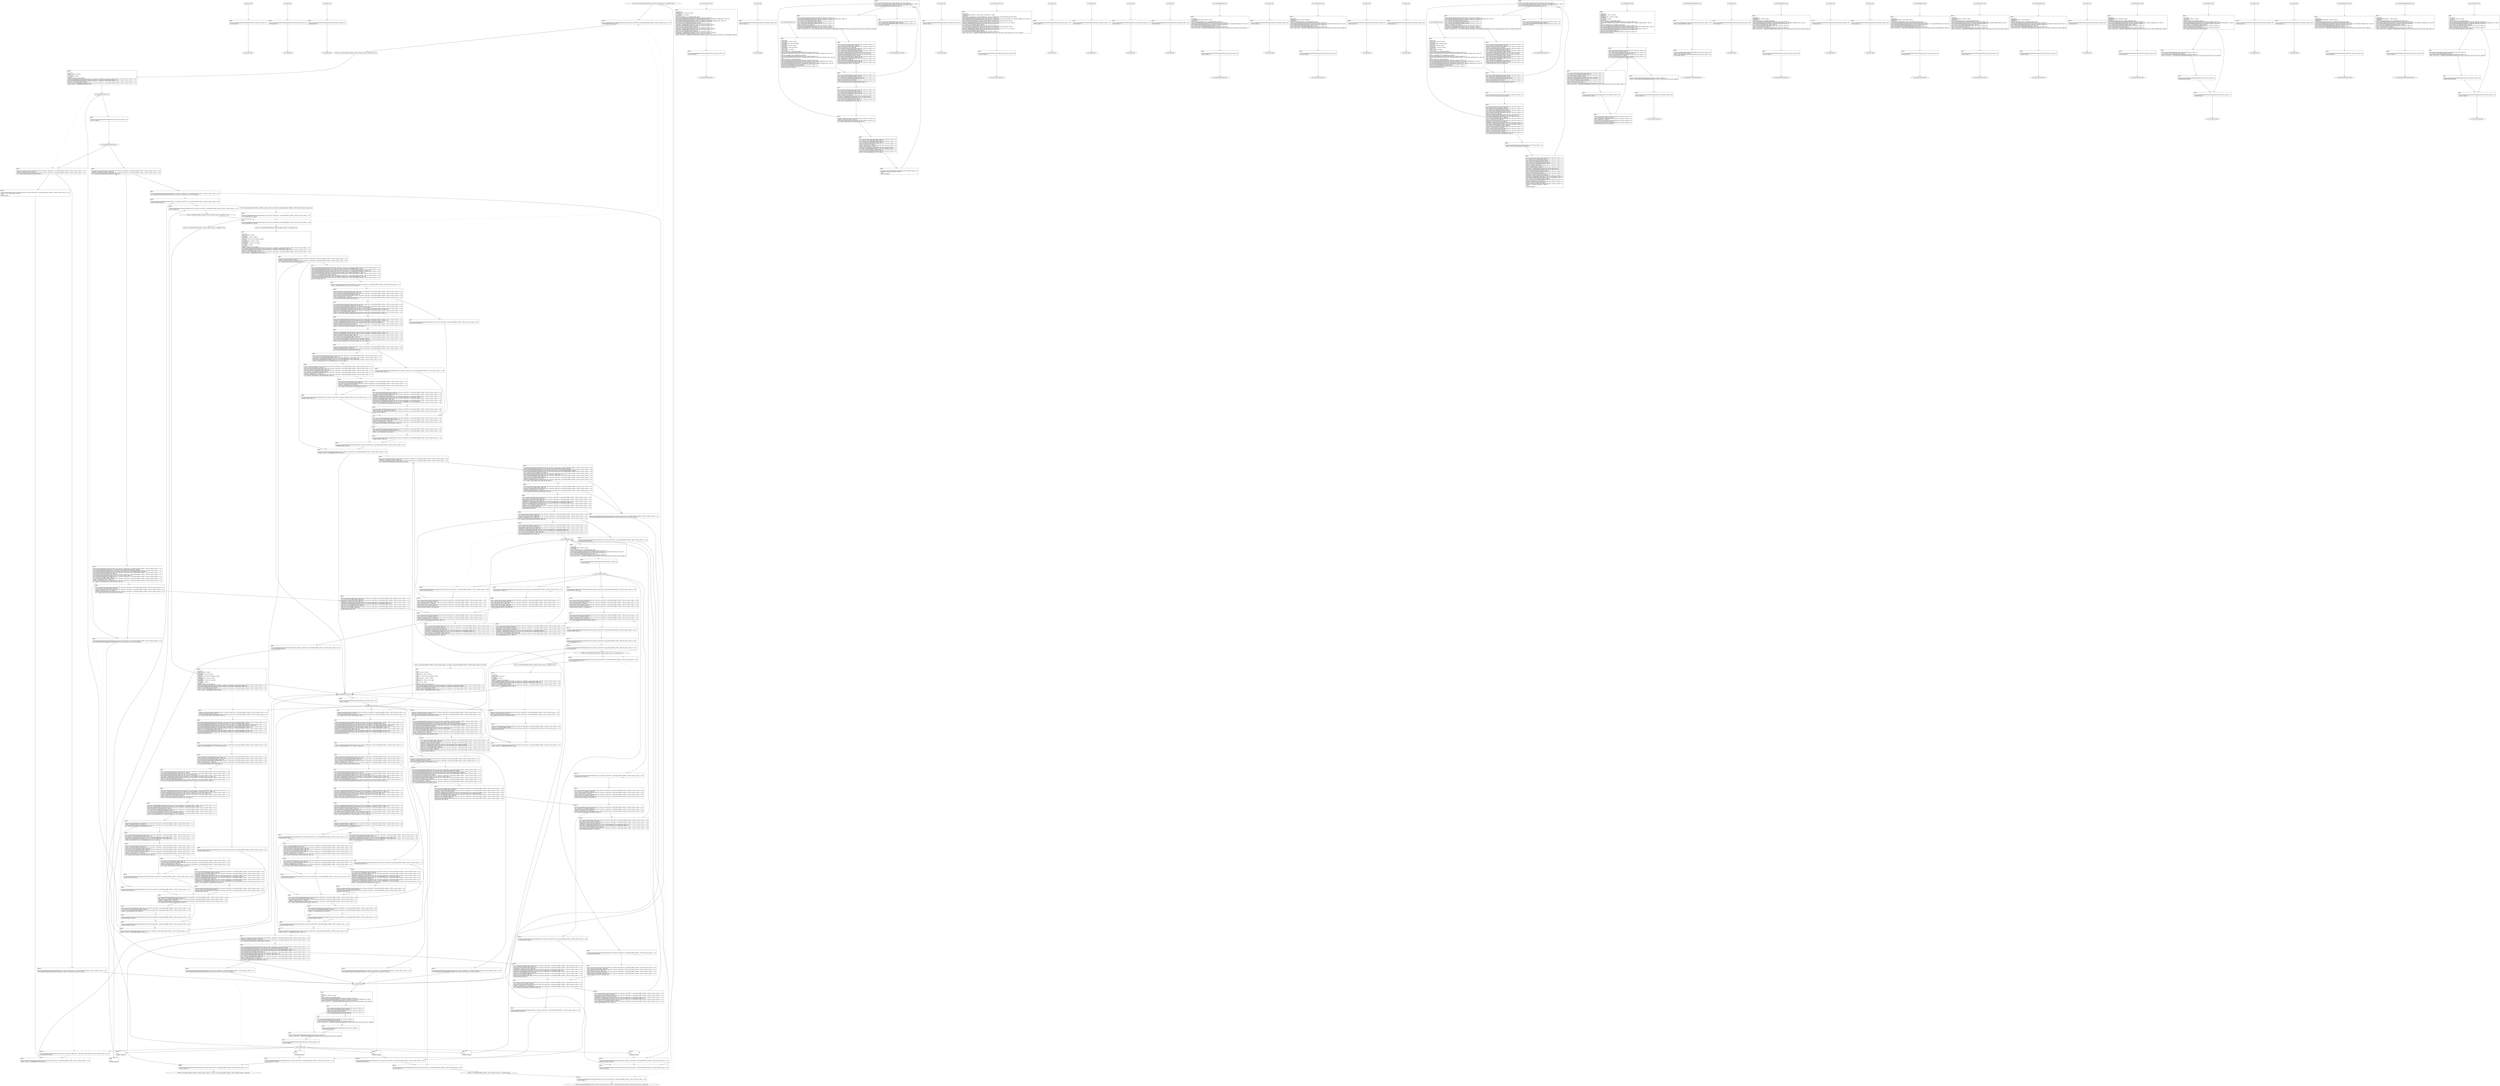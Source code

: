 digraph "icfg graph" {
BBio_ll_good1_end [label="{io_ll_good1_end}"];
BBio_ll_bad6_end [label="{io_ll_bad6_end}"];
BBio_ll_good5_end [label="{io_ll_good5_end}"];
BBCWE121_Stack_Based_Buffer_Overflow__CWE129_connect_socket_11_ll_goodB2G2_end [label="{CWE121_Stack_Based_Buffer_Overflow__CWE129_connect_socket_11_ll_goodB2G2_end}"];
BBio_ll_printWcharLine_end [label="{io_ll_printWcharLine_end}"];
BBCWE121_Stack_Based_Buffer_Overflow__CWE129_connect_socket_11_ll_goodB2G1_end [label="{CWE121_Stack_Based_Buffer_Overflow__CWE129_connect_socket_11_ll_goodB2G1_end}"];
BBio_ll_globalReturnsFalse_end [label="{io_ll_globalReturnsFalse_end}"];
BBio_ll_bad8_end [label="{io_ll_bad8_end}"];
BBio_ll_decodeHexWChars_end [label="{io_ll_decodeHexWChars_end}"];
BBCWE121_Stack_Based_Buffer_Overflow__CWE129_connect_socket_11_ll_CWE121_Stack_Based_Buffer_Overflow__CWE129_connect_socket_11_bad_end [label="{CWE121_Stack_Based_Buffer_Overflow__CWE129_connect_socket_11_ll_CWE121_Stack_Based_Buffer_Overflow__CWE129_connect_socket_11_bad_end}"];
BBio_ll_good7_end [label="{io_ll_good7_end}"];
BBio_ll_globalReturnsTrue_end [label="{io_ll_globalReturnsTrue_end}"];
BBio_ll_printStructLine_end [label="{io_ll_printStructLine_end}"];
BBio_ll_bad7_end [label="{io_ll_bad7_end}"];
BBio_ll_good6_end [label="{io_ll_good6_end}"];
BBio_ll_bad2_end [label="{io_ll_bad2_end}"];
BBio_ll_bad9_end [label="{io_ll_bad9_end}"];
BBio_ll_printUnsignedLine_end [label="{io_ll_printUnsignedLine_end}"];
BBio_ll_good4_end [label="{io_ll_good4_end}"];
BBio_ll_printSizeTLine_end [label="{io_ll_printSizeTLine_end}"];
BBio_ll_bad5_end [label="{io_ll_bad5_end}"];
BBio_ll_printLine_end [label="{io_ll_printLine_end}"];
BBCWE121_Stack_Based_Buffer_Overflow__CWE129_connect_socket_11_ll_goodG2B2_end [label="{CWE121_Stack_Based_Buffer_Overflow__CWE129_connect_socket_11_ll_goodG2B2_end}"];
BBio_ll_bad4_end [label="{io_ll_bad4_end}"];
BBio_ll_decodeHexChars_end [label="{io_ll_decodeHexChars_end}"];
BBio_ll_printBytesLine_end [label="{io_ll_printBytesLine_end}"];
BBCWE121_Stack_Based_Buffer_Overflow__CWE129_connect_socket_11_ll_goodG2B1_end [label="{CWE121_Stack_Based_Buffer_Overflow__CWE129_connect_socket_11_ll_goodG2B1_end}"];
BBio_ll_globalReturnsTrueOrFalse_end [label="{io_ll_globalReturnsTrueOrFalse_end}"];
BBio_ll_good3_end [label="{io_ll_good3_end}"];
BBio_ll_printHexCharLine_end [label="{io_ll_printHexCharLine_end}"];
BBio_ll_good9_end [label="{io_ll_good9_end}"];
BBio_ll_bad3_end [label="{io_ll_bad3_end}"];
BBio_ll_printDoubleLine_end [label="{io_ll_printDoubleLine_end}"];
BBio_ll_printShortLine_end [label="{io_ll_printShortLine_end}"];
BBio_ll_printLongLine_end [label="{io_ll_printLongLine_end}"];
BBio_ll_bad1_end [label="{io_ll_bad1_end}"];
BBio_ll_printFloatLine_end [label="{io_ll_printFloatLine_end}"];
BBio_ll_printWLine_end [label="{io_ll_printWLine_end}"];
BBio_ll_good2_end [label="{io_ll_good2_end}"];
BBio_ll_printIntLine_end [label="{io_ll_printIntLine_end}"];
BBio_ll_good8_end [label="{io_ll_good8_end}"];
BBCWE121_Stack_Based_Buffer_Overflow__CWE129_connect_socket_11_ll_CWE121_Stack_Based_Buffer_Overflow__CWE129_connect_socket_11_good_end [label="{CWE121_Stack_Based_Buffer_Overflow__CWE129_connect_socket_11_ll_CWE121_Stack_Based_Buffer_Overflow__CWE129_connect_socket_11_good_end}"];
BBio_ll_printLongLongLine_end [label="{io_ll_printLongLongLine_end}"];
BBio_ll_printHexUnsignedCharLine_end [label="{io_ll_printHexUnsignedCharLine_end}"];
BBio_ll_printSinkLine_end [label="{io_ll_printSinkLine_end}"];
BBio_ll_good1_start [label="{io_ll_good1_start}", shape=record];
io_ll_good1BB69 [label="{BB69:\l\l/home/raoxue/Desktop/MemVerif/workspace/000_062_526/source_code/io.c:187\l
  ret void, !dbg !52\l
}", shape=record];
BBio_ll_bad6_start [label="{io_ll_bad6_start}", shape=record];
io_ll_bad6BB83 [label="{BB83:\l\l/home/raoxue/Desktop/MemVerif/workspace/000_062_526/source_code/io.c:203\l
  ret void, !dbg !52\l
}", shape=record];
BBio_ll_good5_start [label="{io_ll_good5_start}", shape=record];
io_ll_good5BB73 [label="{BB73:\l\l/home/raoxue/Desktop/MemVerif/workspace/000_062_526/source_code/io.c:191\l
  ret void, !dbg !52\l
}", shape=record];
BBCWE121_Stack_Based_Buffer_Overflow__CWE129_connect_socket_11_ll_goodB2G2_start [label="{CWE121_Stack_Based_Buffer_Overflow__CWE129_connect_socket_11_ll_goodB2G2_start}", shape=record];
CWE121_Stack_Based_Buffer_Overflow__CWE129_connect_socket_11_ll_goodB2G2BB71 [label="{BB71:\l\l/:97122328\l
  %data = alloca i32, align 4\l
/:97122328\l
  %recvResult = alloca i32, align 4\l
/:97122328\l
  %service = alloca %struct.sockaddr_in, align 4\l
/:97122328\l
  %connectSocket = alloca i32, align 4\l
/:97122328\l
  %inputBuffer = alloca [14 x i8], align 1\l
/:97122328\l
  %i = alloca i32, align 4\l
/:97122328\l
  %buffer = alloca [10 x i32], align 16\l
/home/raoxue/Desktop/MemVerif/workspace/000_062_526/source_code/CWE121_Stack_Based_Buffer_Overflow__CWE129_connect_socket_11.c:233\l
  call void @llvm.dbg.declare(metadata i32* %data, metadata !322, metadata !DIExpression()), !dbg !323\l
/home/raoxue/Desktop/MemVerif/workspace/000_062_526/source_code/CWE121_Stack_Based_Buffer_Overflow__CWE129_connect_socket_11.c:235\l
  store i32 -1, i32* %data, align 4, !dbg !70\l
/home/raoxue/Desktop/MemVerif/workspace/000_062_526/source_code/CWE121_Stack_Based_Buffer_Overflow__CWE129_connect_socket_11.c:236\l
  %call = call i32 (...) @globalReturnsTrue(), !dbg !71\l
}", shape=record];
CWE121_Stack_Based_Buffer_Overflow__CWE129_connect_socket_11_ll_goodB2G2BB71 [label="{BB71:\l\l/:97122328\l
  %data = alloca i32, align 4\l
/:97122328\l
  %recvResult = alloca i32, align 4\l
/:97122328\l
  %service = alloca %struct.sockaddr_in, align 4\l
/:97122328\l
  %connectSocket = alloca i32, align 4\l
/:97122328\l
  %inputBuffer = alloca [14 x i8], align 1\l
/:97122328\l
  %i = alloca i32, align 4\l
/:97122328\l
  %buffer = alloca [10 x i32], align 16\l
/home/raoxue/Desktop/MemVerif/workspace/000_062_526/source_code/CWE121_Stack_Based_Buffer_Overflow__CWE129_connect_socket_11.c:233\l
  call void @llvm.dbg.declare(metadata i32* %data, metadata !322, metadata !DIExpression()), !dbg !323\l
/home/raoxue/Desktop/MemVerif/workspace/000_062_526/source_code/CWE121_Stack_Based_Buffer_Overflow__CWE129_connect_socket_11.c:235\l
  store i32 -1, i32* %data, align 4, !dbg !70\l
/home/raoxue/Desktop/MemVerif/workspace/000_062_526/source_code/CWE121_Stack_Based_Buffer_Overflow__CWE129_connect_socket_11.c:236\l
  %call = call i32 (...) @globalReturnsTrue(), !dbg !71\l
}", shape=record];
CWE121_Stack_Based_Buffer_Overflow__CWE129_connect_socket_11_ll_goodB2G2BB72 [label="{BB72:\l\l/home/raoxue/Desktop/MemVerif/workspace/000_062_526/source_code/CWE121_Stack_Based_Buffer_Overflow__CWE129_connect_socket_11.c:236\l
  %tobool = icmp ne i32 %call, 0, !dbg !71\l
/home/raoxue/Desktop/MemVerif/workspace/000_062_526/source_code/CWE121_Stack_Based_Buffer_Overflow__CWE129_connect_socket_11.c:236\l
  br i1 %tobool, label %if.then, label %if.end23, !dbg !73\l
}", shape=record];
CWE121_Stack_Based_Buffer_Overflow__CWE129_connect_socket_11_ll_goodB2G2BB73 [label="{BB73:\l\l/home/raoxue/Desktop/MemVerif/workspace/000_062_526/source_code/CWE121_Stack_Based_Buffer_Overflow__CWE129_connect_socket_11.c:243\l
  call void @llvm.dbg.declare(metadata i32* %recvResult, metadata !328, metadata !DIExpression()), !dbg !331\l
/home/raoxue/Desktop/MemVerif/workspace/000_062_526/source_code/CWE121_Stack_Based_Buffer_Overflow__CWE129_connect_socket_11.c:244\l
  call void @llvm.dbg.declare(metadata %struct.sockaddr_in* %service, metadata !332, metadata !DIExpression()), !dbg !333\l
/home/raoxue/Desktop/MemVerif/workspace/000_062_526/source_code/CWE121_Stack_Based_Buffer_Overflow__CWE129_connect_socket_11.c:245\l
  call void @llvm.dbg.declare(metadata i32* %connectSocket, metadata !334, metadata !DIExpression()), !dbg !335\l
/home/raoxue/Desktop/MemVerif/workspace/000_062_526/source_code/CWE121_Stack_Based_Buffer_Overflow__CWE129_connect_socket_11.c:245\l
  store i32 -1, i32* %connectSocket, align 4, !dbg !102\l
/home/raoxue/Desktop/MemVerif/workspace/000_062_526/source_code/CWE121_Stack_Based_Buffer_Overflow__CWE129_connect_socket_11.c:246\l
  call void @llvm.dbg.declare(metadata [14 x i8]* %inputBuffer, metadata !336, metadata !DIExpression()), !dbg !337\l
/home/raoxue/Desktop/MemVerif/workspace/000_062_526/source_code/CWE121_Stack_Based_Buffer_Overflow__CWE129_connect_socket_11.c:247\l
  br label %do.body, !dbg !105\l
}", shape=record];
CWE121_Stack_Based_Buffer_Overflow__CWE129_connect_socket_11_ll_goodB2G2BB75 [label="{BB75:\l\l/home/raoxue/Desktop/MemVerif/workspace/000_062_526/source_code/CWE121_Stack_Based_Buffer_Overflow__CWE129_connect_socket_11.c:257\l
  %call1 = call i32 @socket(i32 2, i32 1, i32 6) #7, !dbg !106\l
}", shape=record];
CWE121_Stack_Based_Buffer_Overflow__CWE129_connect_socket_11_ll_goodB2G2BB75 [label="{BB75:\l\l/home/raoxue/Desktop/MemVerif/workspace/000_062_526/source_code/CWE121_Stack_Based_Buffer_Overflow__CWE129_connect_socket_11.c:257\l
  %call1 = call i32 @socket(i32 2, i32 1, i32 6) #7, !dbg !106\l
}", shape=record];
CWE121_Stack_Based_Buffer_Overflow__CWE129_connect_socket_11_ll_goodB2G2BB76 [label="{BB76:\l\l/home/raoxue/Desktop/MemVerif/workspace/000_062_526/source_code/CWE121_Stack_Based_Buffer_Overflow__CWE129_connect_socket_11.c:257\l
  store i32 %call1, i32* %connectSocket, align 4, !dbg !108\l
/home/raoxue/Desktop/MemVerif/workspace/000_062_526/source_code/CWE121_Stack_Based_Buffer_Overflow__CWE129_connect_socket_11.c:258\l
  %0 = load i32, i32* %connectSocket, align 4, !dbg !109\l
/home/raoxue/Desktop/MemVerif/workspace/000_062_526/source_code/CWE121_Stack_Based_Buffer_Overflow__CWE129_connect_socket_11.c:258\l
  %cmp = icmp eq i32 %0, -1, !dbg !111\l
/home/raoxue/Desktop/MemVerif/workspace/000_062_526/source_code/CWE121_Stack_Based_Buffer_Overflow__CWE129_connect_socket_11.c:258\l
  br i1 %cmp, label %if.then2, label %if.end, !dbg !112\l
}", shape=record];
CWE121_Stack_Based_Buffer_Overflow__CWE129_connect_socket_11_ll_goodB2G2BB77 [label="{BB77:\l\l/home/raoxue/Desktop/MemVerif/workspace/000_062_526/source_code/CWE121_Stack_Based_Buffer_Overflow__CWE129_connect_socket_11.c:260\l
  br label %do.end, !dbg !113\l
}", shape=record];
CWE121_Stack_Based_Buffer_Overflow__CWE129_connect_socket_11_ll_goodB2G2BB78 [label="{BB78:\l\l/home/raoxue/Desktop/MemVerif/workspace/000_062_526/source_code/CWE121_Stack_Based_Buffer_Overflow__CWE129_connect_socket_11.c:262\l
  %1 = bitcast %struct.sockaddr_in* %service to i8*, !dbg !115\l
/home/raoxue/Desktop/MemVerif/workspace/000_062_526/source_code/CWE121_Stack_Based_Buffer_Overflow__CWE129_connect_socket_11.c:262\l
  call void @llvm.memset.p0i8.i64(i8* align 4 %1, i8 0, i64 16, i1 false), !dbg !115\l
/home/raoxue/Desktop/MemVerif/workspace/000_062_526/source_code/CWE121_Stack_Based_Buffer_Overflow__CWE129_connect_socket_11.c:263\l
  %sin_family = getelementptr inbounds %struct.sockaddr_in, %struct.sockaddr_in* %service, i32 0, i32 0, !dbg !116\l
/home/raoxue/Desktop/MemVerif/workspace/000_062_526/source_code/CWE121_Stack_Based_Buffer_Overflow__CWE129_connect_socket_11.c:263\l
  store i16 2, i16* %sin_family, align 4, !dbg !117\l
/home/raoxue/Desktop/MemVerif/workspace/000_062_526/source_code/CWE121_Stack_Based_Buffer_Overflow__CWE129_connect_socket_11.c:264\l
  %call3 = call i32 @inet_addr(i8* getelementptr inbounds ([10 x i8], [10 x i8]* @.str, i64 0, i64 0)) #7, !dbg !118\l
}", shape=record];
CWE121_Stack_Based_Buffer_Overflow__CWE129_connect_socket_11_ll_goodB2G2BB78 [label="{BB78:\l\l/home/raoxue/Desktop/MemVerif/workspace/000_062_526/source_code/CWE121_Stack_Based_Buffer_Overflow__CWE129_connect_socket_11.c:262\l
  %1 = bitcast %struct.sockaddr_in* %service to i8*, !dbg !115\l
/home/raoxue/Desktop/MemVerif/workspace/000_062_526/source_code/CWE121_Stack_Based_Buffer_Overflow__CWE129_connect_socket_11.c:262\l
  call void @llvm.memset.p0i8.i64(i8* align 4 %1, i8 0, i64 16, i1 false), !dbg !115\l
/home/raoxue/Desktop/MemVerif/workspace/000_062_526/source_code/CWE121_Stack_Based_Buffer_Overflow__CWE129_connect_socket_11.c:263\l
  %sin_family = getelementptr inbounds %struct.sockaddr_in, %struct.sockaddr_in* %service, i32 0, i32 0, !dbg !116\l
/home/raoxue/Desktop/MemVerif/workspace/000_062_526/source_code/CWE121_Stack_Based_Buffer_Overflow__CWE129_connect_socket_11.c:263\l
  store i16 2, i16* %sin_family, align 4, !dbg !117\l
/home/raoxue/Desktop/MemVerif/workspace/000_062_526/source_code/CWE121_Stack_Based_Buffer_Overflow__CWE129_connect_socket_11.c:264\l
  %call3 = call i32 @inet_addr(i8* getelementptr inbounds ([10 x i8], [10 x i8]* @.str, i64 0, i64 0)) #7, !dbg !118\l
}", shape=record];
CWE121_Stack_Based_Buffer_Overflow__CWE129_connect_socket_11_ll_goodB2G2BB80 [label="{BB80:\l\l/home/raoxue/Desktop/MemVerif/workspace/000_062_526/source_code/CWE121_Stack_Based_Buffer_Overflow__CWE129_connect_socket_11.c:264\l
  %sin_addr = getelementptr inbounds %struct.sockaddr_in, %struct.sockaddr_in* %service, i32 0, i32 2, !dbg !119\l
/home/raoxue/Desktop/MemVerif/workspace/000_062_526/source_code/CWE121_Stack_Based_Buffer_Overflow__CWE129_connect_socket_11.c:264\l
  %s_addr = getelementptr inbounds %struct.in_addr, %struct.in_addr* %sin_addr, i32 0, i32 0, !dbg !120\l
/home/raoxue/Desktop/MemVerif/workspace/000_062_526/source_code/CWE121_Stack_Based_Buffer_Overflow__CWE129_connect_socket_11.c:264\l
  store i32 %call3, i32* %s_addr, align 4, !dbg !121\l
/home/raoxue/Desktop/MemVerif/workspace/000_062_526/source_code/CWE121_Stack_Based_Buffer_Overflow__CWE129_connect_socket_11.c:265\l
  %call4 = call zeroext i16 @htons(i16 zeroext 27015) #8, !dbg !122\l
}", shape=record];
CWE121_Stack_Based_Buffer_Overflow__CWE129_connect_socket_11_ll_goodB2G2BB80 [label="{BB80:\l\l/home/raoxue/Desktop/MemVerif/workspace/000_062_526/source_code/CWE121_Stack_Based_Buffer_Overflow__CWE129_connect_socket_11.c:264\l
  %sin_addr = getelementptr inbounds %struct.sockaddr_in, %struct.sockaddr_in* %service, i32 0, i32 2, !dbg !119\l
/home/raoxue/Desktop/MemVerif/workspace/000_062_526/source_code/CWE121_Stack_Based_Buffer_Overflow__CWE129_connect_socket_11.c:264\l
  %s_addr = getelementptr inbounds %struct.in_addr, %struct.in_addr* %sin_addr, i32 0, i32 0, !dbg !120\l
/home/raoxue/Desktop/MemVerif/workspace/000_062_526/source_code/CWE121_Stack_Based_Buffer_Overflow__CWE129_connect_socket_11.c:264\l
  store i32 %call3, i32* %s_addr, align 4, !dbg !121\l
/home/raoxue/Desktop/MemVerif/workspace/000_062_526/source_code/CWE121_Stack_Based_Buffer_Overflow__CWE129_connect_socket_11.c:265\l
  %call4 = call zeroext i16 @htons(i16 zeroext 27015) #8, !dbg !122\l
}", shape=record];
CWE121_Stack_Based_Buffer_Overflow__CWE129_connect_socket_11_ll_goodB2G2BB81 [label="{BB81:\l\l/home/raoxue/Desktop/MemVerif/workspace/000_062_526/source_code/CWE121_Stack_Based_Buffer_Overflow__CWE129_connect_socket_11.c:265\l
  %sin_port = getelementptr inbounds %struct.sockaddr_in, %struct.sockaddr_in* %service, i32 0, i32 1, !dbg !123\l
/home/raoxue/Desktop/MemVerif/workspace/000_062_526/source_code/CWE121_Stack_Based_Buffer_Overflow__CWE129_connect_socket_11.c:265\l
  store i16 %call4, i16* %sin_port, align 2, !dbg !124\l
/home/raoxue/Desktop/MemVerif/workspace/000_062_526/source_code/CWE121_Stack_Based_Buffer_Overflow__CWE129_connect_socket_11.c:266\l
  %2 = load i32, i32* %connectSocket, align 4, !dbg !125\l
/home/raoxue/Desktop/MemVerif/workspace/000_062_526/source_code/CWE121_Stack_Based_Buffer_Overflow__CWE129_connect_socket_11.c:266\l
  %3 = bitcast %struct.sockaddr_in* %service to %struct.sockaddr*, !dbg !127\l
/home/raoxue/Desktop/MemVerif/workspace/000_062_526/source_code/CWE121_Stack_Based_Buffer_Overflow__CWE129_connect_socket_11.c:266\l
  %call5 = call i32 @connect(i32 %2, %struct.sockaddr* %3, i32 16), !dbg !128\l
}", shape=record];
CWE121_Stack_Based_Buffer_Overflow__CWE129_connect_socket_11_ll_goodB2G2BB81 [label="{BB81:\l\l/home/raoxue/Desktop/MemVerif/workspace/000_062_526/source_code/CWE121_Stack_Based_Buffer_Overflow__CWE129_connect_socket_11.c:265\l
  %sin_port = getelementptr inbounds %struct.sockaddr_in, %struct.sockaddr_in* %service, i32 0, i32 1, !dbg !123\l
/home/raoxue/Desktop/MemVerif/workspace/000_062_526/source_code/CWE121_Stack_Based_Buffer_Overflow__CWE129_connect_socket_11.c:265\l
  store i16 %call4, i16* %sin_port, align 2, !dbg !124\l
/home/raoxue/Desktop/MemVerif/workspace/000_062_526/source_code/CWE121_Stack_Based_Buffer_Overflow__CWE129_connect_socket_11.c:266\l
  %2 = load i32, i32* %connectSocket, align 4, !dbg !125\l
/home/raoxue/Desktop/MemVerif/workspace/000_062_526/source_code/CWE121_Stack_Based_Buffer_Overflow__CWE129_connect_socket_11.c:266\l
  %3 = bitcast %struct.sockaddr_in* %service to %struct.sockaddr*, !dbg !127\l
/home/raoxue/Desktop/MemVerif/workspace/000_062_526/source_code/CWE121_Stack_Based_Buffer_Overflow__CWE129_connect_socket_11.c:266\l
  %call5 = call i32 @connect(i32 %2, %struct.sockaddr* %3, i32 16), !dbg !128\l
}", shape=record];
CWE121_Stack_Based_Buffer_Overflow__CWE129_connect_socket_11_ll_goodB2G2BB82 [label="{BB82:\l\l/home/raoxue/Desktop/MemVerif/workspace/000_062_526/source_code/CWE121_Stack_Based_Buffer_Overflow__CWE129_connect_socket_11.c:266\l
  %cmp6 = icmp eq i32 %call5, -1, !dbg !129\l
/home/raoxue/Desktop/MemVerif/workspace/000_062_526/source_code/CWE121_Stack_Based_Buffer_Overflow__CWE129_connect_socket_11.c:266\l
  br i1 %cmp6, label %if.then7, label %if.end8, !dbg !130\l
}", shape=record];
CWE121_Stack_Based_Buffer_Overflow__CWE129_connect_socket_11_ll_goodB2G2BB83 [label="{BB83:\l\l/home/raoxue/Desktop/MemVerif/workspace/000_062_526/source_code/CWE121_Stack_Based_Buffer_Overflow__CWE129_connect_socket_11.c:268\l
  br label %do.end, !dbg !131\l
}", shape=record];
CWE121_Stack_Based_Buffer_Overflow__CWE129_connect_socket_11_ll_goodB2G2BB84 [label="{BB84:\l\l/home/raoxue/Desktop/MemVerif/workspace/000_062_526/source_code/CWE121_Stack_Based_Buffer_Overflow__CWE129_connect_socket_11.c:272\l
  %4 = load i32, i32* %connectSocket, align 4, !dbg !133\l
/home/raoxue/Desktop/MemVerif/workspace/000_062_526/source_code/CWE121_Stack_Based_Buffer_Overflow__CWE129_connect_socket_11.c:272\l
  %arraydecay = getelementptr inbounds [14 x i8], [14 x i8]* %inputBuffer, i64 0, i64 0, !dbg !134\l
/home/raoxue/Desktop/MemVerif/workspace/000_062_526/source_code/CWE121_Stack_Based_Buffer_Overflow__CWE129_connect_socket_11.c:272\l
  %call9 = call i64 @recv(i32 %4, i8* %arraydecay, i64 13, i32 0), !dbg !135\l
}", shape=record];
CWE121_Stack_Based_Buffer_Overflow__CWE129_connect_socket_11_ll_goodB2G2BB84 [label="{BB84:\l\l/home/raoxue/Desktop/MemVerif/workspace/000_062_526/source_code/CWE121_Stack_Based_Buffer_Overflow__CWE129_connect_socket_11.c:272\l
  %4 = load i32, i32* %connectSocket, align 4, !dbg !133\l
/home/raoxue/Desktop/MemVerif/workspace/000_062_526/source_code/CWE121_Stack_Based_Buffer_Overflow__CWE129_connect_socket_11.c:272\l
  %arraydecay = getelementptr inbounds [14 x i8], [14 x i8]* %inputBuffer, i64 0, i64 0, !dbg !134\l
/home/raoxue/Desktop/MemVerif/workspace/000_062_526/source_code/CWE121_Stack_Based_Buffer_Overflow__CWE129_connect_socket_11.c:272\l
  %call9 = call i64 @recv(i32 %4, i8* %arraydecay, i64 13, i32 0), !dbg !135\l
}", shape=record];
CWE121_Stack_Based_Buffer_Overflow__CWE129_connect_socket_11_ll_goodB2G2BB85 [label="{BB85:\l\l/home/raoxue/Desktop/MemVerif/workspace/000_062_526/source_code/CWE121_Stack_Based_Buffer_Overflow__CWE129_connect_socket_11.c:272\l
  %conv = trunc i64 %call9 to i32, !dbg !135\l
/home/raoxue/Desktop/MemVerif/workspace/000_062_526/source_code/CWE121_Stack_Based_Buffer_Overflow__CWE129_connect_socket_11.c:272\l
  store i32 %conv, i32* %recvResult, align 4, !dbg !136\l
/home/raoxue/Desktop/MemVerif/workspace/000_062_526/source_code/CWE121_Stack_Based_Buffer_Overflow__CWE129_connect_socket_11.c:273\l
  %5 = load i32, i32* %recvResult, align 4, !dbg !137\l
/home/raoxue/Desktop/MemVerif/workspace/000_062_526/source_code/CWE121_Stack_Based_Buffer_Overflow__CWE129_connect_socket_11.c:273\l
  %cmp10 = icmp eq i32 %5, -1, !dbg !139\l
/home/raoxue/Desktop/MemVerif/workspace/000_062_526/source_code/CWE121_Stack_Based_Buffer_Overflow__CWE129_connect_socket_11.c:273\l
  br i1 %cmp10, label %if.then14, label %lor.lhs.false, !dbg !140\l
}", shape=record];
CWE121_Stack_Based_Buffer_Overflow__CWE129_connect_socket_11_ll_goodB2G2BB87 [label="{BB87:\l\l/home/raoxue/Desktop/MemVerif/workspace/000_062_526/source_code/CWE121_Stack_Based_Buffer_Overflow__CWE129_connect_socket_11.c:273\l
  %6 = load i32, i32* %recvResult, align 4, !dbg !141\l
/home/raoxue/Desktop/MemVerif/workspace/000_062_526/source_code/CWE121_Stack_Based_Buffer_Overflow__CWE129_connect_socket_11.c:273\l
  %cmp12 = icmp eq i32 %6, 0, !dbg !142\l
/home/raoxue/Desktop/MemVerif/workspace/000_062_526/source_code/CWE121_Stack_Based_Buffer_Overflow__CWE129_connect_socket_11.c:273\l
  br i1 %cmp12, label %if.then14, label %if.end15, !dbg !143\l
}", shape=record];
CWE121_Stack_Based_Buffer_Overflow__CWE129_connect_socket_11_ll_goodB2G2BB86 [label="{BB86:\l\l/home/raoxue/Desktop/MemVerif/workspace/000_062_526/source_code/CWE121_Stack_Based_Buffer_Overflow__CWE129_connect_socket_11.c:275\l
  br label %do.end, !dbg !144\l
}", shape=record];
CWE121_Stack_Based_Buffer_Overflow__CWE129_connect_socket_11_ll_goodB2G2BB88 [label="{BB88:\l\l/home/raoxue/Desktop/MemVerif/workspace/000_062_526/source_code/CWE121_Stack_Based_Buffer_Overflow__CWE129_connect_socket_11.c:278\l
  %7 = load i32, i32* %recvResult, align 4, !dbg !146\l
/home/raoxue/Desktop/MemVerif/workspace/000_062_526/source_code/CWE121_Stack_Based_Buffer_Overflow__CWE129_connect_socket_11.c:278\l
  %idxprom = sext i32 %7 to i64, !dbg !147\l
/home/raoxue/Desktop/MemVerif/workspace/000_062_526/source_code/CWE121_Stack_Based_Buffer_Overflow__CWE129_connect_socket_11.c:278\l
  %arrayidx = getelementptr inbounds [14 x i8], [14 x i8]* %inputBuffer, i64 0, i64 %idxprom, !dbg !147\l
/home/raoxue/Desktop/MemVerif/workspace/000_062_526/source_code/CWE121_Stack_Based_Buffer_Overflow__CWE129_connect_socket_11.c:278\l
  store i8 0, i8* %arrayidx, align 1, !dbg !148\l
/home/raoxue/Desktop/MemVerif/workspace/000_062_526/source_code/CWE121_Stack_Based_Buffer_Overflow__CWE129_connect_socket_11.c:280\l
  %arraydecay16 = getelementptr inbounds [14 x i8], [14 x i8]* %inputBuffer, i64 0, i64 0, !dbg !149\l
/home/raoxue/Desktop/MemVerif/workspace/000_062_526/source_code/CWE121_Stack_Based_Buffer_Overflow__CWE129_connect_socket_11.c:280\l
  %call17 = call i32 @atoi(i8* %arraydecay16) #9, !dbg !150\l
}", shape=record];
CWE121_Stack_Based_Buffer_Overflow__CWE129_connect_socket_11_ll_goodB2G2BB88 [label="{BB88:\l\l/home/raoxue/Desktop/MemVerif/workspace/000_062_526/source_code/CWE121_Stack_Based_Buffer_Overflow__CWE129_connect_socket_11.c:278\l
  %7 = load i32, i32* %recvResult, align 4, !dbg !146\l
/home/raoxue/Desktop/MemVerif/workspace/000_062_526/source_code/CWE121_Stack_Based_Buffer_Overflow__CWE129_connect_socket_11.c:278\l
  %idxprom = sext i32 %7 to i64, !dbg !147\l
/home/raoxue/Desktop/MemVerif/workspace/000_062_526/source_code/CWE121_Stack_Based_Buffer_Overflow__CWE129_connect_socket_11.c:278\l
  %arrayidx = getelementptr inbounds [14 x i8], [14 x i8]* %inputBuffer, i64 0, i64 %idxprom, !dbg !147\l
/home/raoxue/Desktop/MemVerif/workspace/000_062_526/source_code/CWE121_Stack_Based_Buffer_Overflow__CWE129_connect_socket_11.c:278\l
  store i8 0, i8* %arrayidx, align 1, !dbg !148\l
/home/raoxue/Desktop/MemVerif/workspace/000_062_526/source_code/CWE121_Stack_Based_Buffer_Overflow__CWE129_connect_socket_11.c:280\l
  %arraydecay16 = getelementptr inbounds [14 x i8], [14 x i8]* %inputBuffer, i64 0, i64 0, !dbg !149\l
/home/raoxue/Desktop/MemVerif/workspace/000_062_526/source_code/CWE121_Stack_Based_Buffer_Overflow__CWE129_connect_socket_11.c:280\l
  %call17 = call i32 @atoi(i8* %arraydecay16) #9, !dbg !150\l
}", shape=record];
CWE121_Stack_Based_Buffer_Overflow__CWE129_connect_socket_11_ll_goodB2G2BB89 [label="{BB89:\l\l/home/raoxue/Desktop/MemVerif/workspace/000_062_526/source_code/CWE121_Stack_Based_Buffer_Overflow__CWE129_connect_socket_11.c:280\l
  store i32 %call17, i32* %data, align 4, !dbg !151\l
/home/raoxue/Desktop/MemVerif/workspace/000_062_526/source_code/CWE121_Stack_Based_Buffer_Overflow__CWE129_connect_socket_11.c:281\l
  br label %do.end, !dbg !152\l
}", shape=record];
CWE121_Stack_Based_Buffer_Overflow__CWE129_connect_socket_11_ll_goodB2G2BB79 [label="{BB79:\l\l/home/raoxue/Desktop/MemVerif/workspace/000_062_526/source_code/CWE121_Stack_Based_Buffer_Overflow__CWE129_connect_socket_11.c:283\l
  %8 = load i32, i32* %connectSocket, align 4, !dbg !153\l
/home/raoxue/Desktop/MemVerif/workspace/000_062_526/source_code/CWE121_Stack_Based_Buffer_Overflow__CWE129_connect_socket_11.c:283\l
  %cmp18 = icmp ne i32 %8, -1, !dbg !155\l
/home/raoxue/Desktop/MemVerif/workspace/000_062_526/source_code/CWE121_Stack_Based_Buffer_Overflow__CWE129_connect_socket_11.c:283\l
  br i1 %cmp18, label %if.then20, label %if.end22, !dbg !156\l
}", shape=record];
CWE121_Stack_Based_Buffer_Overflow__CWE129_connect_socket_11_ll_goodB2G2BB90 [label="{BB90:\l\l/home/raoxue/Desktop/MemVerif/workspace/000_062_526/source_code/CWE121_Stack_Based_Buffer_Overflow__CWE129_connect_socket_11.c:285\l
  %9 = load i32, i32* %connectSocket, align 4, !dbg !157\l
/home/raoxue/Desktop/MemVerif/workspace/000_062_526/source_code/CWE121_Stack_Based_Buffer_Overflow__CWE129_connect_socket_11.c:285\l
  %call21 = call i32 @close(i32 %9), !dbg !159\l
}", shape=record];
CWE121_Stack_Based_Buffer_Overflow__CWE129_connect_socket_11_ll_goodB2G2BB90 [label="{BB90:\l\l/home/raoxue/Desktop/MemVerif/workspace/000_062_526/source_code/CWE121_Stack_Based_Buffer_Overflow__CWE129_connect_socket_11.c:285\l
  %9 = load i32, i32* %connectSocket, align 4, !dbg !157\l
/home/raoxue/Desktop/MemVerif/workspace/000_062_526/source_code/CWE121_Stack_Based_Buffer_Overflow__CWE129_connect_socket_11.c:285\l
  %call21 = call i32 @close(i32 %9), !dbg !159\l
}", shape=record];
CWE121_Stack_Based_Buffer_Overflow__CWE129_connect_socket_11_ll_goodB2G2BB92 [label="{BB92:\l\l/home/raoxue/Desktop/MemVerif/workspace/000_062_526/source_code/CWE121_Stack_Based_Buffer_Overflow__CWE129_connect_socket_11.c:286\l
  br label %if.end22, !dbg !160\l
}", shape=record];
CWE121_Stack_Based_Buffer_Overflow__CWE129_connect_socket_11_ll_goodB2G2BB91 [label="{BB91:\l\l/home/raoxue/Desktop/MemVerif/workspace/000_062_526/source_code/CWE121_Stack_Based_Buffer_Overflow__CWE129_connect_socket_11.c:294\l
  br label %if.end23, !dbg !161\l
}", shape=record];
CWE121_Stack_Based_Buffer_Overflow__CWE129_connect_socket_11_ll_goodB2G2BB74 [label="{BB74:\l\l/home/raoxue/Desktop/MemVerif/workspace/000_062_526/source_code/CWE121_Stack_Based_Buffer_Overflow__CWE129_connect_socket_11.c:295\l
  %call24 = call i32 (...) @globalReturnsTrue(), !dbg !162\l
}", shape=record];
CWE121_Stack_Based_Buffer_Overflow__CWE129_connect_socket_11_ll_goodB2G2BB74 [label="{BB74:\l\l/home/raoxue/Desktop/MemVerif/workspace/000_062_526/source_code/CWE121_Stack_Based_Buffer_Overflow__CWE129_connect_socket_11.c:295\l
  %call24 = call i32 (...) @globalReturnsTrue(), !dbg !162\l
}", shape=record];
CWE121_Stack_Based_Buffer_Overflow__CWE129_connect_socket_11_ll_goodB2G2BB93 [label="{BB93:\l\l/home/raoxue/Desktop/MemVerif/workspace/000_062_526/source_code/CWE121_Stack_Based_Buffer_Overflow__CWE129_connect_socket_11.c:295\l
  %tobool25 = icmp ne i32 %call24, 0, !dbg !162\l
/home/raoxue/Desktop/MemVerif/workspace/000_062_526/source_code/CWE121_Stack_Based_Buffer_Overflow__CWE129_connect_socket_11.c:295\l
  br i1 %tobool25, label %if.then26, label %if.end39, !dbg !164\l
}", shape=record];
CWE121_Stack_Based_Buffer_Overflow__CWE129_connect_socket_11_ll_goodB2G2BB94 [label="{BB94:\l\l/home/raoxue/Desktop/MemVerif/workspace/000_062_526/source_code/CWE121_Stack_Based_Buffer_Overflow__CWE129_connect_socket_11.c:298\l
  call void @llvm.dbg.declare(metadata i32* %i, metadata !398, metadata !DIExpression()), !dbg !401\l
/home/raoxue/Desktop/MemVerif/workspace/000_062_526/source_code/CWE121_Stack_Based_Buffer_Overflow__CWE129_connect_socket_11.c:299\l
  call void @llvm.dbg.declare(metadata [10 x i32]* %buffer, metadata !402, metadata !DIExpression()), !dbg !403\l
/home/raoxue/Desktop/MemVerif/workspace/000_062_526/source_code/CWE121_Stack_Based_Buffer_Overflow__CWE129_connect_socket_11.c:299\l
  %10 = bitcast [10 x i32]* %buffer to i8*, !dbg !173\l
/home/raoxue/Desktop/MemVerif/workspace/000_062_526/source_code/CWE121_Stack_Based_Buffer_Overflow__CWE129_connect_socket_11.c:299\l
  call void @llvm.memset.p0i8.i64(i8* align 16 %10, i8 0, i64 40, i1 false), !dbg !173\l
/home/raoxue/Desktop/MemVerif/workspace/000_062_526/source_code/CWE121_Stack_Based_Buffer_Overflow__CWE129_connect_socket_11.c:301\l
  %11 = load i32, i32* %data, align 4, !dbg !174\l
/home/raoxue/Desktop/MemVerif/workspace/000_062_526/source_code/CWE121_Stack_Based_Buffer_Overflow__CWE129_connect_socket_11.c:301\l
  %cmp27 = icmp sge i32 %11, 0, !dbg !176\l
/home/raoxue/Desktop/MemVerif/workspace/000_062_526/source_code/CWE121_Stack_Based_Buffer_Overflow__CWE129_connect_socket_11.c:301\l
  br i1 %cmp27, label %land.lhs.true, label %if.else, !dbg !177\l
}", shape=record];
CWE121_Stack_Based_Buffer_Overflow__CWE129_connect_socket_11_ll_goodB2G2BB96 [label="{BB96:\l\l/home/raoxue/Desktop/MemVerif/workspace/000_062_526/source_code/CWE121_Stack_Based_Buffer_Overflow__CWE129_connect_socket_11.c:301\l
  %12 = load i32, i32* %data, align 4, !dbg !178\l
/home/raoxue/Desktop/MemVerif/workspace/000_062_526/source_code/CWE121_Stack_Based_Buffer_Overflow__CWE129_connect_socket_11.c:301\l
  %cmp29 = icmp slt i32 %12, 10, !dbg !179\l
/home/raoxue/Desktop/MemVerif/workspace/000_062_526/source_code/CWE121_Stack_Based_Buffer_Overflow__CWE129_connect_socket_11.c:301\l
  br i1 %cmp29, label %if.then31, label %if.else, !dbg !180\l
}", shape=record];
CWE121_Stack_Based_Buffer_Overflow__CWE129_connect_socket_11_ll_goodB2G2BB98 [label="{BB98:\l\l/home/raoxue/Desktop/MemVerif/workspace/000_062_526/source_code/CWE121_Stack_Based_Buffer_Overflow__CWE129_connect_socket_11.c:303\l
  %13 = load i32, i32* %data, align 4, !dbg !181\l
/home/raoxue/Desktop/MemVerif/workspace/000_062_526/source_code/CWE121_Stack_Based_Buffer_Overflow__CWE129_connect_socket_11.c:303\l
  %idxprom32 = sext i32 %13 to i64, !dbg !183\l
/home/raoxue/Desktop/MemVerif/workspace/000_062_526/source_code/CWE121_Stack_Based_Buffer_Overflow__CWE129_connect_socket_11.c:303\l
  %arrayidx33 = getelementptr inbounds [10 x i32], [10 x i32]* %buffer, i64 0, i64 %idxprom32, !dbg !183\l
/home/raoxue/Desktop/MemVerif/workspace/000_062_526/source_code/CWE121_Stack_Based_Buffer_Overflow__CWE129_connect_socket_11.c:303\l
  store i32 1, i32* %arrayidx33, align 4, !dbg !184\l
/home/raoxue/Desktop/MemVerif/workspace/000_062_526/source_code/CWE121_Stack_Based_Buffer_Overflow__CWE129_connect_socket_11.c:305\l
  store i32 0, i32* %i, align 4, !dbg !185\l
/home/raoxue/Desktop/MemVerif/workspace/000_062_526/source_code/CWE121_Stack_Based_Buffer_Overflow__CWE129_connect_socket_11.c:305\l
  br label %for.cond, !dbg !187\l
}", shape=record];
CWE121_Stack_Based_Buffer_Overflow__CWE129_connect_socket_11_ll_goodB2G2BB99 [label="{BB99:\l\l/home/raoxue/Desktop/MemVerif/workspace/000_062_526/source_code/CWE121_Stack_Based_Buffer_Overflow__CWE129_connect_socket_11.c:305\l
  %14 = load i32, i32* %i, align 4, !dbg !188\l
/home/raoxue/Desktop/MemVerif/workspace/000_062_526/source_code/CWE121_Stack_Based_Buffer_Overflow__CWE129_connect_socket_11.c:305\l
  %cmp34 = icmp slt i32 %14, 10, !dbg !190\l
/home/raoxue/Desktop/MemVerif/workspace/000_062_526/source_code/CWE121_Stack_Based_Buffer_Overflow__CWE129_connect_socket_11.c:305\l
  br i1 %cmp34, label %for.body, label %for.end, !dbg !191\l
}", shape=record];
CWE121_Stack_Based_Buffer_Overflow__CWE129_connect_socket_11_ll_goodB2G2BB100 [label="{BB100:\l\l/home/raoxue/Desktop/MemVerif/workspace/000_062_526/source_code/CWE121_Stack_Based_Buffer_Overflow__CWE129_connect_socket_11.c:307\l
  %15 = load i32, i32* %i, align 4, !dbg !192\l
/home/raoxue/Desktop/MemVerif/workspace/000_062_526/source_code/CWE121_Stack_Based_Buffer_Overflow__CWE129_connect_socket_11.c:307\l
  %idxprom36 = sext i32 %15 to i64, !dbg !194\l
/home/raoxue/Desktop/MemVerif/workspace/000_062_526/source_code/CWE121_Stack_Based_Buffer_Overflow__CWE129_connect_socket_11.c:307\l
  %arrayidx37 = getelementptr inbounds [10 x i32], [10 x i32]* %buffer, i64 0, i64 %idxprom36, !dbg !194\l
/home/raoxue/Desktop/MemVerif/workspace/000_062_526/source_code/CWE121_Stack_Based_Buffer_Overflow__CWE129_connect_socket_11.c:307\l
  %16 = load i32, i32* %arrayidx37, align 4, !dbg !194\l
/home/raoxue/Desktop/MemVerif/workspace/000_062_526/source_code/CWE121_Stack_Based_Buffer_Overflow__CWE129_connect_socket_11.c:307\l
  call void @printIntLine(i32 %16), !dbg !195\l
}", shape=record];
CWE121_Stack_Based_Buffer_Overflow__CWE129_connect_socket_11_ll_goodB2G2BB100 [label="{BB100:\l\l/home/raoxue/Desktop/MemVerif/workspace/000_062_526/source_code/CWE121_Stack_Based_Buffer_Overflow__CWE129_connect_socket_11.c:307\l
  %15 = load i32, i32* %i, align 4, !dbg !192\l
/home/raoxue/Desktop/MemVerif/workspace/000_062_526/source_code/CWE121_Stack_Based_Buffer_Overflow__CWE129_connect_socket_11.c:307\l
  %idxprom36 = sext i32 %15 to i64, !dbg !194\l
/home/raoxue/Desktop/MemVerif/workspace/000_062_526/source_code/CWE121_Stack_Based_Buffer_Overflow__CWE129_connect_socket_11.c:307\l
  %arrayidx37 = getelementptr inbounds [10 x i32], [10 x i32]* %buffer, i64 0, i64 %idxprom36, !dbg !194\l
/home/raoxue/Desktop/MemVerif/workspace/000_062_526/source_code/CWE121_Stack_Based_Buffer_Overflow__CWE129_connect_socket_11.c:307\l
  %16 = load i32, i32* %arrayidx37, align 4, !dbg !194\l
/home/raoxue/Desktop/MemVerif/workspace/000_062_526/source_code/CWE121_Stack_Based_Buffer_Overflow__CWE129_connect_socket_11.c:307\l
  call void @printIntLine(i32 %16), !dbg !195\l
}", shape=record];
CWE121_Stack_Based_Buffer_Overflow__CWE129_connect_socket_11_ll_goodB2G2BB102 [label="{BB102:\l\l/home/raoxue/Desktop/MemVerif/workspace/000_062_526/source_code/CWE121_Stack_Based_Buffer_Overflow__CWE129_connect_socket_11.c:308\l
  br label %for.inc, !dbg !196\l
}", shape=record];
CWE121_Stack_Based_Buffer_Overflow__CWE129_connect_socket_11_ll_goodB2G2BB103 [label="{BB103:\l\l/home/raoxue/Desktop/MemVerif/workspace/000_062_526/source_code/CWE121_Stack_Based_Buffer_Overflow__CWE129_connect_socket_11.c:305\l
  %17 = load i32, i32* %i, align 4, !dbg !197\l
/home/raoxue/Desktop/MemVerif/workspace/000_062_526/source_code/CWE121_Stack_Based_Buffer_Overflow__CWE129_connect_socket_11.c:305\l
  %inc = add nsw i32 %17, 1, !dbg !197\l
/home/raoxue/Desktop/MemVerif/workspace/000_062_526/source_code/CWE121_Stack_Based_Buffer_Overflow__CWE129_connect_socket_11.c:305\l
  store i32 %inc, i32* %i, align 4, !dbg !197\l
/home/raoxue/Desktop/MemVerif/workspace/000_062_526/source_code/CWE121_Stack_Based_Buffer_Overflow__CWE129_connect_socket_11.c:305\l
  br label %for.cond, !dbg !198, !llvm.loop !199\l
}", shape=record];
CWE121_Stack_Based_Buffer_Overflow__CWE129_connect_socket_11_ll_goodB2G2BB101 [label="{BB101:\l\l/home/raoxue/Desktop/MemVerif/workspace/000_062_526/source_code/CWE121_Stack_Based_Buffer_Overflow__CWE129_connect_socket_11.c:309\l
  br label %if.end38, !dbg !202\l
}", shape=record];
CWE121_Stack_Based_Buffer_Overflow__CWE129_connect_socket_11_ll_goodB2G2BB97 [label="{BB97:\l\l/home/raoxue/Desktop/MemVerif/workspace/000_062_526/source_code/CWE121_Stack_Based_Buffer_Overflow__CWE129_connect_socket_11.c:312\l
  call void @printLine(i8* getelementptr inbounds ([36 x i8], [36 x i8]* @.str.3, i64 0, i64 0)), !dbg !203\l
}", shape=record];
CWE121_Stack_Based_Buffer_Overflow__CWE129_connect_socket_11_ll_goodB2G2BB97 [label="{BB97:\l\l/home/raoxue/Desktop/MemVerif/workspace/000_062_526/source_code/CWE121_Stack_Based_Buffer_Overflow__CWE129_connect_socket_11.c:312\l
  call void @printLine(i8* getelementptr inbounds ([36 x i8], [36 x i8]* @.str.3, i64 0, i64 0)), !dbg !203\l
}", shape=record];
CWE121_Stack_Based_Buffer_Overflow__CWE129_connect_socket_11_ll_goodB2G2BB105 [label="{BB105:\l\l/:312\l
  br label %if.end38\l
}", shape=record];
CWE121_Stack_Based_Buffer_Overflow__CWE129_connect_socket_11_ll_goodB2G2BB104 [label="{BB104:\l\l/home/raoxue/Desktop/MemVerif/workspace/000_062_526/source_code/CWE121_Stack_Based_Buffer_Overflow__CWE129_connect_socket_11.c:315\l
  br label %if.end39, !dbg !205\l
}", shape=record];
CWE121_Stack_Based_Buffer_Overflow__CWE129_connect_socket_11_ll_goodB2G2BB95 [label="{BB95:\l\l/home/raoxue/Desktop/MemVerif/workspace/000_062_526/source_code/CWE121_Stack_Based_Buffer_Overflow__CWE129_connect_socket_11.c:316\l
  ret void, !dbg !206\l
}", shape=record];
BBio_ll_printWcharLine_start [label="{io_ll_printWcharLine_start}", shape=record];
io_ll_printWcharLineBB28 [label="{BB28:\l\l/:858846976\l
  %wideChar.addr = alloca i32, align 4\l
/:858846976\l
  %s = alloca [2 x i32], align 4\l
/:858846976\l
  store i32 %wideChar, i32* %wideChar.addr, align 4\l
/home/raoxue/Desktop/MemVerif/workspace/000_062_526/source_code/io.c:70\l
  call void @llvm.dbg.declare(metadata i32* %wideChar.addr, metadata !162, metadata !DIExpression()), !dbg !163\l
/home/raoxue/Desktop/MemVerif/workspace/000_062_526/source_code/io.c:74\l
  call void @llvm.dbg.declare(metadata [2 x i32]* %s, metadata !164, metadata !DIExpression()), !dbg !168\l
/home/raoxue/Desktop/MemVerif/workspace/000_062_526/source_code/io.c:75\l
  %0 = load i32, i32* %wideChar.addr, align 4, !dbg !61\l
/home/raoxue/Desktop/MemVerif/workspace/000_062_526/source_code/io.c:75\l
  %arrayidx = getelementptr inbounds [2 x i32], [2 x i32]* %s, i64 0, i64 0, !dbg !62\l
/home/raoxue/Desktop/MemVerif/workspace/000_062_526/source_code/io.c:75\l
  store i32 %0, i32* %arrayidx, align 4, !dbg !63\l
/home/raoxue/Desktop/MemVerif/workspace/000_062_526/source_code/io.c:76\l
  %arrayidx1 = getelementptr inbounds [2 x i32], [2 x i32]* %s, i64 0, i64 1, !dbg !64\l
/home/raoxue/Desktop/MemVerif/workspace/000_062_526/source_code/io.c:76\l
  store i32 0, i32* %arrayidx1, align 4, !dbg !65\l
/home/raoxue/Desktop/MemVerif/workspace/000_062_526/source_code/io.c:77\l
  %arraydecay = getelementptr inbounds [2 x i32], [2 x i32]* %s, i64 0, i64 0, !dbg !66\l
/home/raoxue/Desktop/MemVerif/workspace/000_062_526/source_code/io.c:77\l
  %call = call i32 (i8*, ...) @printf(i8* getelementptr inbounds ([5 x i8], [5 x i8]* @.str.10, i64 0, i64 0), i32* %arraydecay), !dbg !67\l
}", shape=record];
io_ll_printWcharLineBB28 [label="{BB28:\l\l/:858846976\l
  %wideChar.addr = alloca i32, align 4\l
/:858846976\l
  %s = alloca [2 x i32], align 4\l
/:858846976\l
  store i32 %wideChar, i32* %wideChar.addr, align 4\l
/home/raoxue/Desktop/MemVerif/workspace/000_062_526/source_code/io.c:70\l
  call void @llvm.dbg.declare(metadata i32* %wideChar.addr, metadata !162, metadata !DIExpression()), !dbg !163\l
/home/raoxue/Desktop/MemVerif/workspace/000_062_526/source_code/io.c:74\l
  call void @llvm.dbg.declare(metadata [2 x i32]* %s, metadata !164, metadata !DIExpression()), !dbg !168\l
/home/raoxue/Desktop/MemVerif/workspace/000_062_526/source_code/io.c:75\l
  %0 = load i32, i32* %wideChar.addr, align 4, !dbg !61\l
/home/raoxue/Desktop/MemVerif/workspace/000_062_526/source_code/io.c:75\l
  %arrayidx = getelementptr inbounds [2 x i32], [2 x i32]* %s, i64 0, i64 0, !dbg !62\l
/home/raoxue/Desktop/MemVerif/workspace/000_062_526/source_code/io.c:75\l
  store i32 %0, i32* %arrayidx, align 4, !dbg !63\l
/home/raoxue/Desktop/MemVerif/workspace/000_062_526/source_code/io.c:76\l
  %arrayidx1 = getelementptr inbounds [2 x i32], [2 x i32]* %s, i64 0, i64 1, !dbg !64\l
/home/raoxue/Desktop/MemVerif/workspace/000_062_526/source_code/io.c:76\l
  store i32 0, i32* %arrayidx1, align 4, !dbg !65\l
/home/raoxue/Desktop/MemVerif/workspace/000_062_526/source_code/io.c:77\l
  %arraydecay = getelementptr inbounds [2 x i32], [2 x i32]* %s, i64 0, i64 0, !dbg !66\l
/home/raoxue/Desktop/MemVerif/workspace/000_062_526/source_code/io.c:77\l
  %call = call i32 (i8*, ...) @printf(i8* getelementptr inbounds ([5 x i8], [5 x i8]* @.str.10, i64 0, i64 0), i32* %arraydecay), !dbg !67\l
}", shape=record];
io_ll_printWcharLineBB29 [label="{BB29:\l\l/home/raoxue/Desktop/MemVerif/workspace/000_062_526/source_code/io.c:78\l
  ret void, !dbg !68\l
}", shape=record];
BBCWE121_Stack_Based_Buffer_Overflow__CWE129_connect_socket_11_ll_goodB2G1_start [label="{CWE121_Stack_Based_Buffer_Overflow__CWE129_connect_socket_11_ll_goodB2G1_start}", shape=record];
CWE121_Stack_Based_Buffer_Overflow__CWE129_connect_socket_11_ll_goodB2G1BB34 [label="{BB34:\l\l/:97045592\l
  %data = alloca i32, align 4\l
/:97045592\l
  %recvResult = alloca i32, align 4\l
/:97045592\l
  %service = alloca %struct.sockaddr_in, align 4\l
/:97045592\l
  %connectSocket = alloca i32, align 4\l
/:97045592\l
  %inputBuffer = alloca [14 x i8], align 1\l
/:97045592\l
  %i = alloca i32, align 4\l
/:97045592\l
  %buffer = alloca [10 x i32], align 16\l
/home/raoxue/Desktop/MemVerif/workspace/000_062_526/source_code/CWE121_Stack_Based_Buffer_Overflow__CWE129_connect_socket_11.c:140\l
  call void @llvm.dbg.declare(metadata i32* %data, metadata !205, metadata !DIExpression()), !dbg !206\l
/home/raoxue/Desktop/MemVerif/workspace/000_062_526/source_code/CWE121_Stack_Based_Buffer_Overflow__CWE129_connect_socket_11.c:142\l
  store i32 -1, i32* %data, align 4, !dbg !70\l
/home/raoxue/Desktop/MemVerif/workspace/000_062_526/source_code/CWE121_Stack_Based_Buffer_Overflow__CWE129_connect_socket_11.c:143\l
  %call = call i32 (...) @globalReturnsTrue(), !dbg !71\l
}", shape=record];
CWE121_Stack_Based_Buffer_Overflow__CWE129_connect_socket_11_ll_goodB2G1BB34 [label="{BB34:\l\l/:97045592\l
  %data = alloca i32, align 4\l
/:97045592\l
  %recvResult = alloca i32, align 4\l
/:97045592\l
  %service = alloca %struct.sockaddr_in, align 4\l
/:97045592\l
  %connectSocket = alloca i32, align 4\l
/:97045592\l
  %inputBuffer = alloca [14 x i8], align 1\l
/:97045592\l
  %i = alloca i32, align 4\l
/:97045592\l
  %buffer = alloca [10 x i32], align 16\l
/home/raoxue/Desktop/MemVerif/workspace/000_062_526/source_code/CWE121_Stack_Based_Buffer_Overflow__CWE129_connect_socket_11.c:140\l
  call void @llvm.dbg.declare(metadata i32* %data, metadata !205, metadata !DIExpression()), !dbg !206\l
/home/raoxue/Desktop/MemVerif/workspace/000_062_526/source_code/CWE121_Stack_Based_Buffer_Overflow__CWE129_connect_socket_11.c:142\l
  store i32 -1, i32* %data, align 4, !dbg !70\l
/home/raoxue/Desktop/MemVerif/workspace/000_062_526/source_code/CWE121_Stack_Based_Buffer_Overflow__CWE129_connect_socket_11.c:143\l
  %call = call i32 (...) @globalReturnsTrue(), !dbg !71\l
}", shape=record];
CWE121_Stack_Based_Buffer_Overflow__CWE129_connect_socket_11_ll_goodB2G1BB35 [label="{BB35:\l\l/home/raoxue/Desktop/MemVerif/workspace/000_062_526/source_code/CWE121_Stack_Based_Buffer_Overflow__CWE129_connect_socket_11.c:143\l
  %tobool = icmp ne i32 %call, 0, !dbg !71\l
/home/raoxue/Desktop/MemVerif/workspace/000_062_526/source_code/CWE121_Stack_Based_Buffer_Overflow__CWE129_connect_socket_11.c:143\l
  br i1 %tobool, label %if.then, label %if.end23, !dbg !73\l
}", shape=record];
CWE121_Stack_Based_Buffer_Overflow__CWE129_connect_socket_11_ll_goodB2G1BB36 [label="{BB36:\l\l/home/raoxue/Desktop/MemVerif/workspace/000_062_526/source_code/CWE121_Stack_Based_Buffer_Overflow__CWE129_connect_socket_11.c:150\l
  call void @llvm.dbg.declare(metadata i32* %recvResult, metadata !211, metadata !DIExpression()), !dbg !214\l
/home/raoxue/Desktop/MemVerif/workspace/000_062_526/source_code/CWE121_Stack_Based_Buffer_Overflow__CWE129_connect_socket_11.c:151\l
  call void @llvm.dbg.declare(metadata %struct.sockaddr_in* %service, metadata !215, metadata !DIExpression()), !dbg !216\l
/home/raoxue/Desktop/MemVerif/workspace/000_062_526/source_code/CWE121_Stack_Based_Buffer_Overflow__CWE129_connect_socket_11.c:152\l
  call void @llvm.dbg.declare(metadata i32* %connectSocket, metadata !217, metadata !DIExpression()), !dbg !218\l
/home/raoxue/Desktop/MemVerif/workspace/000_062_526/source_code/CWE121_Stack_Based_Buffer_Overflow__CWE129_connect_socket_11.c:152\l
  store i32 -1, i32* %connectSocket, align 4, !dbg !102\l
/home/raoxue/Desktop/MemVerif/workspace/000_062_526/source_code/CWE121_Stack_Based_Buffer_Overflow__CWE129_connect_socket_11.c:153\l
  call void @llvm.dbg.declare(metadata [14 x i8]* %inputBuffer, metadata !219, metadata !DIExpression()), !dbg !220\l
/home/raoxue/Desktop/MemVerif/workspace/000_062_526/source_code/CWE121_Stack_Based_Buffer_Overflow__CWE129_connect_socket_11.c:154\l
  br label %do.body, !dbg !105\l
}", shape=record];
CWE121_Stack_Based_Buffer_Overflow__CWE129_connect_socket_11_ll_goodB2G1BB38 [label="{BB38:\l\l/home/raoxue/Desktop/MemVerif/workspace/000_062_526/source_code/CWE121_Stack_Based_Buffer_Overflow__CWE129_connect_socket_11.c:164\l
  %call1 = call i32 @socket(i32 2, i32 1, i32 6) #7, !dbg !106\l
}", shape=record];
CWE121_Stack_Based_Buffer_Overflow__CWE129_connect_socket_11_ll_goodB2G1BB38 [label="{BB38:\l\l/home/raoxue/Desktop/MemVerif/workspace/000_062_526/source_code/CWE121_Stack_Based_Buffer_Overflow__CWE129_connect_socket_11.c:164\l
  %call1 = call i32 @socket(i32 2, i32 1, i32 6) #7, !dbg !106\l
}", shape=record];
CWE121_Stack_Based_Buffer_Overflow__CWE129_connect_socket_11_ll_goodB2G1BB39 [label="{BB39:\l\l/home/raoxue/Desktop/MemVerif/workspace/000_062_526/source_code/CWE121_Stack_Based_Buffer_Overflow__CWE129_connect_socket_11.c:164\l
  store i32 %call1, i32* %connectSocket, align 4, !dbg !108\l
/home/raoxue/Desktop/MemVerif/workspace/000_062_526/source_code/CWE121_Stack_Based_Buffer_Overflow__CWE129_connect_socket_11.c:165\l
  %0 = load i32, i32* %connectSocket, align 4, !dbg !109\l
/home/raoxue/Desktop/MemVerif/workspace/000_062_526/source_code/CWE121_Stack_Based_Buffer_Overflow__CWE129_connect_socket_11.c:165\l
  %cmp = icmp eq i32 %0, -1, !dbg !111\l
/home/raoxue/Desktop/MemVerif/workspace/000_062_526/source_code/CWE121_Stack_Based_Buffer_Overflow__CWE129_connect_socket_11.c:165\l
  br i1 %cmp, label %if.then2, label %if.end, !dbg !112\l
}", shape=record];
CWE121_Stack_Based_Buffer_Overflow__CWE129_connect_socket_11_ll_goodB2G1BB40 [label="{BB40:\l\l/home/raoxue/Desktop/MemVerif/workspace/000_062_526/source_code/CWE121_Stack_Based_Buffer_Overflow__CWE129_connect_socket_11.c:167\l
  br label %do.end, !dbg !113\l
}", shape=record];
CWE121_Stack_Based_Buffer_Overflow__CWE129_connect_socket_11_ll_goodB2G1BB41 [label="{BB41:\l\l/home/raoxue/Desktop/MemVerif/workspace/000_062_526/source_code/CWE121_Stack_Based_Buffer_Overflow__CWE129_connect_socket_11.c:169\l
  %1 = bitcast %struct.sockaddr_in* %service to i8*, !dbg !115\l
/home/raoxue/Desktop/MemVerif/workspace/000_062_526/source_code/CWE121_Stack_Based_Buffer_Overflow__CWE129_connect_socket_11.c:169\l
  call void @llvm.memset.p0i8.i64(i8* align 4 %1, i8 0, i64 16, i1 false), !dbg !115\l
/home/raoxue/Desktop/MemVerif/workspace/000_062_526/source_code/CWE121_Stack_Based_Buffer_Overflow__CWE129_connect_socket_11.c:170\l
  %sin_family = getelementptr inbounds %struct.sockaddr_in, %struct.sockaddr_in* %service, i32 0, i32 0, !dbg !116\l
/home/raoxue/Desktop/MemVerif/workspace/000_062_526/source_code/CWE121_Stack_Based_Buffer_Overflow__CWE129_connect_socket_11.c:170\l
  store i16 2, i16* %sin_family, align 4, !dbg !117\l
/home/raoxue/Desktop/MemVerif/workspace/000_062_526/source_code/CWE121_Stack_Based_Buffer_Overflow__CWE129_connect_socket_11.c:171\l
  %call3 = call i32 @inet_addr(i8* getelementptr inbounds ([10 x i8], [10 x i8]* @.str, i64 0, i64 0)) #7, !dbg !118\l
}", shape=record];
CWE121_Stack_Based_Buffer_Overflow__CWE129_connect_socket_11_ll_goodB2G1BB41 [label="{BB41:\l\l/home/raoxue/Desktop/MemVerif/workspace/000_062_526/source_code/CWE121_Stack_Based_Buffer_Overflow__CWE129_connect_socket_11.c:169\l
  %1 = bitcast %struct.sockaddr_in* %service to i8*, !dbg !115\l
/home/raoxue/Desktop/MemVerif/workspace/000_062_526/source_code/CWE121_Stack_Based_Buffer_Overflow__CWE129_connect_socket_11.c:169\l
  call void @llvm.memset.p0i8.i64(i8* align 4 %1, i8 0, i64 16, i1 false), !dbg !115\l
/home/raoxue/Desktop/MemVerif/workspace/000_062_526/source_code/CWE121_Stack_Based_Buffer_Overflow__CWE129_connect_socket_11.c:170\l
  %sin_family = getelementptr inbounds %struct.sockaddr_in, %struct.sockaddr_in* %service, i32 0, i32 0, !dbg !116\l
/home/raoxue/Desktop/MemVerif/workspace/000_062_526/source_code/CWE121_Stack_Based_Buffer_Overflow__CWE129_connect_socket_11.c:170\l
  store i16 2, i16* %sin_family, align 4, !dbg !117\l
/home/raoxue/Desktop/MemVerif/workspace/000_062_526/source_code/CWE121_Stack_Based_Buffer_Overflow__CWE129_connect_socket_11.c:171\l
  %call3 = call i32 @inet_addr(i8* getelementptr inbounds ([10 x i8], [10 x i8]* @.str, i64 0, i64 0)) #7, !dbg !118\l
}", shape=record];
CWE121_Stack_Based_Buffer_Overflow__CWE129_connect_socket_11_ll_goodB2G1BB43 [label="{BB43:\l\l/home/raoxue/Desktop/MemVerif/workspace/000_062_526/source_code/CWE121_Stack_Based_Buffer_Overflow__CWE129_connect_socket_11.c:171\l
  %sin_addr = getelementptr inbounds %struct.sockaddr_in, %struct.sockaddr_in* %service, i32 0, i32 2, !dbg !119\l
/home/raoxue/Desktop/MemVerif/workspace/000_062_526/source_code/CWE121_Stack_Based_Buffer_Overflow__CWE129_connect_socket_11.c:171\l
  %s_addr = getelementptr inbounds %struct.in_addr, %struct.in_addr* %sin_addr, i32 0, i32 0, !dbg !120\l
/home/raoxue/Desktop/MemVerif/workspace/000_062_526/source_code/CWE121_Stack_Based_Buffer_Overflow__CWE129_connect_socket_11.c:171\l
  store i32 %call3, i32* %s_addr, align 4, !dbg !121\l
/home/raoxue/Desktop/MemVerif/workspace/000_062_526/source_code/CWE121_Stack_Based_Buffer_Overflow__CWE129_connect_socket_11.c:172\l
  %call4 = call zeroext i16 @htons(i16 zeroext 27015) #8, !dbg !122\l
}", shape=record];
CWE121_Stack_Based_Buffer_Overflow__CWE129_connect_socket_11_ll_goodB2G1BB43 [label="{BB43:\l\l/home/raoxue/Desktop/MemVerif/workspace/000_062_526/source_code/CWE121_Stack_Based_Buffer_Overflow__CWE129_connect_socket_11.c:171\l
  %sin_addr = getelementptr inbounds %struct.sockaddr_in, %struct.sockaddr_in* %service, i32 0, i32 2, !dbg !119\l
/home/raoxue/Desktop/MemVerif/workspace/000_062_526/source_code/CWE121_Stack_Based_Buffer_Overflow__CWE129_connect_socket_11.c:171\l
  %s_addr = getelementptr inbounds %struct.in_addr, %struct.in_addr* %sin_addr, i32 0, i32 0, !dbg !120\l
/home/raoxue/Desktop/MemVerif/workspace/000_062_526/source_code/CWE121_Stack_Based_Buffer_Overflow__CWE129_connect_socket_11.c:171\l
  store i32 %call3, i32* %s_addr, align 4, !dbg !121\l
/home/raoxue/Desktop/MemVerif/workspace/000_062_526/source_code/CWE121_Stack_Based_Buffer_Overflow__CWE129_connect_socket_11.c:172\l
  %call4 = call zeroext i16 @htons(i16 zeroext 27015) #8, !dbg !122\l
}", shape=record];
CWE121_Stack_Based_Buffer_Overflow__CWE129_connect_socket_11_ll_goodB2G1BB44 [label="{BB44:\l\l/home/raoxue/Desktop/MemVerif/workspace/000_062_526/source_code/CWE121_Stack_Based_Buffer_Overflow__CWE129_connect_socket_11.c:172\l
  %sin_port = getelementptr inbounds %struct.sockaddr_in, %struct.sockaddr_in* %service, i32 0, i32 1, !dbg !123\l
/home/raoxue/Desktop/MemVerif/workspace/000_062_526/source_code/CWE121_Stack_Based_Buffer_Overflow__CWE129_connect_socket_11.c:172\l
  store i16 %call4, i16* %sin_port, align 2, !dbg !124\l
/home/raoxue/Desktop/MemVerif/workspace/000_062_526/source_code/CWE121_Stack_Based_Buffer_Overflow__CWE129_connect_socket_11.c:173\l
  %2 = load i32, i32* %connectSocket, align 4, !dbg !125\l
/home/raoxue/Desktop/MemVerif/workspace/000_062_526/source_code/CWE121_Stack_Based_Buffer_Overflow__CWE129_connect_socket_11.c:173\l
  %3 = bitcast %struct.sockaddr_in* %service to %struct.sockaddr*, !dbg !127\l
/home/raoxue/Desktop/MemVerif/workspace/000_062_526/source_code/CWE121_Stack_Based_Buffer_Overflow__CWE129_connect_socket_11.c:173\l
  %call5 = call i32 @connect(i32 %2, %struct.sockaddr* %3, i32 16), !dbg !128\l
}", shape=record];
CWE121_Stack_Based_Buffer_Overflow__CWE129_connect_socket_11_ll_goodB2G1BB44 [label="{BB44:\l\l/home/raoxue/Desktop/MemVerif/workspace/000_062_526/source_code/CWE121_Stack_Based_Buffer_Overflow__CWE129_connect_socket_11.c:172\l
  %sin_port = getelementptr inbounds %struct.sockaddr_in, %struct.sockaddr_in* %service, i32 0, i32 1, !dbg !123\l
/home/raoxue/Desktop/MemVerif/workspace/000_062_526/source_code/CWE121_Stack_Based_Buffer_Overflow__CWE129_connect_socket_11.c:172\l
  store i16 %call4, i16* %sin_port, align 2, !dbg !124\l
/home/raoxue/Desktop/MemVerif/workspace/000_062_526/source_code/CWE121_Stack_Based_Buffer_Overflow__CWE129_connect_socket_11.c:173\l
  %2 = load i32, i32* %connectSocket, align 4, !dbg !125\l
/home/raoxue/Desktop/MemVerif/workspace/000_062_526/source_code/CWE121_Stack_Based_Buffer_Overflow__CWE129_connect_socket_11.c:173\l
  %3 = bitcast %struct.sockaddr_in* %service to %struct.sockaddr*, !dbg !127\l
/home/raoxue/Desktop/MemVerif/workspace/000_062_526/source_code/CWE121_Stack_Based_Buffer_Overflow__CWE129_connect_socket_11.c:173\l
  %call5 = call i32 @connect(i32 %2, %struct.sockaddr* %3, i32 16), !dbg !128\l
}", shape=record];
CWE121_Stack_Based_Buffer_Overflow__CWE129_connect_socket_11_ll_goodB2G1BB45 [label="{BB45:\l\l/home/raoxue/Desktop/MemVerif/workspace/000_062_526/source_code/CWE121_Stack_Based_Buffer_Overflow__CWE129_connect_socket_11.c:173\l
  %cmp6 = icmp eq i32 %call5, -1, !dbg !129\l
/home/raoxue/Desktop/MemVerif/workspace/000_062_526/source_code/CWE121_Stack_Based_Buffer_Overflow__CWE129_connect_socket_11.c:173\l
  br i1 %cmp6, label %if.then7, label %if.end8, !dbg !130\l
}", shape=record];
CWE121_Stack_Based_Buffer_Overflow__CWE129_connect_socket_11_ll_goodB2G1BB46 [label="{BB46:\l\l/home/raoxue/Desktop/MemVerif/workspace/000_062_526/source_code/CWE121_Stack_Based_Buffer_Overflow__CWE129_connect_socket_11.c:175\l
  br label %do.end, !dbg !131\l
}", shape=record];
CWE121_Stack_Based_Buffer_Overflow__CWE129_connect_socket_11_ll_goodB2G1BB47 [label="{BB47:\l\l/home/raoxue/Desktop/MemVerif/workspace/000_062_526/source_code/CWE121_Stack_Based_Buffer_Overflow__CWE129_connect_socket_11.c:179\l
  %4 = load i32, i32* %connectSocket, align 4, !dbg !133\l
/home/raoxue/Desktop/MemVerif/workspace/000_062_526/source_code/CWE121_Stack_Based_Buffer_Overflow__CWE129_connect_socket_11.c:179\l
  %arraydecay = getelementptr inbounds [14 x i8], [14 x i8]* %inputBuffer, i64 0, i64 0, !dbg !134\l
/home/raoxue/Desktop/MemVerif/workspace/000_062_526/source_code/CWE121_Stack_Based_Buffer_Overflow__CWE129_connect_socket_11.c:179\l
  %call9 = call i64 @recv(i32 %4, i8* %arraydecay, i64 13, i32 0), !dbg !135\l
}", shape=record];
CWE121_Stack_Based_Buffer_Overflow__CWE129_connect_socket_11_ll_goodB2G1BB47 [label="{BB47:\l\l/home/raoxue/Desktop/MemVerif/workspace/000_062_526/source_code/CWE121_Stack_Based_Buffer_Overflow__CWE129_connect_socket_11.c:179\l
  %4 = load i32, i32* %connectSocket, align 4, !dbg !133\l
/home/raoxue/Desktop/MemVerif/workspace/000_062_526/source_code/CWE121_Stack_Based_Buffer_Overflow__CWE129_connect_socket_11.c:179\l
  %arraydecay = getelementptr inbounds [14 x i8], [14 x i8]* %inputBuffer, i64 0, i64 0, !dbg !134\l
/home/raoxue/Desktop/MemVerif/workspace/000_062_526/source_code/CWE121_Stack_Based_Buffer_Overflow__CWE129_connect_socket_11.c:179\l
  %call9 = call i64 @recv(i32 %4, i8* %arraydecay, i64 13, i32 0), !dbg !135\l
}", shape=record];
CWE121_Stack_Based_Buffer_Overflow__CWE129_connect_socket_11_ll_goodB2G1BB48 [label="{BB48:\l\l/home/raoxue/Desktop/MemVerif/workspace/000_062_526/source_code/CWE121_Stack_Based_Buffer_Overflow__CWE129_connect_socket_11.c:179\l
  %conv = trunc i64 %call9 to i32, !dbg !135\l
/home/raoxue/Desktop/MemVerif/workspace/000_062_526/source_code/CWE121_Stack_Based_Buffer_Overflow__CWE129_connect_socket_11.c:179\l
  store i32 %conv, i32* %recvResult, align 4, !dbg !136\l
/home/raoxue/Desktop/MemVerif/workspace/000_062_526/source_code/CWE121_Stack_Based_Buffer_Overflow__CWE129_connect_socket_11.c:180\l
  %5 = load i32, i32* %recvResult, align 4, !dbg !137\l
/home/raoxue/Desktop/MemVerif/workspace/000_062_526/source_code/CWE121_Stack_Based_Buffer_Overflow__CWE129_connect_socket_11.c:180\l
  %cmp10 = icmp eq i32 %5, -1, !dbg !139\l
/home/raoxue/Desktop/MemVerif/workspace/000_062_526/source_code/CWE121_Stack_Based_Buffer_Overflow__CWE129_connect_socket_11.c:180\l
  br i1 %cmp10, label %if.then14, label %lor.lhs.false, !dbg !140\l
}", shape=record];
CWE121_Stack_Based_Buffer_Overflow__CWE129_connect_socket_11_ll_goodB2G1BB50 [label="{BB50:\l\l/home/raoxue/Desktop/MemVerif/workspace/000_062_526/source_code/CWE121_Stack_Based_Buffer_Overflow__CWE129_connect_socket_11.c:180\l
  %6 = load i32, i32* %recvResult, align 4, !dbg !141\l
/home/raoxue/Desktop/MemVerif/workspace/000_062_526/source_code/CWE121_Stack_Based_Buffer_Overflow__CWE129_connect_socket_11.c:180\l
  %cmp12 = icmp eq i32 %6, 0, !dbg !142\l
/home/raoxue/Desktop/MemVerif/workspace/000_062_526/source_code/CWE121_Stack_Based_Buffer_Overflow__CWE129_connect_socket_11.c:180\l
  br i1 %cmp12, label %if.then14, label %if.end15, !dbg !143\l
}", shape=record];
CWE121_Stack_Based_Buffer_Overflow__CWE129_connect_socket_11_ll_goodB2G1BB49 [label="{BB49:\l\l/home/raoxue/Desktop/MemVerif/workspace/000_062_526/source_code/CWE121_Stack_Based_Buffer_Overflow__CWE129_connect_socket_11.c:182\l
  br label %do.end, !dbg !144\l
}", shape=record];
CWE121_Stack_Based_Buffer_Overflow__CWE129_connect_socket_11_ll_goodB2G1BB51 [label="{BB51:\l\l/home/raoxue/Desktop/MemVerif/workspace/000_062_526/source_code/CWE121_Stack_Based_Buffer_Overflow__CWE129_connect_socket_11.c:185\l
  %7 = load i32, i32* %recvResult, align 4, !dbg !146\l
/home/raoxue/Desktop/MemVerif/workspace/000_062_526/source_code/CWE121_Stack_Based_Buffer_Overflow__CWE129_connect_socket_11.c:185\l
  %idxprom = sext i32 %7 to i64, !dbg !147\l
/home/raoxue/Desktop/MemVerif/workspace/000_062_526/source_code/CWE121_Stack_Based_Buffer_Overflow__CWE129_connect_socket_11.c:185\l
  %arrayidx = getelementptr inbounds [14 x i8], [14 x i8]* %inputBuffer, i64 0, i64 %idxprom, !dbg !147\l
/home/raoxue/Desktop/MemVerif/workspace/000_062_526/source_code/CWE121_Stack_Based_Buffer_Overflow__CWE129_connect_socket_11.c:185\l
  store i8 0, i8* %arrayidx, align 1, !dbg !148\l
/home/raoxue/Desktop/MemVerif/workspace/000_062_526/source_code/CWE121_Stack_Based_Buffer_Overflow__CWE129_connect_socket_11.c:187\l
  %arraydecay16 = getelementptr inbounds [14 x i8], [14 x i8]* %inputBuffer, i64 0, i64 0, !dbg !149\l
/home/raoxue/Desktop/MemVerif/workspace/000_062_526/source_code/CWE121_Stack_Based_Buffer_Overflow__CWE129_connect_socket_11.c:187\l
  %call17 = call i32 @atoi(i8* %arraydecay16) #9, !dbg !150\l
}", shape=record];
CWE121_Stack_Based_Buffer_Overflow__CWE129_connect_socket_11_ll_goodB2G1BB51 [label="{BB51:\l\l/home/raoxue/Desktop/MemVerif/workspace/000_062_526/source_code/CWE121_Stack_Based_Buffer_Overflow__CWE129_connect_socket_11.c:185\l
  %7 = load i32, i32* %recvResult, align 4, !dbg !146\l
/home/raoxue/Desktop/MemVerif/workspace/000_062_526/source_code/CWE121_Stack_Based_Buffer_Overflow__CWE129_connect_socket_11.c:185\l
  %idxprom = sext i32 %7 to i64, !dbg !147\l
/home/raoxue/Desktop/MemVerif/workspace/000_062_526/source_code/CWE121_Stack_Based_Buffer_Overflow__CWE129_connect_socket_11.c:185\l
  %arrayidx = getelementptr inbounds [14 x i8], [14 x i8]* %inputBuffer, i64 0, i64 %idxprom, !dbg !147\l
/home/raoxue/Desktop/MemVerif/workspace/000_062_526/source_code/CWE121_Stack_Based_Buffer_Overflow__CWE129_connect_socket_11.c:185\l
  store i8 0, i8* %arrayidx, align 1, !dbg !148\l
/home/raoxue/Desktop/MemVerif/workspace/000_062_526/source_code/CWE121_Stack_Based_Buffer_Overflow__CWE129_connect_socket_11.c:187\l
  %arraydecay16 = getelementptr inbounds [14 x i8], [14 x i8]* %inputBuffer, i64 0, i64 0, !dbg !149\l
/home/raoxue/Desktop/MemVerif/workspace/000_062_526/source_code/CWE121_Stack_Based_Buffer_Overflow__CWE129_connect_socket_11.c:187\l
  %call17 = call i32 @atoi(i8* %arraydecay16) #9, !dbg !150\l
}", shape=record];
CWE121_Stack_Based_Buffer_Overflow__CWE129_connect_socket_11_ll_goodB2G1BB52 [label="{BB52:\l\l/home/raoxue/Desktop/MemVerif/workspace/000_062_526/source_code/CWE121_Stack_Based_Buffer_Overflow__CWE129_connect_socket_11.c:187\l
  store i32 %call17, i32* %data, align 4, !dbg !151\l
/home/raoxue/Desktop/MemVerif/workspace/000_062_526/source_code/CWE121_Stack_Based_Buffer_Overflow__CWE129_connect_socket_11.c:188\l
  br label %do.end, !dbg !152\l
}", shape=record];
CWE121_Stack_Based_Buffer_Overflow__CWE129_connect_socket_11_ll_goodB2G1BB42 [label="{BB42:\l\l/home/raoxue/Desktop/MemVerif/workspace/000_062_526/source_code/CWE121_Stack_Based_Buffer_Overflow__CWE129_connect_socket_11.c:190\l
  %8 = load i32, i32* %connectSocket, align 4, !dbg !153\l
/home/raoxue/Desktop/MemVerif/workspace/000_062_526/source_code/CWE121_Stack_Based_Buffer_Overflow__CWE129_connect_socket_11.c:190\l
  %cmp18 = icmp ne i32 %8, -1, !dbg !155\l
/home/raoxue/Desktop/MemVerif/workspace/000_062_526/source_code/CWE121_Stack_Based_Buffer_Overflow__CWE129_connect_socket_11.c:190\l
  br i1 %cmp18, label %if.then20, label %if.end22, !dbg !156\l
}", shape=record];
CWE121_Stack_Based_Buffer_Overflow__CWE129_connect_socket_11_ll_goodB2G1BB53 [label="{BB53:\l\l/home/raoxue/Desktop/MemVerif/workspace/000_062_526/source_code/CWE121_Stack_Based_Buffer_Overflow__CWE129_connect_socket_11.c:192\l
  %9 = load i32, i32* %connectSocket, align 4, !dbg !157\l
/home/raoxue/Desktop/MemVerif/workspace/000_062_526/source_code/CWE121_Stack_Based_Buffer_Overflow__CWE129_connect_socket_11.c:192\l
  %call21 = call i32 @close(i32 %9), !dbg !159\l
}", shape=record];
CWE121_Stack_Based_Buffer_Overflow__CWE129_connect_socket_11_ll_goodB2G1BB53 [label="{BB53:\l\l/home/raoxue/Desktop/MemVerif/workspace/000_062_526/source_code/CWE121_Stack_Based_Buffer_Overflow__CWE129_connect_socket_11.c:192\l
  %9 = load i32, i32* %connectSocket, align 4, !dbg !157\l
/home/raoxue/Desktop/MemVerif/workspace/000_062_526/source_code/CWE121_Stack_Based_Buffer_Overflow__CWE129_connect_socket_11.c:192\l
  %call21 = call i32 @close(i32 %9), !dbg !159\l
}", shape=record];
CWE121_Stack_Based_Buffer_Overflow__CWE129_connect_socket_11_ll_goodB2G1BB55 [label="{BB55:\l\l/home/raoxue/Desktop/MemVerif/workspace/000_062_526/source_code/CWE121_Stack_Based_Buffer_Overflow__CWE129_connect_socket_11.c:193\l
  br label %if.end22, !dbg !160\l
}", shape=record];
CWE121_Stack_Based_Buffer_Overflow__CWE129_connect_socket_11_ll_goodB2G1BB54 [label="{BB54:\l\l/home/raoxue/Desktop/MemVerif/workspace/000_062_526/source_code/CWE121_Stack_Based_Buffer_Overflow__CWE129_connect_socket_11.c:201\l
  br label %if.end23, !dbg !161\l
}", shape=record];
CWE121_Stack_Based_Buffer_Overflow__CWE129_connect_socket_11_ll_goodB2G1BB37 [label="{BB37:\l\l/home/raoxue/Desktop/MemVerif/workspace/000_062_526/source_code/CWE121_Stack_Based_Buffer_Overflow__CWE129_connect_socket_11.c:202\l
  %call24 = call i32 (...) @globalReturnsFalse(), !dbg !162\l
}", shape=record];
CWE121_Stack_Based_Buffer_Overflow__CWE129_connect_socket_11_ll_goodB2G1BB37 [label="{BB37:\l\l/home/raoxue/Desktop/MemVerif/workspace/000_062_526/source_code/CWE121_Stack_Based_Buffer_Overflow__CWE129_connect_socket_11.c:202\l
  %call24 = call i32 (...) @globalReturnsFalse(), !dbg !162\l
}", shape=record];
CWE121_Stack_Based_Buffer_Overflow__CWE129_connect_socket_11_ll_goodB2G1BB56 [label="{BB56:\l\l/home/raoxue/Desktop/MemVerif/workspace/000_062_526/source_code/CWE121_Stack_Based_Buffer_Overflow__CWE129_connect_socket_11.c:202\l
  %tobool25 = icmp ne i32 %call24, 0, !dbg !162\l
/home/raoxue/Desktop/MemVerif/workspace/000_062_526/source_code/CWE121_Stack_Based_Buffer_Overflow__CWE129_connect_socket_11.c:202\l
  br i1 %tobool25, label %if.then26, label %if.else, !dbg !164\l
}", shape=record];
CWE121_Stack_Based_Buffer_Overflow__CWE129_connect_socket_11_ll_goodB2G1BB57 [label="{BB57:\l\l/home/raoxue/Desktop/MemVerif/workspace/000_062_526/source_code/CWE121_Stack_Based_Buffer_Overflow__CWE129_connect_socket_11.c:205\l
  call void @printLine(i8* getelementptr inbounds ([21 x i8], [21 x i8]* @.str.2, i64 0, i64 0)), !dbg !165\l
}", shape=record];
CWE121_Stack_Based_Buffer_Overflow__CWE129_connect_socket_11_ll_goodB2G1BB57 [label="{BB57:\l\l/home/raoxue/Desktop/MemVerif/workspace/000_062_526/source_code/CWE121_Stack_Based_Buffer_Overflow__CWE129_connect_socket_11.c:205\l
  call void @printLine(i8* getelementptr inbounds ([21 x i8], [21 x i8]* @.str.2, i64 0, i64 0)), !dbg !165\l
}", shape=record];
CWE121_Stack_Based_Buffer_Overflow__CWE129_connect_socket_11_ll_goodB2G1BB59 [label="{BB59:\l\l/home/raoxue/Desktop/MemVerif/workspace/000_062_526/source_code/CWE121_Stack_Based_Buffer_Overflow__CWE129_connect_socket_11.c:206\l
  br label %if.end40, !dbg !167\l
}", shape=record];
CWE121_Stack_Based_Buffer_Overflow__CWE129_connect_socket_11_ll_goodB2G1BB58 [label="{BB58:\l\l/home/raoxue/Desktop/MemVerif/workspace/000_062_526/source_code/CWE121_Stack_Based_Buffer_Overflow__CWE129_connect_socket_11.c:210\l
  call void @llvm.dbg.declare(metadata i32* %i, metadata !284, metadata !DIExpression()), !dbg !287\l
/home/raoxue/Desktop/MemVerif/workspace/000_062_526/source_code/CWE121_Stack_Based_Buffer_Overflow__CWE129_connect_socket_11.c:211\l
  call void @llvm.dbg.declare(metadata [10 x i32]* %buffer, metadata !288, metadata !DIExpression()), !dbg !289\l
/home/raoxue/Desktop/MemVerif/workspace/000_062_526/source_code/CWE121_Stack_Based_Buffer_Overflow__CWE129_connect_socket_11.c:211\l
  %10 = bitcast [10 x i32]* %buffer to i8*, !dbg !176\l
/home/raoxue/Desktop/MemVerif/workspace/000_062_526/source_code/CWE121_Stack_Based_Buffer_Overflow__CWE129_connect_socket_11.c:211\l
  call void @llvm.memset.p0i8.i64(i8* align 16 %10, i8 0, i64 40, i1 false), !dbg !176\l
/home/raoxue/Desktop/MemVerif/workspace/000_062_526/source_code/CWE121_Stack_Based_Buffer_Overflow__CWE129_connect_socket_11.c:213\l
  %11 = load i32, i32* %data, align 4, !dbg !177\l
/home/raoxue/Desktop/MemVerif/workspace/000_062_526/source_code/CWE121_Stack_Based_Buffer_Overflow__CWE129_connect_socket_11.c:213\l
  %cmp27 = icmp sge i32 %11, 0, !dbg !179\l
/home/raoxue/Desktop/MemVerif/workspace/000_062_526/source_code/CWE121_Stack_Based_Buffer_Overflow__CWE129_connect_socket_11.c:213\l
  br i1 %cmp27, label %land.lhs.true, label %if.else38, !dbg !180\l
}", shape=record];
CWE121_Stack_Based_Buffer_Overflow__CWE129_connect_socket_11_ll_goodB2G1BB61 [label="{BB61:\l\l/home/raoxue/Desktop/MemVerif/workspace/000_062_526/source_code/CWE121_Stack_Based_Buffer_Overflow__CWE129_connect_socket_11.c:213\l
  %12 = load i32, i32* %data, align 4, !dbg !181\l
/home/raoxue/Desktop/MemVerif/workspace/000_062_526/source_code/CWE121_Stack_Based_Buffer_Overflow__CWE129_connect_socket_11.c:213\l
  %cmp29 = icmp slt i32 %12, 10, !dbg !182\l
/home/raoxue/Desktop/MemVerif/workspace/000_062_526/source_code/CWE121_Stack_Based_Buffer_Overflow__CWE129_connect_socket_11.c:213\l
  br i1 %cmp29, label %if.then31, label %if.else38, !dbg !183\l
}", shape=record];
CWE121_Stack_Based_Buffer_Overflow__CWE129_connect_socket_11_ll_goodB2G1BB63 [label="{BB63:\l\l/home/raoxue/Desktop/MemVerif/workspace/000_062_526/source_code/CWE121_Stack_Based_Buffer_Overflow__CWE129_connect_socket_11.c:215\l
  %13 = load i32, i32* %data, align 4, !dbg !184\l
/home/raoxue/Desktop/MemVerif/workspace/000_062_526/source_code/CWE121_Stack_Based_Buffer_Overflow__CWE129_connect_socket_11.c:215\l
  %idxprom32 = sext i32 %13 to i64, !dbg !186\l
/home/raoxue/Desktop/MemVerif/workspace/000_062_526/source_code/CWE121_Stack_Based_Buffer_Overflow__CWE129_connect_socket_11.c:215\l
  %arrayidx33 = getelementptr inbounds [10 x i32], [10 x i32]* %buffer, i64 0, i64 %idxprom32, !dbg !186\l
/home/raoxue/Desktop/MemVerif/workspace/000_062_526/source_code/CWE121_Stack_Based_Buffer_Overflow__CWE129_connect_socket_11.c:215\l
  store i32 1, i32* %arrayidx33, align 4, !dbg !187\l
/home/raoxue/Desktop/MemVerif/workspace/000_062_526/source_code/CWE121_Stack_Based_Buffer_Overflow__CWE129_connect_socket_11.c:217\l
  store i32 0, i32* %i, align 4, !dbg !188\l
/home/raoxue/Desktop/MemVerif/workspace/000_062_526/source_code/CWE121_Stack_Based_Buffer_Overflow__CWE129_connect_socket_11.c:217\l
  br label %for.cond, !dbg !190\l
}", shape=record];
CWE121_Stack_Based_Buffer_Overflow__CWE129_connect_socket_11_ll_goodB2G1BB64 [label="{BB64:\l\l/home/raoxue/Desktop/MemVerif/workspace/000_062_526/source_code/CWE121_Stack_Based_Buffer_Overflow__CWE129_connect_socket_11.c:217\l
  %14 = load i32, i32* %i, align 4, !dbg !191\l
/home/raoxue/Desktop/MemVerif/workspace/000_062_526/source_code/CWE121_Stack_Based_Buffer_Overflow__CWE129_connect_socket_11.c:217\l
  %cmp34 = icmp slt i32 %14, 10, !dbg !193\l
/home/raoxue/Desktop/MemVerif/workspace/000_062_526/source_code/CWE121_Stack_Based_Buffer_Overflow__CWE129_connect_socket_11.c:217\l
  br i1 %cmp34, label %for.body, label %for.end, !dbg !194\l
}", shape=record];
CWE121_Stack_Based_Buffer_Overflow__CWE129_connect_socket_11_ll_goodB2G1BB65 [label="{BB65:\l\l/home/raoxue/Desktop/MemVerif/workspace/000_062_526/source_code/CWE121_Stack_Based_Buffer_Overflow__CWE129_connect_socket_11.c:219\l
  %15 = load i32, i32* %i, align 4, !dbg !195\l
/home/raoxue/Desktop/MemVerif/workspace/000_062_526/source_code/CWE121_Stack_Based_Buffer_Overflow__CWE129_connect_socket_11.c:219\l
  %idxprom36 = sext i32 %15 to i64, !dbg !197\l
/home/raoxue/Desktop/MemVerif/workspace/000_062_526/source_code/CWE121_Stack_Based_Buffer_Overflow__CWE129_connect_socket_11.c:219\l
  %arrayidx37 = getelementptr inbounds [10 x i32], [10 x i32]* %buffer, i64 0, i64 %idxprom36, !dbg !197\l
/home/raoxue/Desktop/MemVerif/workspace/000_062_526/source_code/CWE121_Stack_Based_Buffer_Overflow__CWE129_connect_socket_11.c:219\l
  %16 = load i32, i32* %arrayidx37, align 4, !dbg !197\l
/home/raoxue/Desktop/MemVerif/workspace/000_062_526/source_code/CWE121_Stack_Based_Buffer_Overflow__CWE129_connect_socket_11.c:219\l
  call void @printIntLine(i32 %16), !dbg !198\l
}", shape=record];
CWE121_Stack_Based_Buffer_Overflow__CWE129_connect_socket_11_ll_goodB2G1BB65 [label="{BB65:\l\l/home/raoxue/Desktop/MemVerif/workspace/000_062_526/source_code/CWE121_Stack_Based_Buffer_Overflow__CWE129_connect_socket_11.c:219\l
  %15 = load i32, i32* %i, align 4, !dbg !195\l
/home/raoxue/Desktop/MemVerif/workspace/000_062_526/source_code/CWE121_Stack_Based_Buffer_Overflow__CWE129_connect_socket_11.c:219\l
  %idxprom36 = sext i32 %15 to i64, !dbg !197\l
/home/raoxue/Desktop/MemVerif/workspace/000_062_526/source_code/CWE121_Stack_Based_Buffer_Overflow__CWE129_connect_socket_11.c:219\l
  %arrayidx37 = getelementptr inbounds [10 x i32], [10 x i32]* %buffer, i64 0, i64 %idxprom36, !dbg !197\l
/home/raoxue/Desktop/MemVerif/workspace/000_062_526/source_code/CWE121_Stack_Based_Buffer_Overflow__CWE129_connect_socket_11.c:219\l
  %16 = load i32, i32* %arrayidx37, align 4, !dbg !197\l
/home/raoxue/Desktop/MemVerif/workspace/000_062_526/source_code/CWE121_Stack_Based_Buffer_Overflow__CWE129_connect_socket_11.c:219\l
  call void @printIntLine(i32 %16), !dbg !198\l
}", shape=record];
CWE121_Stack_Based_Buffer_Overflow__CWE129_connect_socket_11_ll_goodB2G1BB67 [label="{BB67:\l\l/home/raoxue/Desktop/MemVerif/workspace/000_062_526/source_code/CWE121_Stack_Based_Buffer_Overflow__CWE129_connect_socket_11.c:220\l
  br label %for.inc, !dbg !199\l
}", shape=record];
CWE121_Stack_Based_Buffer_Overflow__CWE129_connect_socket_11_ll_goodB2G1BB68 [label="{BB68:\l\l/home/raoxue/Desktop/MemVerif/workspace/000_062_526/source_code/CWE121_Stack_Based_Buffer_Overflow__CWE129_connect_socket_11.c:217\l
  %17 = load i32, i32* %i, align 4, !dbg !200\l
/home/raoxue/Desktop/MemVerif/workspace/000_062_526/source_code/CWE121_Stack_Based_Buffer_Overflow__CWE129_connect_socket_11.c:217\l
  %inc = add nsw i32 %17, 1, !dbg !200\l
/home/raoxue/Desktop/MemVerif/workspace/000_062_526/source_code/CWE121_Stack_Based_Buffer_Overflow__CWE129_connect_socket_11.c:217\l
  store i32 %inc, i32* %i, align 4, !dbg !200\l
/home/raoxue/Desktop/MemVerif/workspace/000_062_526/source_code/CWE121_Stack_Based_Buffer_Overflow__CWE129_connect_socket_11.c:217\l
  br label %for.cond, !dbg !201, !llvm.loop !202\l
}", shape=record];
CWE121_Stack_Based_Buffer_Overflow__CWE129_connect_socket_11_ll_goodB2G1BB66 [label="{BB66:\l\l/home/raoxue/Desktop/MemVerif/workspace/000_062_526/source_code/CWE121_Stack_Based_Buffer_Overflow__CWE129_connect_socket_11.c:221\l
  br label %if.end39, !dbg !205\l
}", shape=record];
CWE121_Stack_Based_Buffer_Overflow__CWE129_connect_socket_11_ll_goodB2G1BB62 [label="{BB62:\l\l/home/raoxue/Desktop/MemVerif/workspace/000_062_526/source_code/CWE121_Stack_Based_Buffer_Overflow__CWE129_connect_socket_11.c:224\l
  call void @printLine(i8* getelementptr inbounds ([36 x i8], [36 x i8]* @.str.3, i64 0, i64 0)), !dbg !206\l
}", shape=record];
CWE121_Stack_Based_Buffer_Overflow__CWE129_connect_socket_11_ll_goodB2G1BB62 [label="{BB62:\l\l/home/raoxue/Desktop/MemVerif/workspace/000_062_526/source_code/CWE121_Stack_Based_Buffer_Overflow__CWE129_connect_socket_11.c:224\l
  call void @printLine(i8* getelementptr inbounds ([36 x i8], [36 x i8]* @.str.3, i64 0, i64 0)), !dbg !206\l
}", shape=record];
CWE121_Stack_Based_Buffer_Overflow__CWE129_connect_socket_11_ll_goodB2G1BB70 [label="{BB70:\l\l/:224\l
  br label %if.end39\l
}", shape=record];
CWE121_Stack_Based_Buffer_Overflow__CWE129_connect_socket_11_ll_goodB2G1BB69 [label="{BB69:\l\l/:224\l
  br label %if.end40\l
}", shape=record];
CWE121_Stack_Based_Buffer_Overflow__CWE129_connect_socket_11_ll_goodB2G1BB60 [label="{BB60:\l\l/home/raoxue/Desktop/MemVerif/workspace/000_062_526/source_code/CWE121_Stack_Based_Buffer_Overflow__CWE129_connect_socket_11.c:228\l
  ret void, !dbg !208\l
}", shape=record];
BBio_ll_globalReturnsFalse_start [label="{io_ll_globalReturnsFalse_start}", shape=record];
io_ll_globalReturnsFalseBB66 [label="{BB66:\l\l/home/raoxue/Desktop/MemVerif/workspace/000_062_526/source_code/io.c:163\l
  ret i32 0, !dbg !52\l
}", shape=record];
BBio_ll_bad8_start [label="{io_ll_bad8_start}", shape=record];
io_ll_bad8BB85 [label="{BB85:\l\l/home/raoxue/Desktop/MemVerif/workspace/000_062_526/source_code/io.c:205\l
  ret void, !dbg !52\l
}", shape=record];
BBio_ll_decodeHexWChars_start [label="{io_ll_decodeHexWChars_start}", shape=record];
io_ll_decodeHexWCharsBB55 [label="{BB55:\l\l/:102242888\l
  %bytes.addr = alloca i8*, align 8\l
/:102242888\l
  %numBytes.addr = alloca i64, align 8\l
/:102242888\l
  %hex.addr = alloca i32*, align 8\l
/:102242888\l
  %numWritten = alloca i64, align 8\l
/:102242888\l
  %byte = alloca i32, align 4\l
/:102242888\l
  store i8* %bytes, i8** %bytes.addr, align 8\l
/home/raoxue/Desktop/MemVerif/workspace/000_062_526/source_code/io.c:135\l
  call void @llvm.dbg.declare(metadata i8** %bytes.addr, metadata !290, metadata !DIExpression()), !dbg !291\l
/:135\l
  store i64 %numBytes, i64* %numBytes.addr, align 8\l
/home/raoxue/Desktop/MemVerif/workspace/000_062_526/source_code/io.c:135\l
  call void @llvm.dbg.declare(metadata i64* %numBytes.addr, metadata !292, metadata !DIExpression()), !dbg !293\l
/:135\l
  store i32* %hex, i32** %hex.addr, align 8\l
/home/raoxue/Desktop/MemVerif/workspace/000_062_526/source_code/io.c:135\l
  call void @llvm.dbg.declare(metadata i32** %hex.addr, metadata !294, metadata !DIExpression()), !dbg !295\l
/home/raoxue/Desktop/MemVerif/workspace/000_062_526/source_code/io.c:137\l
  call void @llvm.dbg.declare(metadata i64* %numWritten, metadata !296, metadata !DIExpression()), !dbg !297\l
/home/raoxue/Desktop/MemVerif/workspace/000_062_526/source_code/io.c:137\l
  store i64 0, i64* %numWritten, align 8, !dbg !65\l
/home/raoxue/Desktop/MemVerif/workspace/000_062_526/source_code/io.c:143\l
  br label %while.cond, !dbg !66\l
}", shape=record];
io_ll_decodeHexWCharsBB56 [label="{BB56:\l\l/home/raoxue/Desktop/MemVerif/workspace/000_062_526/source_code/io.c:143\l
  %0 = load i64, i64* %numWritten, align 8, !dbg !67\l
/home/raoxue/Desktop/MemVerif/workspace/000_062_526/source_code/io.c:143\l
  %1 = load i64, i64* %numBytes.addr, align 8, !dbg !68\l
/home/raoxue/Desktop/MemVerif/workspace/000_062_526/source_code/io.c:143\l
  %cmp = icmp ult i64 %0, %1, !dbg !69\l
/home/raoxue/Desktop/MemVerif/workspace/000_062_526/source_code/io.c:143\l
  br i1 %cmp, label %land.lhs.true, label %land.end, !dbg !70\l
}", shape=record];
io_ll_decodeHexWCharsBB57 [label="{BB57:\l\l/home/raoxue/Desktop/MemVerif/workspace/000_062_526/source_code/io.c:143\l
  %2 = load i32*, i32** %hex.addr, align 8, !dbg !71\l
/home/raoxue/Desktop/MemVerif/workspace/000_062_526/source_code/io.c:143\l
  %3 = load i64, i64* %numWritten, align 8, !dbg !72\l
/home/raoxue/Desktop/MemVerif/workspace/000_062_526/source_code/io.c:143\l
  %mul = mul i64 2, %3, !dbg !73\l
/home/raoxue/Desktop/MemVerif/workspace/000_062_526/source_code/io.c:143\l
  %arrayidx = getelementptr inbounds i32, i32* %2, i64 %mul, !dbg !71\l
/home/raoxue/Desktop/MemVerif/workspace/000_062_526/source_code/io.c:143\l
  %4 = load i32, i32* %arrayidx, align 4, !dbg !71\l
/home/raoxue/Desktop/MemVerif/workspace/000_062_526/source_code/io.c:143\l
  %call = call i32 @iswxdigit(i32 %4) #5, !dbg !74\l
}", shape=record];
io_ll_decodeHexWCharsBB57 [label="{BB57:\l\l/home/raoxue/Desktop/MemVerif/workspace/000_062_526/source_code/io.c:143\l
  %2 = load i32*, i32** %hex.addr, align 8, !dbg !71\l
/home/raoxue/Desktop/MemVerif/workspace/000_062_526/source_code/io.c:143\l
  %3 = load i64, i64* %numWritten, align 8, !dbg !72\l
/home/raoxue/Desktop/MemVerif/workspace/000_062_526/source_code/io.c:143\l
  %mul = mul i64 2, %3, !dbg !73\l
/home/raoxue/Desktop/MemVerif/workspace/000_062_526/source_code/io.c:143\l
  %arrayidx = getelementptr inbounds i32, i32* %2, i64 %mul, !dbg !71\l
/home/raoxue/Desktop/MemVerif/workspace/000_062_526/source_code/io.c:143\l
  %4 = load i32, i32* %arrayidx, align 4, !dbg !71\l
/home/raoxue/Desktop/MemVerif/workspace/000_062_526/source_code/io.c:143\l
  %call = call i32 @iswxdigit(i32 %4) #5, !dbg !74\l
}", shape=record];
io_ll_decodeHexWCharsBB59 [label="{BB59:\l\l/home/raoxue/Desktop/MemVerif/workspace/000_062_526/source_code/io.c:143\l
  %tobool = icmp ne i32 %call, 0, !dbg !74\l
/home/raoxue/Desktop/MemVerif/workspace/000_062_526/source_code/io.c:143\l
  br i1 %tobool, label %land.rhs, label %land.end, !dbg !75\l
}", shape=record];
io_ll_decodeHexWCharsBB60 [label="{BB60:\l\l/home/raoxue/Desktop/MemVerif/workspace/000_062_526/source_code/io.c:143\l
  %5 = load i32*, i32** %hex.addr, align 8, !dbg !76\l
/home/raoxue/Desktop/MemVerif/workspace/000_062_526/source_code/io.c:143\l
  %6 = load i64, i64* %numWritten, align 8, !dbg !77\l
/home/raoxue/Desktop/MemVerif/workspace/000_062_526/source_code/io.c:143\l
  %mul1 = mul i64 2, %6, !dbg !78\l
/home/raoxue/Desktop/MemVerif/workspace/000_062_526/source_code/io.c:143\l
  %add = add i64 %mul1, 1, !dbg !79\l
/home/raoxue/Desktop/MemVerif/workspace/000_062_526/source_code/io.c:143\l
  %arrayidx2 = getelementptr inbounds i32, i32* %5, i64 %add, !dbg !76\l
/home/raoxue/Desktop/MemVerif/workspace/000_062_526/source_code/io.c:143\l
  %7 = load i32, i32* %arrayidx2, align 4, !dbg !76\l
/home/raoxue/Desktop/MemVerif/workspace/000_062_526/source_code/io.c:143\l
  %call3 = call i32 @iswxdigit(i32 %7) #5, !dbg !80\l
}", shape=record];
io_ll_decodeHexWCharsBB60 [label="{BB60:\l\l/home/raoxue/Desktop/MemVerif/workspace/000_062_526/source_code/io.c:143\l
  %5 = load i32*, i32** %hex.addr, align 8, !dbg !76\l
/home/raoxue/Desktop/MemVerif/workspace/000_062_526/source_code/io.c:143\l
  %6 = load i64, i64* %numWritten, align 8, !dbg !77\l
/home/raoxue/Desktop/MemVerif/workspace/000_062_526/source_code/io.c:143\l
  %mul1 = mul i64 2, %6, !dbg !78\l
/home/raoxue/Desktop/MemVerif/workspace/000_062_526/source_code/io.c:143\l
  %add = add i64 %mul1, 1, !dbg !79\l
/home/raoxue/Desktop/MemVerif/workspace/000_062_526/source_code/io.c:143\l
  %arrayidx2 = getelementptr inbounds i32, i32* %5, i64 %add, !dbg !76\l
/home/raoxue/Desktop/MemVerif/workspace/000_062_526/source_code/io.c:143\l
  %7 = load i32, i32* %arrayidx2, align 4, !dbg !76\l
/home/raoxue/Desktop/MemVerif/workspace/000_062_526/source_code/io.c:143\l
  %call3 = call i32 @iswxdigit(i32 %7) #5, !dbg !80\l
}", shape=record];
io_ll_decodeHexWCharsBB61 [label="{BB61:\l\l/home/raoxue/Desktop/MemVerif/workspace/000_062_526/source_code/io.c:143\l
  %tobool4 = icmp ne i32 %call3, 0, !dbg !75\l
/:143\l
  br label %land.end\l
}", shape=record];
io_ll_decodeHexWCharsBB58 [label="{BB58:\l\l/home/raoxue/Desktop/MemVerif/workspace/000_062_526/source_code/io.c:0\l
  %8 = phi i1 [ false, %land.lhs.true ], [ false, %while.cond ], [ %tobool4, %land.rhs ], !dbg !81\l
/home/raoxue/Desktop/MemVerif/workspace/000_062_526/source_code/io.c:143\l
  br i1 %8, label %while.body, label %while.end, !dbg !66\l
}", shape=record];
io_ll_decodeHexWCharsBB62 [label="{BB62:\l\l/home/raoxue/Desktop/MemVerif/workspace/000_062_526/source_code/io.c:145\l
  call void @llvm.dbg.declare(metadata i32* %byte, metadata !314, metadata !DIExpression()), !dbg !316\l
/home/raoxue/Desktop/MemVerif/workspace/000_062_526/source_code/io.c:146\l
  %9 = load i32*, i32** %hex.addr, align 8, !dbg !85\l
/home/raoxue/Desktop/MemVerif/workspace/000_062_526/source_code/io.c:146\l
  %10 = load i64, i64* %numWritten, align 8, !dbg !86\l
/home/raoxue/Desktop/MemVerif/workspace/000_062_526/source_code/io.c:146\l
  %mul5 = mul i64 2, %10, !dbg !87\l
/home/raoxue/Desktop/MemVerif/workspace/000_062_526/source_code/io.c:146\l
  %arrayidx6 = getelementptr inbounds i32, i32* %9, i64 %mul5, !dbg !85\l
/home/raoxue/Desktop/MemVerif/workspace/000_062_526/source_code/io.c:146\l
  %call7 = call i32 (i32*, i32*, ...) @__isoc99_swscanf(i32* %arrayidx6, i32* getelementptr inbounds ([5 x i32], [5 x i32]* @.str.16, i64 0, i64 0), i32* %byte) #5, !dbg !88\l
}", shape=record];
io_ll_decodeHexWCharsBB62 [label="{BB62:\l\l/home/raoxue/Desktop/MemVerif/workspace/000_062_526/source_code/io.c:145\l
  call void @llvm.dbg.declare(metadata i32* %byte, metadata !314, metadata !DIExpression()), !dbg !316\l
/home/raoxue/Desktop/MemVerif/workspace/000_062_526/source_code/io.c:146\l
  %9 = load i32*, i32** %hex.addr, align 8, !dbg !85\l
/home/raoxue/Desktop/MemVerif/workspace/000_062_526/source_code/io.c:146\l
  %10 = load i64, i64* %numWritten, align 8, !dbg !86\l
/home/raoxue/Desktop/MemVerif/workspace/000_062_526/source_code/io.c:146\l
  %mul5 = mul i64 2, %10, !dbg !87\l
/home/raoxue/Desktop/MemVerif/workspace/000_062_526/source_code/io.c:146\l
  %arrayidx6 = getelementptr inbounds i32, i32* %9, i64 %mul5, !dbg !85\l
/home/raoxue/Desktop/MemVerif/workspace/000_062_526/source_code/io.c:146\l
  %call7 = call i32 (i32*, i32*, ...) @__isoc99_swscanf(i32* %arrayidx6, i32* getelementptr inbounds ([5 x i32], [5 x i32]* @.str.16, i64 0, i64 0), i32* %byte) #5, !dbg !88\l
}", shape=record];
io_ll_decodeHexWCharsBB64 [label="{BB64:\l\l/home/raoxue/Desktop/MemVerif/workspace/000_062_526/source_code/io.c:147\l
  %11 = load i32, i32* %byte, align 4, !dbg !89\l
/home/raoxue/Desktop/MemVerif/workspace/000_062_526/source_code/io.c:147\l
  %conv = trunc i32 %11 to i8, !dbg !90\l
/home/raoxue/Desktop/MemVerif/workspace/000_062_526/source_code/io.c:147\l
  %12 = load i8*, i8** %bytes.addr, align 8, !dbg !91\l
/home/raoxue/Desktop/MemVerif/workspace/000_062_526/source_code/io.c:147\l
  %13 = load i64, i64* %numWritten, align 8, !dbg !92\l
/home/raoxue/Desktop/MemVerif/workspace/000_062_526/source_code/io.c:147\l
  %arrayidx8 = getelementptr inbounds i8, i8* %12, i64 %13, !dbg !91\l
/home/raoxue/Desktop/MemVerif/workspace/000_062_526/source_code/io.c:147\l
  store i8 %conv, i8* %arrayidx8, align 1, !dbg !93\l
/home/raoxue/Desktop/MemVerif/workspace/000_062_526/source_code/io.c:148\l
  %14 = load i64, i64* %numWritten, align 8, !dbg !94\l
/home/raoxue/Desktop/MemVerif/workspace/000_062_526/source_code/io.c:148\l
  %inc = add i64 %14, 1, !dbg !94\l
/home/raoxue/Desktop/MemVerif/workspace/000_062_526/source_code/io.c:148\l
  store i64 %inc, i64* %numWritten, align 8, !dbg !94\l
/home/raoxue/Desktop/MemVerif/workspace/000_062_526/source_code/io.c:143\l
  br label %while.cond, !dbg !66, !llvm.loop !95\l
}", shape=record];
io_ll_decodeHexWCharsBB63 [label="{BB63:\l\l/home/raoxue/Desktop/MemVerif/workspace/000_062_526/source_code/io.c:151\l
  %15 = load i64, i64* %numWritten, align 8, !dbg !98\l
/home/raoxue/Desktop/MemVerif/workspace/000_062_526/source_code/io.c:151\l
  ret i64 %15, !dbg !99\l
}", shape=record];
BBCWE121_Stack_Based_Buffer_Overflow__CWE129_connect_socket_11_ll_CWE121_Stack_Based_Buffer_Overflow__CWE129_connect_socket_11_bad_start [label="{CWE121_Stack_Based_Buffer_Overflow__CWE129_connect_socket_11_ll_CWE121_Stack_Based_Buffer_Overflow__CWE129_connect_socket_11_bad_start}", shape=record];
CWE121_Stack_Based_Buffer_Overflow__CWE129_connect_socket_11_ll_CWE121_Stack_Based_Buffer_Overflow__CWE129_connect_socket_11_badBB0 [label="{BB0:\l\l/:415\l
  %data = alloca i32, align 4\l
/:415\l
  %recvResult = alloca i32, align 4\l
/:415\l
  %service = alloca %struct.sockaddr_in, align 4\l
/:415\l
  %connectSocket = alloca i32, align 4\l
/:415\l
  %inputBuffer = alloca [14 x i8], align 1\l
/:415\l
  %i = alloca i32, align 4\l
/:415\l
  %buffer = alloca [10 x i32], align 16\l
/home/raoxue/Desktop/MemVerif/workspace/000_062_526/source_code/CWE121_Stack_Based_Buffer_Overflow__CWE129_connect_socket_11.c:47\l
  call void @llvm.dbg.declare(metadata i32* %data, metadata !67, metadata !DIExpression()), !dbg !69\l
/home/raoxue/Desktop/MemVerif/workspace/000_062_526/source_code/CWE121_Stack_Based_Buffer_Overflow__CWE129_connect_socket_11.c:49\l
  store i32 -1, i32* %data, align 4, !dbg !70\l
/home/raoxue/Desktop/MemVerif/workspace/000_062_526/source_code/CWE121_Stack_Based_Buffer_Overflow__CWE129_connect_socket_11.c:50\l
  %call = call i32 (...) @globalReturnsTrue(), !dbg !71\l
}", shape=record];
CWE121_Stack_Based_Buffer_Overflow__CWE129_connect_socket_11_ll_CWE121_Stack_Based_Buffer_Overflow__CWE129_connect_socket_11_badBB0 [label="{BB0:\l\l/:415\l
  %data = alloca i32, align 4\l
/:415\l
  %recvResult = alloca i32, align 4\l
/:415\l
  %service = alloca %struct.sockaddr_in, align 4\l
/:415\l
  %connectSocket = alloca i32, align 4\l
/:415\l
  %inputBuffer = alloca [14 x i8], align 1\l
/:415\l
  %i = alloca i32, align 4\l
/:415\l
  %buffer = alloca [10 x i32], align 16\l
/home/raoxue/Desktop/MemVerif/workspace/000_062_526/source_code/CWE121_Stack_Based_Buffer_Overflow__CWE129_connect_socket_11.c:47\l
  call void @llvm.dbg.declare(metadata i32* %data, metadata !67, metadata !DIExpression()), !dbg !69\l
/home/raoxue/Desktop/MemVerif/workspace/000_062_526/source_code/CWE121_Stack_Based_Buffer_Overflow__CWE129_connect_socket_11.c:49\l
  store i32 -1, i32* %data, align 4, !dbg !70\l
/home/raoxue/Desktop/MemVerif/workspace/000_062_526/source_code/CWE121_Stack_Based_Buffer_Overflow__CWE129_connect_socket_11.c:50\l
  %call = call i32 (...) @globalReturnsTrue(), !dbg !71\l
}", shape=record];
CWE121_Stack_Based_Buffer_Overflow__CWE129_connect_socket_11_ll_CWE121_Stack_Based_Buffer_Overflow__CWE129_connect_socket_11_badBB1 [label="{BB1:\l\l/home/raoxue/Desktop/MemVerif/workspace/000_062_526/source_code/CWE121_Stack_Based_Buffer_Overflow__CWE129_connect_socket_11.c:50\l
  %tobool = icmp ne i32 %call, 0, !dbg !71\l
/home/raoxue/Desktop/MemVerif/workspace/000_062_526/source_code/CWE121_Stack_Based_Buffer_Overflow__CWE129_connect_socket_11.c:50\l
  br i1 %tobool, label %if.then, label %if.end23, !dbg !73\l
}", shape=record];
CWE121_Stack_Based_Buffer_Overflow__CWE129_connect_socket_11_ll_CWE121_Stack_Based_Buffer_Overflow__CWE129_connect_socket_11_badBB2 [label="{BB2:\l\l/home/raoxue/Desktop/MemVerif/workspace/000_062_526/source_code/CWE121_Stack_Based_Buffer_Overflow__CWE129_connect_socket_11.c:57\l
  call void @llvm.dbg.declare(metadata i32* %recvResult, metadata !74, metadata !DIExpression()), !dbg !77\l
/home/raoxue/Desktop/MemVerif/workspace/000_062_526/source_code/CWE121_Stack_Based_Buffer_Overflow__CWE129_connect_socket_11.c:58\l
  call void @llvm.dbg.declare(metadata %struct.sockaddr_in* %service, metadata !78, metadata !DIExpression()), !dbg !100\l
/home/raoxue/Desktop/MemVerif/workspace/000_062_526/source_code/CWE121_Stack_Based_Buffer_Overflow__CWE129_connect_socket_11.c:59\l
  call void @llvm.dbg.declare(metadata i32* %connectSocket, metadata !101, metadata !DIExpression()), !dbg !102\l
/home/raoxue/Desktop/MemVerif/workspace/000_062_526/source_code/CWE121_Stack_Based_Buffer_Overflow__CWE129_connect_socket_11.c:59\l
  store i32 -1, i32* %connectSocket, align 4, !dbg !102\l
/home/raoxue/Desktop/MemVerif/workspace/000_062_526/source_code/CWE121_Stack_Based_Buffer_Overflow__CWE129_connect_socket_11.c:60\l
  call void @llvm.dbg.declare(metadata [14 x i8]* %inputBuffer, metadata !103, metadata !DIExpression()), !dbg !104\l
/home/raoxue/Desktop/MemVerif/workspace/000_062_526/source_code/CWE121_Stack_Based_Buffer_Overflow__CWE129_connect_socket_11.c:61\l
  br label %do.body, !dbg !105\l
}", shape=record];
CWE121_Stack_Based_Buffer_Overflow__CWE129_connect_socket_11_ll_CWE121_Stack_Based_Buffer_Overflow__CWE129_connect_socket_11_badBB4 [label="{BB4:\l\l/home/raoxue/Desktop/MemVerif/workspace/000_062_526/source_code/CWE121_Stack_Based_Buffer_Overflow__CWE129_connect_socket_11.c:71\l
  %call1 = call i32 @socket(i32 2, i32 1, i32 6) #7, !dbg !106\l
}", shape=record];
CWE121_Stack_Based_Buffer_Overflow__CWE129_connect_socket_11_ll_CWE121_Stack_Based_Buffer_Overflow__CWE129_connect_socket_11_badBB4 [label="{BB4:\l\l/home/raoxue/Desktop/MemVerif/workspace/000_062_526/source_code/CWE121_Stack_Based_Buffer_Overflow__CWE129_connect_socket_11.c:71\l
  %call1 = call i32 @socket(i32 2, i32 1, i32 6) #7, !dbg !106\l
}", shape=record];
CWE121_Stack_Based_Buffer_Overflow__CWE129_connect_socket_11_ll_CWE121_Stack_Based_Buffer_Overflow__CWE129_connect_socket_11_badBB5 [label="{BB5:\l\l/home/raoxue/Desktop/MemVerif/workspace/000_062_526/source_code/CWE121_Stack_Based_Buffer_Overflow__CWE129_connect_socket_11.c:71\l
  store i32 %call1, i32* %connectSocket, align 4, !dbg !108\l
/home/raoxue/Desktop/MemVerif/workspace/000_062_526/source_code/CWE121_Stack_Based_Buffer_Overflow__CWE129_connect_socket_11.c:72\l
  %0 = load i32, i32* %connectSocket, align 4, !dbg !109\l
/home/raoxue/Desktop/MemVerif/workspace/000_062_526/source_code/CWE121_Stack_Based_Buffer_Overflow__CWE129_connect_socket_11.c:72\l
  %cmp = icmp eq i32 %0, -1, !dbg !111\l
/home/raoxue/Desktop/MemVerif/workspace/000_062_526/source_code/CWE121_Stack_Based_Buffer_Overflow__CWE129_connect_socket_11.c:72\l
  br i1 %cmp, label %if.then2, label %if.end, !dbg !112\l
}", shape=record];
CWE121_Stack_Based_Buffer_Overflow__CWE129_connect_socket_11_ll_CWE121_Stack_Based_Buffer_Overflow__CWE129_connect_socket_11_badBB6 [label="{BB6:\l\l/home/raoxue/Desktop/MemVerif/workspace/000_062_526/source_code/CWE121_Stack_Based_Buffer_Overflow__CWE129_connect_socket_11.c:74\l
  br label %do.end, !dbg !113\l
}", shape=record];
CWE121_Stack_Based_Buffer_Overflow__CWE129_connect_socket_11_ll_CWE121_Stack_Based_Buffer_Overflow__CWE129_connect_socket_11_badBB7 [label="{BB7:\l\l/home/raoxue/Desktop/MemVerif/workspace/000_062_526/source_code/CWE121_Stack_Based_Buffer_Overflow__CWE129_connect_socket_11.c:76\l
  %1 = bitcast %struct.sockaddr_in* %service to i8*, !dbg !115\l
/home/raoxue/Desktop/MemVerif/workspace/000_062_526/source_code/CWE121_Stack_Based_Buffer_Overflow__CWE129_connect_socket_11.c:76\l
  call void @llvm.memset.p0i8.i64(i8* align 4 %1, i8 0, i64 16, i1 false), !dbg !115\l
/home/raoxue/Desktop/MemVerif/workspace/000_062_526/source_code/CWE121_Stack_Based_Buffer_Overflow__CWE129_connect_socket_11.c:77\l
  %sin_family = getelementptr inbounds %struct.sockaddr_in, %struct.sockaddr_in* %service, i32 0, i32 0, !dbg !116\l
/home/raoxue/Desktop/MemVerif/workspace/000_062_526/source_code/CWE121_Stack_Based_Buffer_Overflow__CWE129_connect_socket_11.c:77\l
  store i16 2, i16* %sin_family, align 4, !dbg !117\l
/home/raoxue/Desktop/MemVerif/workspace/000_062_526/source_code/CWE121_Stack_Based_Buffer_Overflow__CWE129_connect_socket_11.c:78\l
  %call3 = call i32 @inet_addr(i8* getelementptr inbounds ([10 x i8], [10 x i8]* @.str, i64 0, i64 0)) #7, !dbg !118\l
}", shape=record];
CWE121_Stack_Based_Buffer_Overflow__CWE129_connect_socket_11_ll_CWE121_Stack_Based_Buffer_Overflow__CWE129_connect_socket_11_badBB7 [label="{BB7:\l\l/home/raoxue/Desktop/MemVerif/workspace/000_062_526/source_code/CWE121_Stack_Based_Buffer_Overflow__CWE129_connect_socket_11.c:76\l
  %1 = bitcast %struct.sockaddr_in* %service to i8*, !dbg !115\l
/home/raoxue/Desktop/MemVerif/workspace/000_062_526/source_code/CWE121_Stack_Based_Buffer_Overflow__CWE129_connect_socket_11.c:76\l
  call void @llvm.memset.p0i8.i64(i8* align 4 %1, i8 0, i64 16, i1 false), !dbg !115\l
/home/raoxue/Desktop/MemVerif/workspace/000_062_526/source_code/CWE121_Stack_Based_Buffer_Overflow__CWE129_connect_socket_11.c:77\l
  %sin_family = getelementptr inbounds %struct.sockaddr_in, %struct.sockaddr_in* %service, i32 0, i32 0, !dbg !116\l
/home/raoxue/Desktop/MemVerif/workspace/000_062_526/source_code/CWE121_Stack_Based_Buffer_Overflow__CWE129_connect_socket_11.c:77\l
  store i16 2, i16* %sin_family, align 4, !dbg !117\l
/home/raoxue/Desktop/MemVerif/workspace/000_062_526/source_code/CWE121_Stack_Based_Buffer_Overflow__CWE129_connect_socket_11.c:78\l
  %call3 = call i32 @inet_addr(i8* getelementptr inbounds ([10 x i8], [10 x i8]* @.str, i64 0, i64 0)) #7, !dbg !118\l
}", shape=record];
CWE121_Stack_Based_Buffer_Overflow__CWE129_connect_socket_11_ll_CWE121_Stack_Based_Buffer_Overflow__CWE129_connect_socket_11_badBB9 [label="{BB9:\l\l/home/raoxue/Desktop/MemVerif/workspace/000_062_526/source_code/CWE121_Stack_Based_Buffer_Overflow__CWE129_connect_socket_11.c:78\l
  %sin_addr = getelementptr inbounds %struct.sockaddr_in, %struct.sockaddr_in* %service, i32 0, i32 2, !dbg !119\l
/home/raoxue/Desktop/MemVerif/workspace/000_062_526/source_code/CWE121_Stack_Based_Buffer_Overflow__CWE129_connect_socket_11.c:78\l
  %s_addr = getelementptr inbounds %struct.in_addr, %struct.in_addr* %sin_addr, i32 0, i32 0, !dbg !120\l
/home/raoxue/Desktop/MemVerif/workspace/000_062_526/source_code/CWE121_Stack_Based_Buffer_Overflow__CWE129_connect_socket_11.c:78\l
  store i32 %call3, i32* %s_addr, align 4, !dbg !121\l
/home/raoxue/Desktop/MemVerif/workspace/000_062_526/source_code/CWE121_Stack_Based_Buffer_Overflow__CWE129_connect_socket_11.c:79\l
  %call4 = call zeroext i16 @htons(i16 zeroext 27015) #8, !dbg !122\l
}", shape=record];
CWE121_Stack_Based_Buffer_Overflow__CWE129_connect_socket_11_ll_CWE121_Stack_Based_Buffer_Overflow__CWE129_connect_socket_11_badBB9 [label="{BB9:\l\l/home/raoxue/Desktop/MemVerif/workspace/000_062_526/source_code/CWE121_Stack_Based_Buffer_Overflow__CWE129_connect_socket_11.c:78\l
  %sin_addr = getelementptr inbounds %struct.sockaddr_in, %struct.sockaddr_in* %service, i32 0, i32 2, !dbg !119\l
/home/raoxue/Desktop/MemVerif/workspace/000_062_526/source_code/CWE121_Stack_Based_Buffer_Overflow__CWE129_connect_socket_11.c:78\l
  %s_addr = getelementptr inbounds %struct.in_addr, %struct.in_addr* %sin_addr, i32 0, i32 0, !dbg !120\l
/home/raoxue/Desktop/MemVerif/workspace/000_062_526/source_code/CWE121_Stack_Based_Buffer_Overflow__CWE129_connect_socket_11.c:78\l
  store i32 %call3, i32* %s_addr, align 4, !dbg !121\l
/home/raoxue/Desktop/MemVerif/workspace/000_062_526/source_code/CWE121_Stack_Based_Buffer_Overflow__CWE129_connect_socket_11.c:79\l
  %call4 = call zeroext i16 @htons(i16 zeroext 27015) #8, !dbg !122\l
}", shape=record];
CWE121_Stack_Based_Buffer_Overflow__CWE129_connect_socket_11_ll_CWE121_Stack_Based_Buffer_Overflow__CWE129_connect_socket_11_badBB10 [label="{BB10:\l\l/home/raoxue/Desktop/MemVerif/workspace/000_062_526/source_code/CWE121_Stack_Based_Buffer_Overflow__CWE129_connect_socket_11.c:79\l
  %sin_port = getelementptr inbounds %struct.sockaddr_in, %struct.sockaddr_in* %service, i32 0, i32 1, !dbg !123\l
/home/raoxue/Desktop/MemVerif/workspace/000_062_526/source_code/CWE121_Stack_Based_Buffer_Overflow__CWE129_connect_socket_11.c:79\l
  store i16 %call4, i16* %sin_port, align 2, !dbg !124\l
/home/raoxue/Desktop/MemVerif/workspace/000_062_526/source_code/CWE121_Stack_Based_Buffer_Overflow__CWE129_connect_socket_11.c:80\l
  %2 = load i32, i32* %connectSocket, align 4, !dbg !125\l
/home/raoxue/Desktop/MemVerif/workspace/000_062_526/source_code/CWE121_Stack_Based_Buffer_Overflow__CWE129_connect_socket_11.c:80\l
  %3 = bitcast %struct.sockaddr_in* %service to %struct.sockaddr*, !dbg !127\l
/home/raoxue/Desktop/MemVerif/workspace/000_062_526/source_code/CWE121_Stack_Based_Buffer_Overflow__CWE129_connect_socket_11.c:80\l
  %call5 = call i32 @connect(i32 %2, %struct.sockaddr* %3, i32 16), !dbg !128\l
}", shape=record];
CWE121_Stack_Based_Buffer_Overflow__CWE129_connect_socket_11_ll_CWE121_Stack_Based_Buffer_Overflow__CWE129_connect_socket_11_badBB10 [label="{BB10:\l\l/home/raoxue/Desktop/MemVerif/workspace/000_062_526/source_code/CWE121_Stack_Based_Buffer_Overflow__CWE129_connect_socket_11.c:79\l
  %sin_port = getelementptr inbounds %struct.sockaddr_in, %struct.sockaddr_in* %service, i32 0, i32 1, !dbg !123\l
/home/raoxue/Desktop/MemVerif/workspace/000_062_526/source_code/CWE121_Stack_Based_Buffer_Overflow__CWE129_connect_socket_11.c:79\l
  store i16 %call4, i16* %sin_port, align 2, !dbg !124\l
/home/raoxue/Desktop/MemVerif/workspace/000_062_526/source_code/CWE121_Stack_Based_Buffer_Overflow__CWE129_connect_socket_11.c:80\l
  %2 = load i32, i32* %connectSocket, align 4, !dbg !125\l
/home/raoxue/Desktop/MemVerif/workspace/000_062_526/source_code/CWE121_Stack_Based_Buffer_Overflow__CWE129_connect_socket_11.c:80\l
  %3 = bitcast %struct.sockaddr_in* %service to %struct.sockaddr*, !dbg !127\l
/home/raoxue/Desktop/MemVerif/workspace/000_062_526/source_code/CWE121_Stack_Based_Buffer_Overflow__CWE129_connect_socket_11.c:80\l
  %call5 = call i32 @connect(i32 %2, %struct.sockaddr* %3, i32 16), !dbg !128\l
}", shape=record];
CWE121_Stack_Based_Buffer_Overflow__CWE129_connect_socket_11_ll_CWE121_Stack_Based_Buffer_Overflow__CWE129_connect_socket_11_badBB11 [label="{BB11:\l\l/home/raoxue/Desktop/MemVerif/workspace/000_062_526/source_code/CWE121_Stack_Based_Buffer_Overflow__CWE129_connect_socket_11.c:80\l
  %cmp6 = icmp eq i32 %call5, -1, !dbg !129\l
/home/raoxue/Desktop/MemVerif/workspace/000_062_526/source_code/CWE121_Stack_Based_Buffer_Overflow__CWE129_connect_socket_11.c:80\l
  br i1 %cmp6, label %if.then7, label %if.end8, !dbg !130\l
}", shape=record];
CWE121_Stack_Based_Buffer_Overflow__CWE129_connect_socket_11_ll_CWE121_Stack_Based_Buffer_Overflow__CWE129_connect_socket_11_badBB12 [label="{BB12:\l\l/home/raoxue/Desktop/MemVerif/workspace/000_062_526/source_code/CWE121_Stack_Based_Buffer_Overflow__CWE129_connect_socket_11.c:82\l
  br label %do.end, !dbg !131\l
}", shape=record];
CWE121_Stack_Based_Buffer_Overflow__CWE129_connect_socket_11_ll_CWE121_Stack_Based_Buffer_Overflow__CWE129_connect_socket_11_badBB13 [label="{BB13:\l\l/home/raoxue/Desktop/MemVerif/workspace/000_062_526/source_code/CWE121_Stack_Based_Buffer_Overflow__CWE129_connect_socket_11.c:86\l
  %4 = load i32, i32* %connectSocket, align 4, !dbg !133\l
/home/raoxue/Desktop/MemVerif/workspace/000_062_526/source_code/CWE121_Stack_Based_Buffer_Overflow__CWE129_connect_socket_11.c:86\l
  %arraydecay = getelementptr inbounds [14 x i8], [14 x i8]* %inputBuffer, i64 0, i64 0, !dbg !134\l
/home/raoxue/Desktop/MemVerif/workspace/000_062_526/source_code/CWE121_Stack_Based_Buffer_Overflow__CWE129_connect_socket_11.c:86\l
  %call9 = call i64 @recv(i32 %4, i8* %arraydecay, i64 13, i32 0), !dbg !135\l
}", shape=record];
CWE121_Stack_Based_Buffer_Overflow__CWE129_connect_socket_11_ll_CWE121_Stack_Based_Buffer_Overflow__CWE129_connect_socket_11_badBB13 [label="{BB13:\l\l/home/raoxue/Desktop/MemVerif/workspace/000_062_526/source_code/CWE121_Stack_Based_Buffer_Overflow__CWE129_connect_socket_11.c:86\l
  %4 = load i32, i32* %connectSocket, align 4, !dbg !133\l
/home/raoxue/Desktop/MemVerif/workspace/000_062_526/source_code/CWE121_Stack_Based_Buffer_Overflow__CWE129_connect_socket_11.c:86\l
  %arraydecay = getelementptr inbounds [14 x i8], [14 x i8]* %inputBuffer, i64 0, i64 0, !dbg !134\l
/home/raoxue/Desktop/MemVerif/workspace/000_062_526/source_code/CWE121_Stack_Based_Buffer_Overflow__CWE129_connect_socket_11.c:86\l
  %call9 = call i64 @recv(i32 %4, i8* %arraydecay, i64 13, i32 0), !dbg !135\l
}", shape=record];
CWE121_Stack_Based_Buffer_Overflow__CWE129_connect_socket_11_ll_CWE121_Stack_Based_Buffer_Overflow__CWE129_connect_socket_11_badBB14 [label="{BB14:\l\l/home/raoxue/Desktop/MemVerif/workspace/000_062_526/source_code/CWE121_Stack_Based_Buffer_Overflow__CWE129_connect_socket_11.c:86\l
  %conv = trunc i64 %call9 to i32, !dbg !135\l
/home/raoxue/Desktop/MemVerif/workspace/000_062_526/source_code/CWE121_Stack_Based_Buffer_Overflow__CWE129_connect_socket_11.c:86\l
  store i32 %conv, i32* %recvResult, align 4, !dbg !136\l
/home/raoxue/Desktop/MemVerif/workspace/000_062_526/source_code/CWE121_Stack_Based_Buffer_Overflow__CWE129_connect_socket_11.c:87\l
  %5 = load i32, i32* %recvResult, align 4, !dbg !137\l
/home/raoxue/Desktop/MemVerif/workspace/000_062_526/source_code/CWE121_Stack_Based_Buffer_Overflow__CWE129_connect_socket_11.c:87\l
  %cmp10 = icmp eq i32 %5, -1, !dbg !139\l
/home/raoxue/Desktop/MemVerif/workspace/000_062_526/source_code/CWE121_Stack_Based_Buffer_Overflow__CWE129_connect_socket_11.c:87\l
  br i1 %cmp10, label %if.then14, label %lor.lhs.false, !dbg !140\l
}", shape=record];
CWE121_Stack_Based_Buffer_Overflow__CWE129_connect_socket_11_ll_CWE121_Stack_Based_Buffer_Overflow__CWE129_connect_socket_11_badBB16 [label="{BB16:\l\l/home/raoxue/Desktop/MemVerif/workspace/000_062_526/source_code/CWE121_Stack_Based_Buffer_Overflow__CWE129_connect_socket_11.c:87\l
  %6 = load i32, i32* %recvResult, align 4, !dbg !141\l
/home/raoxue/Desktop/MemVerif/workspace/000_062_526/source_code/CWE121_Stack_Based_Buffer_Overflow__CWE129_connect_socket_11.c:87\l
  %cmp12 = icmp eq i32 %6, 0, !dbg !142\l
/home/raoxue/Desktop/MemVerif/workspace/000_062_526/source_code/CWE121_Stack_Based_Buffer_Overflow__CWE129_connect_socket_11.c:87\l
  br i1 %cmp12, label %if.then14, label %if.end15, !dbg !143\l
}", shape=record];
CWE121_Stack_Based_Buffer_Overflow__CWE129_connect_socket_11_ll_CWE121_Stack_Based_Buffer_Overflow__CWE129_connect_socket_11_badBB15 [label="{BB15:\l\l/home/raoxue/Desktop/MemVerif/workspace/000_062_526/source_code/CWE121_Stack_Based_Buffer_Overflow__CWE129_connect_socket_11.c:89\l
  br label %do.end, !dbg !144\l
}", shape=record];
CWE121_Stack_Based_Buffer_Overflow__CWE129_connect_socket_11_ll_CWE121_Stack_Based_Buffer_Overflow__CWE129_connect_socket_11_badBB17 [label="{BB17:\l\l/home/raoxue/Desktop/MemVerif/workspace/000_062_526/source_code/CWE121_Stack_Based_Buffer_Overflow__CWE129_connect_socket_11.c:92\l
  %7 = load i32, i32* %recvResult, align 4, !dbg !146\l
/home/raoxue/Desktop/MemVerif/workspace/000_062_526/source_code/CWE121_Stack_Based_Buffer_Overflow__CWE129_connect_socket_11.c:92\l
  %idxprom = sext i32 %7 to i64, !dbg !147\l
/home/raoxue/Desktop/MemVerif/workspace/000_062_526/source_code/CWE121_Stack_Based_Buffer_Overflow__CWE129_connect_socket_11.c:92\l
  %arrayidx = getelementptr inbounds [14 x i8], [14 x i8]* %inputBuffer, i64 0, i64 %idxprom, !dbg !147\l
/home/raoxue/Desktop/MemVerif/workspace/000_062_526/source_code/CWE121_Stack_Based_Buffer_Overflow__CWE129_connect_socket_11.c:92\l
  store i8 0, i8* %arrayidx, align 1, !dbg !148\l
/home/raoxue/Desktop/MemVerif/workspace/000_062_526/source_code/CWE121_Stack_Based_Buffer_Overflow__CWE129_connect_socket_11.c:94\l
  %arraydecay16 = getelementptr inbounds [14 x i8], [14 x i8]* %inputBuffer, i64 0, i64 0, !dbg !149\l
/home/raoxue/Desktop/MemVerif/workspace/000_062_526/source_code/CWE121_Stack_Based_Buffer_Overflow__CWE129_connect_socket_11.c:94\l
  %call17 = call i32 @atoi(i8* %arraydecay16) #9, !dbg !150\l
}", shape=record];
CWE121_Stack_Based_Buffer_Overflow__CWE129_connect_socket_11_ll_CWE121_Stack_Based_Buffer_Overflow__CWE129_connect_socket_11_badBB17 [label="{BB17:\l\l/home/raoxue/Desktop/MemVerif/workspace/000_062_526/source_code/CWE121_Stack_Based_Buffer_Overflow__CWE129_connect_socket_11.c:92\l
  %7 = load i32, i32* %recvResult, align 4, !dbg !146\l
/home/raoxue/Desktop/MemVerif/workspace/000_062_526/source_code/CWE121_Stack_Based_Buffer_Overflow__CWE129_connect_socket_11.c:92\l
  %idxprom = sext i32 %7 to i64, !dbg !147\l
/home/raoxue/Desktop/MemVerif/workspace/000_062_526/source_code/CWE121_Stack_Based_Buffer_Overflow__CWE129_connect_socket_11.c:92\l
  %arrayidx = getelementptr inbounds [14 x i8], [14 x i8]* %inputBuffer, i64 0, i64 %idxprom, !dbg !147\l
/home/raoxue/Desktop/MemVerif/workspace/000_062_526/source_code/CWE121_Stack_Based_Buffer_Overflow__CWE129_connect_socket_11.c:92\l
  store i8 0, i8* %arrayidx, align 1, !dbg !148\l
/home/raoxue/Desktop/MemVerif/workspace/000_062_526/source_code/CWE121_Stack_Based_Buffer_Overflow__CWE129_connect_socket_11.c:94\l
  %arraydecay16 = getelementptr inbounds [14 x i8], [14 x i8]* %inputBuffer, i64 0, i64 0, !dbg !149\l
/home/raoxue/Desktop/MemVerif/workspace/000_062_526/source_code/CWE121_Stack_Based_Buffer_Overflow__CWE129_connect_socket_11.c:94\l
  %call17 = call i32 @atoi(i8* %arraydecay16) #9, !dbg !150\l
}", shape=record];
CWE121_Stack_Based_Buffer_Overflow__CWE129_connect_socket_11_ll_CWE121_Stack_Based_Buffer_Overflow__CWE129_connect_socket_11_badBB18 [label="{BB18:\l\l/home/raoxue/Desktop/MemVerif/workspace/000_062_526/source_code/CWE121_Stack_Based_Buffer_Overflow__CWE129_connect_socket_11.c:94\l
  store i32 %call17, i32* %data, align 4, !dbg !151\l
/home/raoxue/Desktop/MemVerif/workspace/000_062_526/source_code/CWE121_Stack_Based_Buffer_Overflow__CWE129_connect_socket_11.c:95\l
  br label %do.end, !dbg !152\l
}", shape=record];
CWE121_Stack_Based_Buffer_Overflow__CWE129_connect_socket_11_ll_CWE121_Stack_Based_Buffer_Overflow__CWE129_connect_socket_11_badBB8 [label="{BB8:\l\l/home/raoxue/Desktop/MemVerif/workspace/000_062_526/source_code/CWE121_Stack_Based_Buffer_Overflow__CWE129_connect_socket_11.c:97\l
  %8 = load i32, i32* %connectSocket, align 4, !dbg !153\l
/home/raoxue/Desktop/MemVerif/workspace/000_062_526/source_code/CWE121_Stack_Based_Buffer_Overflow__CWE129_connect_socket_11.c:97\l
  %cmp18 = icmp ne i32 %8, -1, !dbg !155\l
/home/raoxue/Desktop/MemVerif/workspace/000_062_526/source_code/CWE121_Stack_Based_Buffer_Overflow__CWE129_connect_socket_11.c:97\l
  br i1 %cmp18, label %if.then20, label %if.end22, !dbg !156\l
}", shape=record];
CWE121_Stack_Based_Buffer_Overflow__CWE129_connect_socket_11_ll_CWE121_Stack_Based_Buffer_Overflow__CWE129_connect_socket_11_badBB19 [label="{BB19:\l\l/home/raoxue/Desktop/MemVerif/workspace/000_062_526/source_code/CWE121_Stack_Based_Buffer_Overflow__CWE129_connect_socket_11.c:99\l
  %9 = load i32, i32* %connectSocket, align 4, !dbg !157\l
/home/raoxue/Desktop/MemVerif/workspace/000_062_526/source_code/CWE121_Stack_Based_Buffer_Overflow__CWE129_connect_socket_11.c:99\l
  %call21 = call i32 @close(i32 %9), !dbg !159\l
}", shape=record];
CWE121_Stack_Based_Buffer_Overflow__CWE129_connect_socket_11_ll_CWE121_Stack_Based_Buffer_Overflow__CWE129_connect_socket_11_badBB19 [label="{BB19:\l\l/home/raoxue/Desktop/MemVerif/workspace/000_062_526/source_code/CWE121_Stack_Based_Buffer_Overflow__CWE129_connect_socket_11.c:99\l
  %9 = load i32, i32* %connectSocket, align 4, !dbg !157\l
/home/raoxue/Desktop/MemVerif/workspace/000_062_526/source_code/CWE121_Stack_Based_Buffer_Overflow__CWE129_connect_socket_11.c:99\l
  %call21 = call i32 @close(i32 %9), !dbg !159\l
}", shape=record];
CWE121_Stack_Based_Buffer_Overflow__CWE129_connect_socket_11_ll_CWE121_Stack_Based_Buffer_Overflow__CWE129_connect_socket_11_badBB21 [label="{BB21:\l\l/home/raoxue/Desktop/MemVerif/workspace/000_062_526/source_code/CWE121_Stack_Based_Buffer_Overflow__CWE129_connect_socket_11.c:100\l
  br label %if.end22, !dbg !160\l
}", shape=record];
CWE121_Stack_Based_Buffer_Overflow__CWE129_connect_socket_11_ll_CWE121_Stack_Based_Buffer_Overflow__CWE129_connect_socket_11_badBB20 [label="{BB20:\l\l/home/raoxue/Desktop/MemVerif/workspace/000_062_526/source_code/CWE121_Stack_Based_Buffer_Overflow__CWE129_connect_socket_11.c:108\l
  br label %if.end23, !dbg !161\l
}", shape=record];
CWE121_Stack_Based_Buffer_Overflow__CWE129_connect_socket_11_ll_CWE121_Stack_Based_Buffer_Overflow__CWE129_connect_socket_11_badBB3 [label="{BB3:\l\l/home/raoxue/Desktop/MemVerif/workspace/000_062_526/source_code/CWE121_Stack_Based_Buffer_Overflow__CWE129_connect_socket_11.c:109\l
  %call24 = call i32 (...) @globalReturnsTrue(), !dbg !162\l
}", shape=record];
CWE121_Stack_Based_Buffer_Overflow__CWE129_connect_socket_11_ll_CWE121_Stack_Based_Buffer_Overflow__CWE129_connect_socket_11_badBB3 [label="{BB3:\l\l/home/raoxue/Desktop/MemVerif/workspace/000_062_526/source_code/CWE121_Stack_Based_Buffer_Overflow__CWE129_connect_socket_11.c:109\l
  %call24 = call i32 (...) @globalReturnsTrue(), !dbg !162\l
}", shape=record];
CWE121_Stack_Based_Buffer_Overflow__CWE129_connect_socket_11_ll_CWE121_Stack_Based_Buffer_Overflow__CWE129_connect_socket_11_badBB22 [label="{BB22:\l\l/home/raoxue/Desktop/MemVerif/workspace/000_062_526/source_code/CWE121_Stack_Based_Buffer_Overflow__CWE129_connect_socket_11.c:109\l
  %tobool25 = icmp ne i32 %call24, 0, !dbg !162\l
/home/raoxue/Desktop/MemVerif/workspace/000_062_526/source_code/CWE121_Stack_Based_Buffer_Overflow__CWE129_connect_socket_11.c:109\l
  br i1 %tobool25, label %if.then26, label %if.end37, !dbg !164\l
}", shape=record];
CWE121_Stack_Based_Buffer_Overflow__CWE129_connect_socket_11_ll_CWE121_Stack_Based_Buffer_Overflow__CWE129_connect_socket_11_badBB23 [label="{BB23:\l\l/home/raoxue/Desktop/MemVerif/workspace/000_062_526/source_code/CWE121_Stack_Based_Buffer_Overflow__CWE129_connect_socket_11.c:112\l
  call void @llvm.dbg.declare(metadata i32* %i, metadata !165, metadata !DIExpression()), !dbg !168\l
/home/raoxue/Desktop/MemVerif/workspace/000_062_526/source_code/CWE121_Stack_Based_Buffer_Overflow__CWE129_connect_socket_11.c:113\l
  call void @llvm.dbg.declare(metadata [10 x i32]* %buffer, metadata !169, metadata !DIExpression()), !dbg !173\l
/home/raoxue/Desktop/MemVerif/workspace/000_062_526/source_code/CWE121_Stack_Based_Buffer_Overflow__CWE129_connect_socket_11.c:113\l
  %10 = bitcast [10 x i32]* %buffer to i8*, !dbg !173\l
/home/raoxue/Desktop/MemVerif/workspace/000_062_526/source_code/CWE121_Stack_Based_Buffer_Overflow__CWE129_connect_socket_11.c:113\l
  call void @llvm.memset.p0i8.i64(i8* align 16 %10, i8 0, i64 40, i1 false), !dbg !173\l
/home/raoxue/Desktop/MemVerif/workspace/000_062_526/source_code/CWE121_Stack_Based_Buffer_Overflow__CWE129_connect_socket_11.c:116\l
  %11 = load i32, i32* %data, align 4, !dbg !174\l
/home/raoxue/Desktop/MemVerif/workspace/000_062_526/source_code/CWE121_Stack_Based_Buffer_Overflow__CWE129_connect_socket_11.c:116\l
  %cmp27 = icmp sge i32 %11, 0, !dbg !176\l
/home/raoxue/Desktop/MemVerif/workspace/000_062_526/source_code/CWE121_Stack_Based_Buffer_Overflow__CWE129_connect_socket_11.c:116\l
  br i1 %cmp27, label %if.then29, label %if.else, !dbg !177\l
}", shape=record];
CWE121_Stack_Based_Buffer_Overflow__CWE129_connect_socket_11_ll_CWE121_Stack_Based_Buffer_Overflow__CWE129_connect_socket_11_badBB25 [label="{BB25:\l\l/home/raoxue/Desktop/MemVerif/workspace/000_062_526/source_code/CWE121_Stack_Based_Buffer_Overflow__CWE129_connect_socket_11.c:118\l
  %12 = load i32, i32* %data, align 4, !dbg !178\l
/home/raoxue/Desktop/MemVerif/workspace/000_062_526/source_code/CWE121_Stack_Based_Buffer_Overflow__CWE129_connect_socket_11.c:118\l
  %idxprom30 = sext i32 %12 to i64, !dbg !180\l
/home/raoxue/Desktop/MemVerif/workspace/000_062_526/source_code/CWE121_Stack_Based_Buffer_Overflow__CWE129_connect_socket_11.c:118\l
  %arrayidx31 = getelementptr inbounds [10 x i32], [10 x i32]* %buffer, i64 0, i64 %idxprom30, !dbg !180\l
/home/raoxue/Desktop/MemVerif/workspace/000_062_526/source_code/CWE121_Stack_Based_Buffer_Overflow__CWE129_connect_socket_11.c:118\l
  store i32 1, i32* %arrayidx31, align 4, !dbg !181\l
/home/raoxue/Desktop/MemVerif/workspace/000_062_526/source_code/CWE121_Stack_Based_Buffer_Overflow__CWE129_connect_socket_11.c:120\l
  store i32 0, i32* %i, align 4, !dbg !182\l
/home/raoxue/Desktop/MemVerif/workspace/000_062_526/source_code/CWE121_Stack_Based_Buffer_Overflow__CWE129_connect_socket_11.c:120\l
  br label %for.cond, !dbg !184\l
}", shape=record];
CWE121_Stack_Based_Buffer_Overflow__CWE129_connect_socket_11_ll_CWE121_Stack_Based_Buffer_Overflow__CWE129_connect_socket_11_badBB27 [label="{BB27:\l\l/home/raoxue/Desktop/MemVerif/workspace/000_062_526/source_code/CWE121_Stack_Based_Buffer_Overflow__CWE129_connect_socket_11.c:120\l
  %13 = load i32, i32* %i, align 4, !dbg !185\l
/home/raoxue/Desktop/MemVerif/workspace/000_062_526/source_code/CWE121_Stack_Based_Buffer_Overflow__CWE129_connect_socket_11.c:120\l
  %cmp32 = icmp slt i32 %13, 10, !dbg !187\l
/home/raoxue/Desktop/MemVerif/workspace/000_062_526/source_code/CWE121_Stack_Based_Buffer_Overflow__CWE129_connect_socket_11.c:120\l
  br i1 %cmp32, label %for.body, label %for.end, !dbg !188\l
}", shape=record];
CWE121_Stack_Based_Buffer_Overflow__CWE129_connect_socket_11_ll_CWE121_Stack_Based_Buffer_Overflow__CWE129_connect_socket_11_badBB28 [label="{BB28:\l\l/home/raoxue/Desktop/MemVerif/workspace/000_062_526/source_code/CWE121_Stack_Based_Buffer_Overflow__CWE129_connect_socket_11.c:122\l
  %14 = load i32, i32* %i, align 4, !dbg !189\l
/home/raoxue/Desktop/MemVerif/workspace/000_062_526/source_code/CWE121_Stack_Based_Buffer_Overflow__CWE129_connect_socket_11.c:122\l
  %idxprom34 = sext i32 %14 to i64, !dbg !191\l
/home/raoxue/Desktop/MemVerif/workspace/000_062_526/source_code/CWE121_Stack_Based_Buffer_Overflow__CWE129_connect_socket_11.c:122\l
  %arrayidx35 = getelementptr inbounds [10 x i32], [10 x i32]* %buffer, i64 0, i64 %idxprom34, !dbg !191\l
/home/raoxue/Desktop/MemVerif/workspace/000_062_526/source_code/CWE121_Stack_Based_Buffer_Overflow__CWE129_connect_socket_11.c:122\l
  %15 = load i32, i32* %arrayidx35, align 4, !dbg !191\l
/home/raoxue/Desktop/MemVerif/workspace/000_062_526/source_code/CWE121_Stack_Based_Buffer_Overflow__CWE129_connect_socket_11.c:122\l
  call void @printIntLine(i32 %15), !dbg !192\l
}", shape=record];
CWE121_Stack_Based_Buffer_Overflow__CWE129_connect_socket_11_ll_CWE121_Stack_Based_Buffer_Overflow__CWE129_connect_socket_11_badBB28 [label="{BB28:\l\l/home/raoxue/Desktop/MemVerif/workspace/000_062_526/source_code/CWE121_Stack_Based_Buffer_Overflow__CWE129_connect_socket_11.c:122\l
  %14 = load i32, i32* %i, align 4, !dbg !189\l
/home/raoxue/Desktop/MemVerif/workspace/000_062_526/source_code/CWE121_Stack_Based_Buffer_Overflow__CWE129_connect_socket_11.c:122\l
  %idxprom34 = sext i32 %14 to i64, !dbg !191\l
/home/raoxue/Desktop/MemVerif/workspace/000_062_526/source_code/CWE121_Stack_Based_Buffer_Overflow__CWE129_connect_socket_11.c:122\l
  %arrayidx35 = getelementptr inbounds [10 x i32], [10 x i32]* %buffer, i64 0, i64 %idxprom34, !dbg !191\l
/home/raoxue/Desktop/MemVerif/workspace/000_062_526/source_code/CWE121_Stack_Based_Buffer_Overflow__CWE129_connect_socket_11.c:122\l
  %15 = load i32, i32* %arrayidx35, align 4, !dbg !191\l
/home/raoxue/Desktop/MemVerif/workspace/000_062_526/source_code/CWE121_Stack_Based_Buffer_Overflow__CWE129_connect_socket_11.c:122\l
  call void @printIntLine(i32 %15), !dbg !192\l
}", shape=record];
CWE121_Stack_Based_Buffer_Overflow__CWE129_connect_socket_11_ll_CWE121_Stack_Based_Buffer_Overflow__CWE129_connect_socket_11_badBB30 [label="{BB30:\l\l/home/raoxue/Desktop/MemVerif/workspace/000_062_526/source_code/CWE121_Stack_Based_Buffer_Overflow__CWE129_connect_socket_11.c:123\l
  br label %for.inc, !dbg !193\l
}", shape=record];
CWE121_Stack_Based_Buffer_Overflow__CWE129_connect_socket_11_ll_CWE121_Stack_Based_Buffer_Overflow__CWE129_connect_socket_11_badBB31 [label="{BB31:\l\l/home/raoxue/Desktop/MemVerif/workspace/000_062_526/source_code/CWE121_Stack_Based_Buffer_Overflow__CWE129_connect_socket_11.c:120\l
  %16 = load i32, i32* %i, align 4, !dbg !194\l
/home/raoxue/Desktop/MemVerif/workspace/000_062_526/source_code/CWE121_Stack_Based_Buffer_Overflow__CWE129_connect_socket_11.c:120\l
  %inc = add nsw i32 %16, 1, !dbg !194\l
/home/raoxue/Desktop/MemVerif/workspace/000_062_526/source_code/CWE121_Stack_Based_Buffer_Overflow__CWE129_connect_socket_11.c:120\l
  store i32 %inc, i32* %i, align 4, !dbg !194\l
/home/raoxue/Desktop/MemVerif/workspace/000_062_526/source_code/CWE121_Stack_Based_Buffer_Overflow__CWE129_connect_socket_11.c:120\l
  br label %for.cond, !dbg !195, !llvm.loop !196\l
}", shape=record];
CWE121_Stack_Based_Buffer_Overflow__CWE129_connect_socket_11_ll_CWE121_Stack_Based_Buffer_Overflow__CWE129_connect_socket_11_badBB29 [label="{BB29:\l\l/home/raoxue/Desktop/MemVerif/workspace/000_062_526/source_code/CWE121_Stack_Based_Buffer_Overflow__CWE129_connect_socket_11.c:124\l
  br label %if.end36, !dbg !199\l
}", shape=record];
CWE121_Stack_Based_Buffer_Overflow__CWE129_connect_socket_11_ll_CWE121_Stack_Based_Buffer_Overflow__CWE129_connect_socket_11_badBB26 [label="{BB26:\l\l/home/raoxue/Desktop/MemVerif/workspace/000_062_526/source_code/CWE121_Stack_Based_Buffer_Overflow__CWE129_connect_socket_11.c:127\l
  call void @printLine(i8* getelementptr inbounds ([32 x i8], [32 x i8]* @.str.1, i64 0, i64 0)), !dbg !200\l
}", shape=record];
CWE121_Stack_Based_Buffer_Overflow__CWE129_connect_socket_11_ll_CWE121_Stack_Based_Buffer_Overflow__CWE129_connect_socket_11_badBB26 [label="{BB26:\l\l/home/raoxue/Desktop/MemVerif/workspace/000_062_526/source_code/CWE121_Stack_Based_Buffer_Overflow__CWE129_connect_socket_11.c:127\l
  call void @printLine(i8* getelementptr inbounds ([32 x i8], [32 x i8]* @.str.1, i64 0, i64 0)), !dbg !200\l
}", shape=record];
CWE121_Stack_Based_Buffer_Overflow__CWE129_connect_socket_11_ll_CWE121_Stack_Based_Buffer_Overflow__CWE129_connect_socket_11_badBB33 [label="{BB33:\l\l/:127\l
  br label %if.end36\l
}", shape=record];
CWE121_Stack_Based_Buffer_Overflow__CWE129_connect_socket_11_ll_CWE121_Stack_Based_Buffer_Overflow__CWE129_connect_socket_11_badBB32 [label="{BB32:\l\l/home/raoxue/Desktop/MemVerif/workspace/000_062_526/source_code/CWE121_Stack_Based_Buffer_Overflow__CWE129_connect_socket_11.c:130\l
  br label %if.end37, !dbg !202\l
}", shape=record];
CWE121_Stack_Based_Buffer_Overflow__CWE129_connect_socket_11_ll_CWE121_Stack_Based_Buffer_Overflow__CWE129_connect_socket_11_badBB24 [label="{BB24:\l\l/home/raoxue/Desktop/MemVerif/workspace/000_062_526/source_code/CWE121_Stack_Based_Buffer_Overflow__CWE129_connect_socket_11.c:131\l
  ret void, !dbg !203\l
}", shape=record];
BBio_ll_good7_start [label="{io_ll_good7_start}", shape=record];
io_ll_good7BB75 [label="{BB75:\l\l/home/raoxue/Desktop/MemVerif/workspace/000_062_526/source_code/io.c:193\l
  ret void, !dbg !52\l
}", shape=record];
BBio_ll_globalReturnsTrue_start [label="{io_ll_globalReturnsTrue_start}", shape=record];
io_ll_globalReturnsTrueBB65 [label="{BB65:\l\l/home/raoxue/Desktop/MemVerif/workspace/000_062_526/source_code/io.c:158\l
  ret i32 1, !dbg !52\l
}", shape=record];
BBio_ll_printStructLine_start [label="{io_ll_printStructLine_start}", shape=record];
io_ll_printStructLineBB36 [label="{BB36:\l\l/:858846976\l
  %structTwoIntsStruct.addr = alloca %struct._twoIntsStruct*, align 8\l
/:858846976\l
  store %struct._twoIntsStruct* %structTwoIntsStruct, %struct._twoIntsStruct** %structTwoIntsStruct.addr, align 8\l
/home/raoxue/Desktop/MemVerif/workspace/000_062_526/source_code/io.c:95\l
  call void @llvm.dbg.declare(metadata %struct._twoIntsStruct** %structTwoIntsStruct.addr, metadata !212, metadata !DIExpression()), !dbg !213\l
/home/raoxue/Desktop/MemVerif/workspace/000_062_526/source_code/io.c:97\l
  %0 = load %struct._twoIntsStruct*, %struct._twoIntsStruct** %structTwoIntsStruct.addr, align 8, !dbg !61\l
/home/raoxue/Desktop/MemVerif/workspace/000_062_526/source_code/io.c:97\l
  %intOne = getelementptr inbounds %struct._twoIntsStruct, %struct._twoIntsStruct* %0, i32 0, i32 0, !dbg !62\l
/home/raoxue/Desktop/MemVerif/workspace/000_062_526/source_code/io.c:97\l
  %1 = load i32, i32* %intOne, align 4, !dbg !62\l
/home/raoxue/Desktop/MemVerif/workspace/000_062_526/source_code/io.c:97\l
  %2 = load %struct._twoIntsStruct*, %struct._twoIntsStruct** %structTwoIntsStruct.addr, align 8, !dbg !63\l
/home/raoxue/Desktop/MemVerif/workspace/000_062_526/source_code/io.c:97\l
  %intTwo = getelementptr inbounds %struct._twoIntsStruct, %struct._twoIntsStruct* %2, i32 0, i32 1, !dbg !64\l
/home/raoxue/Desktop/MemVerif/workspace/000_062_526/source_code/io.c:97\l
  %3 = load i32, i32* %intTwo, align 4, !dbg !64\l
/home/raoxue/Desktop/MemVerif/workspace/000_062_526/source_code/io.c:97\l
  %call = call i32 (i8*, ...) @printf(i8* getelementptr inbounds ([10 x i8], [10 x i8]* @.str.13, i64 0, i64 0), i32 %1, i32 %3), !dbg !65\l
}", shape=record];
io_ll_printStructLineBB36 [label="{BB36:\l\l/:858846976\l
  %structTwoIntsStruct.addr = alloca %struct._twoIntsStruct*, align 8\l
/:858846976\l
  store %struct._twoIntsStruct* %structTwoIntsStruct, %struct._twoIntsStruct** %structTwoIntsStruct.addr, align 8\l
/home/raoxue/Desktop/MemVerif/workspace/000_062_526/source_code/io.c:95\l
  call void @llvm.dbg.declare(metadata %struct._twoIntsStruct** %structTwoIntsStruct.addr, metadata !212, metadata !DIExpression()), !dbg !213\l
/home/raoxue/Desktop/MemVerif/workspace/000_062_526/source_code/io.c:97\l
  %0 = load %struct._twoIntsStruct*, %struct._twoIntsStruct** %structTwoIntsStruct.addr, align 8, !dbg !61\l
/home/raoxue/Desktop/MemVerif/workspace/000_062_526/source_code/io.c:97\l
  %intOne = getelementptr inbounds %struct._twoIntsStruct, %struct._twoIntsStruct* %0, i32 0, i32 0, !dbg !62\l
/home/raoxue/Desktop/MemVerif/workspace/000_062_526/source_code/io.c:97\l
  %1 = load i32, i32* %intOne, align 4, !dbg !62\l
/home/raoxue/Desktop/MemVerif/workspace/000_062_526/source_code/io.c:97\l
  %2 = load %struct._twoIntsStruct*, %struct._twoIntsStruct** %structTwoIntsStruct.addr, align 8, !dbg !63\l
/home/raoxue/Desktop/MemVerif/workspace/000_062_526/source_code/io.c:97\l
  %intTwo = getelementptr inbounds %struct._twoIntsStruct, %struct._twoIntsStruct* %2, i32 0, i32 1, !dbg !64\l
/home/raoxue/Desktop/MemVerif/workspace/000_062_526/source_code/io.c:97\l
  %3 = load i32, i32* %intTwo, align 4, !dbg !64\l
/home/raoxue/Desktop/MemVerif/workspace/000_062_526/source_code/io.c:97\l
  %call = call i32 (i8*, ...) @printf(i8* getelementptr inbounds ([10 x i8], [10 x i8]* @.str.13, i64 0, i64 0), i32 %1, i32 %3), !dbg !65\l
}", shape=record];
io_ll_printStructLineBB37 [label="{BB37:\l\l/home/raoxue/Desktop/MemVerif/workspace/000_062_526/source_code/io.c:98\l
  ret void, !dbg !66\l
}", shape=record];
BBio_ll_bad7_start [label="{io_ll_bad7_start}", shape=record];
io_ll_bad7BB84 [label="{BB84:\l\l/home/raoxue/Desktop/MemVerif/workspace/000_062_526/source_code/io.c:204\l
  ret void, !dbg !52\l
}", shape=record];
BBio_ll_good6_start [label="{io_ll_good6_start}", shape=record];
io_ll_good6BB74 [label="{BB74:\l\l/home/raoxue/Desktop/MemVerif/workspace/000_062_526/source_code/io.c:192\l
  ret void, !dbg !52\l
}", shape=record];
BBio_ll_bad2_start [label="{io_ll_bad2_start}", shape=record];
io_ll_bad2BB79 [label="{BB79:\l\l/home/raoxue/Desktop/MemVerif/workspace/000_062_526/source_code/io.c:199\l
  ret void, !dbg !52\l
}", shape=record];
BBio_ll_bad9_start [label="{io_ll_bad9_start}", shape=record];
io_ll_bad9BB86 [label="{BB86:\l\l/home/raoxue/Desktop/MemVerif/workspace/000_062_526/source_code/io.c:206\l
  ret void, !dbg !52\l
}", shape=record];
BBio_ll_printUnsignedLine_start [label="{io_ll_printUnsignedLine_start}", shape=record];
io_ll_printUnsignedLineBB30 [label="{BB30:\l\l/:102403928\l
  %unsignedNumber.addr = alloca i32, align 4\l
/:102403928\l
  store i32 %unsignedNumber, i32* %unsignedNumber.addr, align 4\l
/home/raoxue/Desktop/MemVerif/workspace/000_062_526/source_code/io.c:80\l
  call void @llvm.dbg.declare(metadata i32* %unsignedNumber.addr, metadata !180, metadata !DIExpression()), !dbg !181\l
/home/raoxue/Desktop/MemVerif/workspace/000_062_526/source_code/io.c:82\l
  %0 = load i32, i32* %unsignedNumber.addr, align 4, !dbg !54\l
/home/raoxue/Desktop/MemVerif/workspace/000_062_526/source_code/io.c:82\l
  %call = call i32 (i8*, ...) @printf(i8* getelementptr inbounds ([4 x i8], [4 x i8]* @.str.11, i64 0, i64 0), i32 %0), !dbg !55\l
}", shape=record];
io_ll_printUnsignedLineBB30 [label="{BB30:\l\l/:102403928\l
  %unsignedNumber.addr = alloca i32, align 4\l
/:102403928\l
  store i32 %unsignedNumber, i32* %unsignedNumber.addr, align 4\l
/home/raoxue/Desktop/MemVerif/workspace/000_062_526/source_code/io.c:80\l
  call void @llvm.dbg.declare(metadata i32* %unsignedNumber.addr, metadata !180, metadata !DIExpression()), !dbg !181\l
/home/raoxue/Desktop/MemVerif/workspace/000_062_526/source_code/io.c:82\l
  %0 = load i32, i32* %unsignedNumber.addr, align 4, !dbg !54\l
/home/raoxue/Desktop/MemVerif/workspace/000_062_526/source_code/io.c:82\l
  %call = call i32 (i8*, ...) @printf(i8* getelementptr inbounds ([4 x i8], [4 x i8]* @.str.11, i64 0, i64 0), i32 %0), !dbg !55\l
}", shape=record];
io_ll_printUnsignedLineBB31 [label="{BB31:\l\l/home/raoxue/Desktop/MemVerif/workspace/000_062_526/source_code/io.c:83\l
  ret void, !dbg !56\l
}", shape=record];
BBio_ll_good4_start [label="{io_ll_good4_start}", shape=record];
io_ll_good4BB72 [label="{BB72:\l\l/home/raoxue/Desktop/MemVerif/workspace/000_062_526/source_code/io.c:190\l
  ret void, !dbg !52\l
}", shape=record];
BBio_ll_printSizeTLine_start [label="{io_ll_printSizeTLine_start}", shape=record];
io_ll_printSizeTLineBB24 [label="{BB24:\l\l/:858846976\l
  %sizeTNumber.addr = alloca i64, align 8\l
/:858846976\l
  store i64 %sizeTNumber, i64* %sizeTNumber.addr, align 8\l
/home/raoxue/Desktop/MemVerif/workspace/000_062_526/source_code/io.c:60\l
  call void @llvm.dbg.declare(metadata i64* %sizeTNumber.addr, metadata !146, metadata !DIExpression()), !dbg !147\l
/home/raoxue/Desktop/MemVerif/workspace/000_062_526/source_code/io.c:62\l
  %0 = load i64, i64* %sizeTNumber.addr, align 8, !dbg !57\l
/home/raoxue/Desktop/MemVerif/workspace/000_062_526/source_code/io.c:62\l
  %call = call i32 (i8*, ...) @printf(i8* getelementptr inbounds ([5 x i8], [5 x i8]* @.str.8, i64 0, i64 0), i64 %0), !dbg !58\l
}", shape=record];
io_ll_printSizeTLineBB24 [label="{BB24:\l\l/:858846976\l
  %sizeTNumber.addr = alloca i64, align 8\l
/:858846976\l
  store i64 %sizeTNumber, i64* %sizeTNumber.addr, align 8\l
/home/raoxue/Desktop/MemVerif/workspace/000_062_526/source_code/io.c:60\l
  call void @llvm.dbg.declare(metadata i64* %sizeTNumber.addr, metadata !146, metadata !DIExpression()), !dbg !147\l
/home/raoxue/Desktop/MemVerif/workspace/000_062_526/source_code/io.c:62\l
  %0 = load i64, i64* %sizeTNumber.addr, align 8, !dbg !57\l
/home/raoxue/Desktop/MemVerif/workspace/000_062_526/source_code/io.c:62\l
  %call = call i32 (i8*, ...) @printf(i8* getelementptr inbounds ([5 x i8], [5 x i8]* @.str.8, i64 0, i64 0), i64 %0), !dbg !58\l
}", shape=record];
io_ll_printSizeTLineBB25 [label="{BB25:\l\l/home/raoxue/Desktop/MemVerif/workspace/000_062_526/source_code/io.c:63\l
  ret void, !dbg !59\l
}", shape=record];
BBio_ll_bad5_start [label="{io_ll_bad5_start}", shape=record];
io_ll_bad5BB82 [label="{BB82:\l\l/home/raoxue/Desktop/MemVerif/workspace/000_062_526/source_code/io.c:202\l
  ret void, !dbg !52\l
}", shape=record];
BBio_ll_printLine_start [label="{io_ll_printLine_start}", shape=record];
io_ll_printLineBB0 [label="{BB0:\l\l/:415\l
  %line.addr = alloca i8*, align 8\l
/:415\l
  store i8* %line, i8** %line.addr, align 8\l
/home/raoxue/Desktop/MemVerif/workspace/000_062_526/source_code/io.c:11\l
  call void @llvm.dbg.declare(metadata i8** %line.addr, metadata !52, metadata !DIExpression()), !dbg !53\l
/home/raoxue/Desktop/MemVerif/workspace/000_062_526/source_code/io.c:13\l
  %call = call i32 (i8*, ...) @printf(i8* getelementptr inbounds ([9 x i8], [9 x i8]* @.str, i64 0, i64 0)), !dbg !54\l
}", shape=record];
io_ll_printLineBB0 [label="{BB0:\l\l/:415\l
  %line.addr = alloca i8*, align 8\l
/:415\l
  store i8* %line, i8** %line.addr, align 8\l
/home/raoxue/Desktop/MemVerif/workspace/000_062_526/source_code/io.c:11\l
  call void @llvm.dbg.declare(metadata i8** %line.addr, metadata !52, metadata !DIExpression()), !dbg !53\l
/home/raoxue/Desktop/MemVerif/workspace/000_062_526/source_code/io.c:13\l
  %call = call i32 (i8*, ...) @printf(i8* getelementptr inbounds ([9 x i8], [9 x i8]* @.str, i64 0, i64 0)), !dbg !54\l
}", shape=record];
io_ll_printLineBB1 [label="{BB1:\l\l/home/raoxue/Desktop/MemVerif/workspace/000_062_526/source_code/io.c:14\l
  %0 = load i8*, i8** %line.addr, align 8, !dbg !55\l
/home/raoxue/Desktop/MemVerif/workspace/000_062_526/source_code/io.c:14\l
  %cmp = icmp ne i8* %0, null, !dbg !57\l
/home/raoxue/Desktop/MemVerif/workspace/000_062_526/source_code/io.c:14\l
  br i1 %cmp, label %if.then, label %if.end, !dbg !58\l
}", shape=record];
io_ll_printLineBB2 [label="{BB2:\l\l/home/raoxue/Desktop/MemVerif/workspace/000_062_526/source_code/io.c:16\l
  %1 = load i8*, i8** %line.addr, align 8, !dbg !59\l
/home/raoxue/Desktop/MemVerif/workspace/000_062_526/source_code/io.c:16\l
  %call1 = call i32 (i8*, ...) @printf(i8* getelementptr inbounds ([4 x i8], [4 x i8]* @.str.1, i64 0, i64 0), i8* %1), !dbg !61\l
}", shape=record];
io_ll_printLineBB2 [label="{BB2:\l\l/home/raoxue/Desktop/MemVerif/workspace/000_062_526/source_code/io.c:16\l
  %1 = load i8*, i8** %line.addr, align 8, !dbg !59\l
/home/raoxue/Desktop/MemVerif/workspace/000_062_526/source_code/io.c:16\l
  %call1 = call i32 (i8*, ...) @printf(i8* getelementptr inbounds ([4 x i8], [4 x i8]* @.str.1, i64 0, i64 0), i8* %1), !dbg !61\l
}", shape=record];
io_ll_printLineBB4 [label="{BB4:\l\l/home/raoxue/Desktop/MemVerif/workspace/000_062_526/source_code/io.c:17\l
  br label %if.end, !dbg !62\l
}", shape=record];
io_ll_printLineBB3 [label="{BB3:\l\l/home/raoxue/Desktop/MemVerif/workspace/000_062_526/source_code/io.c:18\l
  %call2 = call i32 (i8*, ...) @printf(i8* getelementptr inbounds ([9 x i8], [9 x i8]* @.str.2, i64 0, i64 0)), !dbg !63\l
}", shape=record];
io_ll_printLineBB3 [label="{BB3:\l\l/home/raoxue/Desktop/MemVerif/workspace/000_062_526/source_code/io.c:18\l
  %call2 = call i32 (i8*, ...) @printf(i8* getelementptr inbounds ([9 x i8], [9 x i8]* @.str.2, i64 0, i64 0)), !dbg !63\l
}", shape=record];
io_ll_printLineBB5 [label="{BB5:\l\l/home/raoxue/Desktop/MemVerif/workspace/000_062_526/source_code/io.c:19\l
  ret void, !dbg !64\l
}", shape=record];
BBCWE121_Stack_Based_Buffer_Overflow__CWE129_connect_socket_11_ll_goodG2B2_start [label="{CWE121_Stack_Based_Buffer_Overflow__CWE129_connect_socket_11_ll_goodG2B2_start}", shape=record];
CWE121_Stack_Based_Buffer_Overflow__CWE129_connect_socket_11_ll_goodG2B2BB124 [label="{BB124:\l\l/:97265848\l
  %data = alloca i32, align 4\l
/:97265848\l
  %i = alloca i32, align 4\l
/:97265848\l
  %buffer = alloca [10 x i32], align 16\l
/home/raoxue/Desktop/MemVerif/workspace/000_062_526/source_code/CWE121_Stack_Based_Buffer_Overflow__CWE129_connect_socket_11.c:362\l
  call void @llvm.dbg.declare(metadata i32* %data, metadata !487, metadata !DIExpression()), !dbg !488\l
/home/raoxue/Desktop/MemVerif/workspace/000_062_526/source_code/CWE121_Stack_Based_Buffer_Overflow__CWE129_connect_socket_11.c:364\l
  store i32 -1, i32* %data, align 4, !dbg !70\l
/home/raoxue/Desktop/MemVerif/workspace/000_062_526/source_code/CWE121_Stack_Based_Buffer_Overflow__CWE129_connect_socket_11.c:365\l
  %call = call i32 (...) @globalReturnsTrue(), !dbg !71\l
}", shape=record];
CWE121_Stack_Based_Buffer_Overflow__CWE129_connect_socket_11_ll_goodG2B2BB124 [label="{BB124:\l\l/:97265848\l
  %data = alloca i32, align 4\l
/:97265848\l
  %i = alloca i32, align 4\l
/:97265848\l
  %buffer = alloca [10 x i32], align 16\l
/home/raoxue/Desktop/MemVerif/workspace/000_062_526/source_code/CWE121_Stack_Based_Buffer_Overflow__CWE129_connect_socket_11.c:362\l
  call void @llvm.dbg.declare(metadata i32* %data, metadata !487, metadata !DIExpression()), !dbg !488\l
/home/raoxue/Desktop/MemVerif/workspace/000_062_526/source_code/CWE121_Stack_Based_Buffer_Overflow__CWE129_connect_socket_11.c:364\l
  store i32 -1, i32* %data, align 4, !dbg !70\l
/home/raoxue/Desktop/MemVerif/workspace/000_062_526/source_code/CWE121_Stack_Based_Buffer_Overflow__CWE129_connect_socket_11.c:365\l
  %call = call i32 (...) @globalReturnsTrue(), !dbg !71\l
}", shape=record];
CWE121_Stack_Based_Buffer_Overflow__CWE129_connect_socket_11_ll_goodG2B2BB125 [label="{BB125:\l\l/home/raoxue/Desktop/MemVerif/workspace/000_062_526/source_code/CWE121_Stack_Based_Buffer_Overflow__CWE129_connect_socket_11.c:365\l
  %tobool = icmp ne i32 %call, 0, !dbg !71\l
/home/raoxue/Desktop/MemVerif/workspace/000_062_526/source_code/CWE121_Stack_Based_Buffer_Overflow__CWE129_connect_socket_11.c:365\l
  br i1 %tobool, label %if.then, label %if.end, !dbg !73\l
}", shape=record];
CWE121_Stack_Based_Buffer_Overflow__CWE129_connect_socket_11_ll_goodG2B2BB126 [label="{BB126:\l\l/home/raoxue/Desktop/MemVerif/workspace/000_062_526/source_code/CWE121_Stack_Based_Buffer_Overflow__CWE129_connect_socket_11.c:369\l
  store i32 7, i32* %data, align 4, !dbg !74\l
/home/raoxue/Desktop/MemVerif/workspace/000_062_526/source_code/CWE121_Stack_Based_Buffer_Overflow__CWE129_connect_socket_11.c:370\l
  br label %if.end, !dbg !76\l
}", shape=record];
CWE121_Stack_Based_Buffer_Overflow__CWE129_connect_socket_11_ll_goodG2B2BB127 [label="{BB127:\l\l/home/raoxue/Desktop/MemVerif/workspace/000_062_526/source_code/CWE121_Stack_Based_Buffer_Overflow__CWE129_connect_socket_11.c:371\l
  %call1 = call i32 (...) @globalReturnsTrue(), !dbg !77\l
}", shape=record];
CWE121_Stack_Based_Buffer_Overflow__CWE129_connect_socket_11_ll_goodG2B2BB127 [label="{BB127:\l\l/home/raoxue/Desktop/MemVerif/workspace/000_062_526/source_code/CWE121_Stack_Based_Buffer_Overflow__CWE129_connect_socket_11.c:371\l
  %call1 = call i32 (...) @globalReturnsTrue(), !dbg !77\l
}", shape=record];
CWE121_Stack_Based_Buffer_Overflow__CWE129_connect_socket_11_ll_goodG2B2BB128 [label="{BB128:\l\l/home/raoxue/Desktop/MemVerif/workspace/000_062_526/source_code/CWE121_Stack_Based_Buffer_Overflow__CWE129_connect_socket_11.c:371\l
  %tobool2 = icmp ne i32 %call1, 0, !dbg !77\l
/home/raoxue/Desktop/MemVerif/workspace/000_062_526/source_code/CWE121_Stack_Based_Buffer_Overflow__CWE129_connect_socket_11.c:371\l
  br i1 %tobool2, label %if.then3, label %if.end9, !dbg !79\l
}", shape=record];
CWE121_Stack_Based_Buffer_Overflow__CWE129_connect_socket_11_ll_goodG2B2BB129 [label="{BB129:\l\l/home/raoxue/Desktop/MemVerif/workspace/000_062_526/source_code/CWE121_Stack_Based_Buffer_Overflow__CWE129_connect_socket_11.c:374\l
  call void @llvm.dbg.declare(metadata i32* %i, metadata !499, metadata !DIExpression()), !dbg !502\l
/home/raoxue/Desktop/MemVerif/workspace/000_062_526/source_code/CWE121_Stack_Based_Buffer_Overflow__CWE129_connect_socket_11.c:375\l
  call void @llvm.dbg.declare(metadata [10 x i32]* %buffer, metadata !503, metadata !DIExpression()), !dbg !504\l
/home/raoxue/Desktop/MemVerif/workspace/000_062_526/source_code/CWE121_Stack_Based_Buffer_Overflow__CWE129_connect_socket_11.c:375\l
  %0 = bitcast [10 x i32]* %buffer to i8*, !dbg !88\l
/home/raoxue/Desktop/MemVerif/workspace/000_062_526/source_code/CWE121_Stack_Based_Buffer_Overflow__CWE129_connect_socket_11.c:375\l
  call void @llvm.memset.p0i8.i64(i8* align 16 %0, i8 0, i64 40, i1 false), !dbg !88\l
/home/raoxue/Desktop/MemVerif/workspace/000_062_526/source_code/CWE121_Stack_Based_Buffer_Overflow__CWE129_connect_socket_11.c:378\l
  %1 = load i32, i32* %data, align 4, !dbg !89\l
/home/raoxue/Desktop/MemVerif/workspace/000_062_526/source_code/CWE121_Stack_Based_Buffer_Overflow__CWE129_connect_socket_11.c:378\l
  %cmp = icmp sge i32 %1, 0, !dbg !91\l
/home/raoxue/Desktop/MemVerif/workspace/000_062_526/source_code/CWE121_Stack_Based_Buffer_Overflow__CWE129_connect_socket_11.c:378\l
  br i1 %cmp, label %if.then4, label %if.else, !dbg !92\l
}", shape=record];
CWE121_Stack_Based_Buffer_Overflow__CWE129_connect_socket_11_ll_goodG2B2BB131 [label="{BB131:\l\l/home/raoxue/Desktop/MemVerif/workspace/000_062_526/source_code/CWE121_Stack_Based_Buffer_Overflow__CWE129_connect_socket_11.c:380\l
  %2 = load i32, i32* %data, align 4, !dbg !93\l
/home/raoxue/Desktop/MemVerif/workspace/000_062_526/source_code/CWE121_Stack_Based_Buffer_Overflow__CWE129_connect_socket_11.c:380\l
  %idxprom = sext i32 %2 to i64, !dbg !95\l
/home/raoxue/Desktop/MemVerif/workspace/000_062_526/source_code/CWE121_Stack_Based_Buffer_Overflow__CWE129_connect_socket_11.c:380\l
  %arrayidx = getelementptr inbounds [10 x i32], [10 x i32]* %buffer, i64 0, i64 %idxprom, !dbg !95\l
/home/raoxue/Desktop/MemVerif/workspace/000_062_526/source_code/CWE121_Stack_Based_Buffer_Overflow__CWE129_connect_socket_11.c:380\l
  store i32 1, i32* %arrayidx, align 4, !dbg !96\l
/home/raoxue/Desktop/MemVerif/workspace/000_062_526/source_code/CWE121_Stack_Based_Buffer_Overflow__CWE129_connect_socket_11.c:382\l
  store i32 0, i32* %i, align 4, !dbg !97\l
/home/raoxue/Desktop/MemVerif/workspace/000_062_526/source_code/CWE121_Stack_Based_Buffer_Overflow__CWE129_connect_socket_11.c:382\l
  br label %for.cond, !dbg !99\l
}", shape=record];
CWE121_Stack_Based_Buffer_Overflow__CWE129_connect_socket_11_ll_goodG2B2BB133 [label="{BB133:\l\l/home/raoxue/Desktop/MemVerif/workspace/000_062_526/source_code/CWE121_Stack_Based_Buffer_Overflow__CWE129_connect_socket_11.c:382\l
  %3 = load i32, i32* %i, align 4, !dbg !100\l
/home/raoxue/Desktop/MemVerif/workspace/000_062_526/source_code/CWE121_Stack_Based_Buffer_Overflow__CWE129_connect_socket_11.c:382\l
  %cmp5 = icmp slt i32 %3, 10, !dbg !102\l
/home/raoxue/Desktop/MemVerif/workspace/000_062_526/source_code/CWE121_Stack_Based_Buffer_Overflow__CWE129_connect_socket_11.c:382\l
  br i1 %cmp5, label %for.body, label %for.end, !dbg !103\l
}", shape=record];
CWE121_Stack_Based_Buffer_Overflow__CWE129_connect_socket_11_ll_goodG2B2BB134 [label="{BB134:\l\l/home/raoxue/Desktop/MemVerif/workspace/000_062_526/source_code/CWE121_Stack_Based_Buffer_Overflow__CWE129_connect_socket_11.c:384\l
  %4 = load i32, i32* %i, align 4, !dbg !104\l
/home/raoxue/Desktop/MemVerif/workspace/000_062_526/source_code/CWE121_Stack_Based_Buffer_Overflow__CWE129_connect_socket_11.c:384\l
  %idxprom6 = sext i32 %4 to i64, !dbg !106\l
/home/raoxue/Desktop/MemVerif/workspace/000_062_526/source_code/CWE121_Stack_Based_Buffer_Overflow__CWE129_connect_socket_11.c:384\l
  %arrayidx7 = getelementptr inbounds [10 x i32], [10 x i32]* %buffer, i64 0, i64 %idxprom6, !dbg !106\l
/home/raoxue/Desktop/MemVerif/workspace/000_062_526/source_code/CWE121_Stack_Based_Buffer_Overflow__CWE129_connect_socket_11.c:384\l
  %5 = load i32, i32* %arrayidx7, align 4, !dbg !106\l
/home/raoxue/Desktop/MemVerif/workspace/000_062_526/source_code/CWE121_Stack_Based_Buffer_Overflow__CWE129_connect_socket_11.c:384\l
  call void @printIntLine(i32 %5), !dbg !107\l
}", shape=record];
CWE121_Stack_Based_Buffer_Overflow__CWE129_connect_socket_11_ll_goodG2B2BB134 [label="{BB134:\l\l/home/raoxue/Desktop/MemVerif/workspace/000_062_526/source_code/CWE121_Stack_Based_Buffer_Overflow__CWE129_connect_socket_11.c:384\l
  %4 = load i32, i32* %i, align 4, !dbg !104\l
/home/raoxue/Desktop/MemVerif/workspace/000_062_526/source_code/CWE121_Stack_Based_Buffer_Overflow__CWE129_connect_socket_11.c:384\l
  %idxprom6 = sext i32 %4 to i64, !dbg !106\l
/home/raoxue/Desktop/MemVerif/workspace/000_062_526/source_code/CWE121_Stack_Based_Buffer_Overflow__CWE129_connect_socket_11.c:384\l
  %arrayidx7 = getelementptr inbounds [10 x i32], [10 x i32]* %buffer, i64 0, i64 %idxprom6, !dbg !106\l
/home/raoxue/Desktop/MemVerif/workspace/000_062_526/source_code/CWE121_Stack_Based_Buffer_Overflow__CWE129_connect_socket_11.c:384\l
  %5 = load i32, i32* %arrayidx7, align 4, !dbg !106\l
/home/raoxue/Desktop/MemVerif/workspace/000_062_526/source_code/CWE121_Stack_Based_Buffer_Overflow__CWE129_connect_socket_11.c:384\l
  call void @printIntLine(i32 %5), !dbg !107\l
}", shape=record];
CWE121_Stack_Based_Buffer_Overflow__CWE129_connect_socket_11_ll_goodG2B2BB136 [label="{BB136:\l\l/home/raoxue/Desktop/MemVerif/workspace/000_062_526/source_code/CWE121_Stack_Based_Buffer_Overflow__CWE129_connect_socket_11.c:385\l
  br label %for.inc, !dbg !108\l
}", shape=record];
CWE121_Stack_Based_Buffer_Overflow__CWE129_connect_socket_11_ll_goodG2B2BB137 [label="{BB137:\l\l/home/raoxue/Desktop/MemVerif/workspace/000_062_526/source_code/CWE121_Stack_Based_Buffer_Overflow__CWE129_connect_socket_11.c:382\l
  %6 = load i32, i32* %i, align 4, !dbg !109\l
/home/raoxue/Desktop/MemVerif/workspace/000_062_526/source_code/CWE121_Stack_Based_Buffer_Overflow__CWE129_connect_socket_11.c:382\l
  %inc = add nsw i32 %6, 1, !dbg !109\l
/home/raoxue/Desktop/MemVerif/workspace/000_062_526/source_code/CWE121_Stack_Based_Buffer_Overflow__CWE129_connect_socket_11.c:382\l
  store i32 %inc, i32* %i, align 4, !dbg !109\l
/home/raoxue/Desktop/MemVerif/workspace/000_062_526/source_code/CWE121_Stack_Based_Buffer_Overflow__CWE129_connect_socket_11.c:382\l
  br label %for.cond, !dbg !110, !llvm.loop !111\l
}", shape=record];
CWE121_Stack_Based_Buffer_Overflow__CWE129_connect_socket_11_ll_goodG2B2BB135 [label="{BB135:\l\l/home/raoxue/Desktop/MemVerif/workspace/000_062_526/source_code/CWE121_Stack_Based_Buffer_Overflow__CWE129_connect_socket_11.c:386\l
  br label %if.end8, !dbg !114\l
}", shape=record];
CWE121_Stack_Based_Buffer_Overflow__CWE129_connect_socket_11_ll_goodG2B2BB132 [label="{BB132:\l\l/home/raoxue/Desktop/MemVerif/workspace/000_062_526/source_code/CWE121_Stack_Based_Buffer_Overflow__CWE129_connect_socket_11.c:389\l
  call void @printLine(i8* getelementptr inbounds ([32 x i8], [32 x i8]* @.str.1, i64 0, i64 0)), !dbg !115\l
}", shape=record];
CWE121_Stack_Based_Buffer_Overflow__CWE129_connect_socket_11_ll_goodG2B2BB132 [label="{BB132:\l\l/home/raoxue/Desktop/MemVerif/workspace/000_062_526/source_code/CWE121_Stack_Based_Buffer_Overflow__CWE129_connect_socket_11.c:389\l
  call void @printLine(i8* getelementptr inbounds ([32 x i8], [32 x i8]* @.str.1, i64 0, i64 0)), !dbg !115\l
}", shape=record];
CWE121_Stack_Based_Buffer_Overflow__CWE129_connect_socket_11_ll_goodG2B2BB139 [label="{BB139:\l\l/:389\l
  br label %if.end8\l
}", shape=record];
CWE121_Stack_Based_Buffer_Overflow__CWE129_connect_socket_11_ll_goodG2B2BB138 [label="{BB138:\l\l/home/raoxue/Desktop/MemVerif/workspace/000_062_526/source_code/CWE121_Stack_Based_Buffer_Overflow__CWE129_connect_socket_11.c:392\l
  br label %if.end9, !dbg !117\l
}", shape=record];
CWE121_Stack_Based_Buffer_Overflow__CWE129_connect_socket_11_ll_goodG2B2BB130 [label="{BB130:\l\l/home/raoxue/Desktop/MemVerif/workspace/000_062_526/source_code/CWE121_Stack_Based_Buffer_Overflow__CWE129_connect_socket_11.c:393\l
  ret void, !dbg !118\l
}", shape=record];
BBio_ll_bad4_start [label="{io_ll_bad4_start}", shape=record];
io_ll_bad4BB81 [label="{BB81:\l\l/home/raoxue/Desktop/MemVerif/workspace/000_062_526/source_code/io.c:201\l
  ret void, !dbg !52\l
}", shape=record];
BBio_ll_decodeHexChars_start [label="{io_ll_decodeHexChars_start}", shape=record];
io_ll_decodeHexCharsBB45 [label="{BB45:\l\l/:102257216\l
  %bytes.addr = alloca i8*, align 8\l
/:102257216\l
  %numBytes.addr = alloca i64, align 8\l
/:102257216\l
  %hex.addr = alloca i8*, align 8\l
/:102257216\l
  %numWritten = alloca i64, align 8\l
/:102257216\l
  %byte = alloca i32, align 4\l
/:102257216\l
  store i8* %bytes, i8** %bytes.addr, align 8\l
/home/raoxue/Desktop/MemVerif/workspace/000_062_526/source_code/io.c:113\l
  call void @llvm.dbg.declare(metadata i8** %bytes.addr, metadata !253, metadata !DIExpression()), !dbg !254\l
/:113\l
  store i64 %numBytes, i64* %numBytes.addr, align 8\l
/home/raoxue/Desktop/MemVerif/workspace/000_062_526/source_code/io.c:113\l
  call void @llvm.dbg.declare(metadata i64* %numBytes.addr, metadata !255, metadata !DIExpression()), !dbg !256\l
/:113\l
  store i8* %hex, i8** %hex.addr, align 8\l
/home/raoxue/Desktop/MemVerif/workspace/000_062_526/source_code/io.c:113\l
  call void @llvm.dbg.declare(metadata i8** %hex.addr, metadata !257, metadata !DIExpression()), !dbg !258\l
/home/raoxue/Desktop/MemVerif/workspace/000_062_526/source_code/io.c:115\l
  call void @llvm.dbg.declare(metadata i64* %numWritten, metadata !259, metadata !DIExpression()), !dbg !260\l
/home/raoxue/Desktop/MemVerif/workspace/000_062_526/source_code/io.c:115\l
  store i64 0, i64* %numWritten, align 8, !dbg !63\l
/home/raoxue/Desktop/MemVerif/workspace/000_062_526/source_code/io.c:121\l
  br label %while.cond, !dbg !64\l
}", shape=record];
io_ll_decodeHexCharsBB46 [label="{BB46:\l\l/home/raoxue/Desktop/MemVerif/workspace/000_062_526/source_code/io.c:121\l
  %0 = load i64, i64* %numWritten, align 8, !dbg !65\l
/home/raoxue/Desktop/MemVerif/workspace/000_062_526/source_code/io.c:121\l
  %1 = load i64, i64* %numBytes.addr, align 8, !dbg !66\l
/home/raoxue/Desktop/MemVerif/workspace/000_062_526/source_code/io.c:121\l
  %cmp = icmp ult i64 %0, %1, !dbg !67\l
/home/raoxue/Desktop/MemVerif/workspace/000_062_526/source_code/io.c:121\l
  br i1 %cmp, label %land.lhs.true, label %land.end, !dbg !68\l
}", shape=record];
io_ll_decodeHexCharsBB47 [label="{BB47:\l\l/home/raoxue/Desktop/MemVerif/workspace/000_062_526/source_code/io.c:121\l
  %call = call i16** @__ctype_b_loc() #5, !dbg !69\l
}", shape=record];
io_ll_decodeHexCharsBB47 [label="{BB47:\l\l/home/raoxue/Desktop/MemVerif/workspace/000_062_526/source_code/io.c:121\l
  %call = call i16** @__ctype_b_loc() #5, !dbg !69\l
}", shape=record];
io_ll_decodeHexCharsBB49 [label="{BB49:\l\l/home/raoxue/Desktop/MemVerif/workspace/000_062_526/source_code/io.c:121\l
  %2 = load i16*, i16** %call, align 8, !dbg !69\l
/home/raoxue/Desktop/MemVerif/workspace/000_062_526/source_code/io.c:121\l
  %3 = load i8*, i8** %hex.addr, align 8, !dbg !69\l
/home/raoxue/Desktop/MemVerif/workspace/000_062_526/source_code/io.c:121\l
  %4 = load i64, i64* %numWritten, align 8, !dbg !69\l
/home/raoxue/Desktop/MemVerif/workspace/000_062_526/source_code/io.c:121\l
  %mul = mul i64 2, %4, !dbg !69\l
/home/raoxue/Desktop/MemVerif/workspace/000_062_526/source_code/io.c:121\l
  %arrayidx = getelementptr inbounds i8, i8* %3, i64 %mul, !dbg !69\l
/home/raoxue/Desktop/MemVerif/workspace/000_062_526/source_code/io.c:121\l
  %5 = load i8, i8* %arrayidx, align 1, !dbg !69\l
/home/raoxue/Desktop/MemVerif/workspace/000_062_526/source_code/io.c:121\l
  %conv = sext i8 %5 to i32, !dbg !69\l
/home/raoxue/Desktop/MemVerif/workspace/000_062_526/source_code/io.c:121\l
  %idxprom = sext i32 %conv to i64, !dbg !69\l
/home/raoxue/Desktop/MemVerif/workspace/000_062_526/source_code/io.c:121\l
  %arrayidx1 = getelementptr inbounds i16, i16* %2, i64 %idxprom, !dbg !69\l
/home/raoxue/Desktop/MemVerif/workspace/000_062_526/source_code/io.c:121\l
  %6 = load i16, i16* %arrayidx1, align 2, !dbg !69\l
/home/raoxue/Desktop/MemVerif/workspace/000_062_526/source_code/io.c:121\l
  %conv2 = zext i16 %6 to i32, !dbg !69\l
/home/raoxue/Desktop/MemVerif/workspace/000_062_526/source_code/io.c:121\l
  %and = and i32 %conv2, 4096, !dbg !69\l
/home/raoxue/Desktop/MemVerif/workspace/000_062_526/source_code/io.c:121\l
  %tobool = icmp ne i32 %and, 0, !dbg !69\l
/home/raoxue/Desktop/MemVerif/workspace/000_062_526/source_code/io.c:121\l
  br i1 %tobool, label %land.rhs, label %land.end, !dbg !70\l
}", shape=record];
io_ll_decodeHexCharsBB50 [label="{BB50:\l\l/home/raoxue/Desktop/MemVerif/workspace/000_062_526/source_code/io.c:121\l
  %call3 = call i16** @__ctype_b_loc() #5, !dbg !71\l
}", shape=record];
io_ll_decodeHexCharsBB50 [label="{BB50:\l\l/home/raoxue/Desktop/MemVerif/workspace/000_062_526/source_code/io.c:121\l
  %call3 = call i16** @__ctype_b_loc() #5, !dbg !71\l
}", shape=record];
io_ll_decodeHexCharsBB51 [label="{BB51:\l\l/home/raoxue/Desktop/MemVerif/workspace/000_062_526/source_code/io.c:121\l
  %7 = load i16*, i16** %call3, align 8, !dbg !71\l
/home/raoxue/Desktop/MemVerif/workspace/000_062_526/source_code/io.c:121\l
  %8 = load i8*, i8** %hex.addr, align 8, !dbg !71\l
/home/raoxue/Desktop/MemVerif/workspace/000_062_526/source_code/io.c:121\l
  %9 = load i64, i64* %numWritten, align 8, !dbg !71\l
/home/raoxue/Desktop/MemVerif/workspace/000_062_526/source_code/io.c:121\l
  %mul4 = mul i64 2, %9, !dbg !71\l
/home/raoxue/Desktop/MemVerif/workspace/000_062_526/source_code/io.c:121\l
  %add = add i64 %mul4, 1, !dbg !71\l
/home/raoxue/Desktop/MemVerif/workspace/000_062_526/source_code/io.c:121\l
  %arrayidx5 = getelementptr inbounds i8, i8* %8, i64 %add, !dbg !71\l
/home/raoxue/Desktop/MemVerif/workspace/000_062_526/source_code/io.c:121\l
  %10 = load i8, i8* %arrayidx5, align 1, !dbg !71\l
/home/raoxue/Desktop/MemVerif/workspace/000_062_526/source_code/io.c:121\l
  %conv6 = sext i8 %10 to i32, !dbg !71\l
/home/raoxue/Desktop/MemVerif/workspace/000_062_526/source_code/io.c:121\l
  %idxprom7 = sext i32 %conv6 to i64, !dbg !71\l
/home/raoxue/Desktop/MemVerif/workspace/000_062_526/source_code/io.c:121\l
  %arrayidx8 = getelementptr inbounds i16, i16* %7, i64 %idxprom7, !dbg !71\l
/home/raoxue/Desktop/MemVerif/workspace/000_062_526/source_code/io.c:121\l
  %11 = load i16, i16* %arrayidx8, align 2, !dbg !71\l
/home/raoxue/Desktop/MemVerif/workspace/000_062_526/source_code/io.c:121\l
  %conv9 = zext i16 %11 to i32, !dbg !71\l
/home/raoxue/Desktop/MemVerif/workspace/000_062_526/source_code/io.c:121\l
  %and10 = and i32 %conv9, 4096, !dbg !71\l
/home/raoxue/Desktop/MemVerif/workspace/000_062_526/source_code/io.c:121\l
  %tobool11 = icmp ne i32 %and10, 0, !dbg !70\l
/:121\l
  br label %land.end\l
}", shape=record];
io_ll_decodeHexCharsBB48 [label="{BB48:\l\l/home/raoxue/Desktop/MemVerif/workspace/000_062_526/source_code/io.c:0\l
  %12 = phi i1 [ false, %land.lhs.true ], [ false, %while.cond ], [ %tobool11, %land.rhs ], !dbg !72\l
/home/raoxue/Desktop/MemVerif/workspace/000_062_526/source_code/io.c:121\l
  br i1 %12, label %while.body, label %while.end, !dbg !64\l
}", shape=record];
io_ll_decodeHexCharsBB52 [label="{BB52:\l\l/home/raoxue/Desktop/MemVerif/workspace/000_062_526/source_code/io.c:123\l
  call void @llvm.dbg.declare(metadata i32* %byte, metadata !270, metadata !DIExpression()), !dbg !272\l
/home/raoxue/Desktop/MemVerif/workspace/000_062_526/source_code/io.c:124\l
  %13 = load i8*, i8** %hex.addr, align 8, !dbg !76\l
/home/raoxue/Desktop/MemVerif/workspace/000_062_526/source_code/io.c:124\l
  %14 = load i64, i64* %numWritten, align 8, !dbg !77\l
/home/raoxue/Desktop/MemVerif/workspace/000_062_526/source_code/io.c:124\l
  %mul12 = mul i64 2, %14, !dbg !78\l
/home/raoxue/Desktop/MemVerif/workspace/000_062_526/source_code/io.c:124\l
  %arrayidx13 = getelementptr inbounds i8, i8* %13, i64 %mul12, !dbg !76\l
/home/raoxue/Desktop/MemVerif/workspace/000_062_526/source_code/io.c:124\l
  %call14 = call i32 (i8*, i8*, ...) @__isoc99_sscanf(i8* %arrayidx13, i8* getelementptr inbounds ([5 x i8], [5 x i8]* @.str.14, i64 0, i64 0), i32* %byte) #6, !dbg !79\l
}", shape=record];
io_ll_decodeHexCharsBB52 [label="{BB52:\l\l/home/raoxue/Desktop/MemVerif/workspace/000_062_526/source_code/io.c:123\l
  call void @llvm.dbg.declare(metadata i32* %byte, metadata !270, metadata !DIExpression()), !dbg !272\l
/home/raoxue/Desktop/MemVerif/workspace/000_062_526/source_code/io.c:124\l
  %13 = load i8*, i8** %hex.addr, align 8, !dbg !76\l
/home/raoxue/Desktop/MemVerif/workspace/000_062_526/source_code/io.c:124\l
  %14 = load i64, i64* %numWritten, align 8, !dbg !77\l
/home/raoxue/Desktop/MemVerif/workspace/000_062_526/source_code/io.c:124\l
  %mul12 = mul i64 2, %14, !dbg !78\l
/home/raoxue/Desktop/MemVerif/workspace/000_062_526/source_code/io.c:124\l
  %arrayidx13 = getelementptr inbounds i8, i8* %13, i64 %mul12, !dbg !76\l
/home/raoxue/Desktop/MemVerif/workspace/000_062_526/source_code/io.c:124\l
  %call14 = call i32 (i8*, i8*, ...) @__isoc99_sscanf(i8* %arrayidx13, i8* getelementptr inbounds ([5 x i8], [5 x i8]* @.str.14, i64 0, i64 0), i32* %byte) #6, !dbg !79\l
}", shape=record];
io_ll_decodeHexCharsBB54 [label="{BB54:\l\l/home/raoxue/Desktop/MemVerif/workspace/000_062_526/source_code/io.c:125\l
  %15 = load i32, i32* %byte, align 4, !dbg !80\l
/home/raoxue/Desktop/MemVerif/workspace/000_062_526/source_code/io.c:125\l
  %conv15 = trunc i32 %15 to i8, !dbg !81\l
/home/raoxue/Desktop/MemVerif/workspace/000_062_526/source_code/io.c:125\l
  %16 = load i8*, i8** %bytes.addr, align 8, !dbg !82\l
/home/raoxue/Desktop/MemVerif/workspace/000_062_526/source_code/io.c:125\l
  %17 = load i64, i64* %numWritten, align 8, !dbg !83\l
/home/raoxue/Desktop/MemVerif/workspace/000_062_526/source_code/io.c:125\l
  %arrayidx16 = getelementptr inbounds i8, i8* %16, i64 %17, !dbg !82\l
/home/raoxue/Desktop/MemVerif/workspace/000_062_526/source_code/io.c:125\l
  store i8 %conv15, i8* %arrayidx16, align 1, !dbg !84\l
/home/raoxue/Desktop/MemVerif/workspace/000_062_526/source_code/io.c:126\l
  %18 = load i64, i64* %numWritten, align 8, !dbg !85\l
/home/raoxue/Desktop/MemVerif/workspace/000_062_526/source_code/io.c:126\l
  %inc = add i64 %18, 1, !dbg !85\l
/home/raoxue/Desktop/MemVerif/workspace/000_062_526/source_code/io.c:126\l
  store i64 %inc, i64* %numWritten, align 8, !dbg !85\l
/home/raoxue/Desktop/MemVerif/workspace/000_062_526/source_code/io.c:121\l
  br label %while.cond, !dbg !64, !llvm.loop !86\l
}", shape=record];
io_ll_decodeHexCharsBB53 [label="{BB53:\l\l/home/raoxue/Desktop/MemVerif/workspace/000_062_526/source_code/io.c:129\l
  %19 = load i64, i64* %numWritten, align 8, !dbg !89\l
/home/raoxue/Desktop/MemVerif/workspace/000_062_526/source_code/io.c:129\l
  ret i64 %19, !dbg !90\l
}", shape=record];
BBio_ll_printBytesLine_start [label="{io_ll_printBytesLine_start}", shape=record];
io_ll_printBytesLineBB38 [label="{BB38:\l\l/:858846976\l
  %bytes.addr = alloca i8*, align 8\l
/:858846976\l
  %numBytes.addr = alloca i64, align 8\l
/:858846976\l
  %i = alloca i64, align 8\l
/:858846976\l
  store i8* %bytes, i8** %bytes.addr, align 8\l
/home/raoxue/Desktop/MemVerif/workspace/000_062_526/source_code/io.c:100\l
  call void @llvm.dbg.declare(metadata i8** %bytes.addr, metadata !224, metadata !DIExpression()), !dbg !225\l
/:100\l
  store i64 %numBytes, i64* %numBytes.addr, align 8\l
/home/raoxue/Desktop/MemVerif/workspace/000_062_526/source_code/io.c:100\l
  call void @llvm.dbg.declare(metadata i64* %numBytes.addr, metadata !226, metadata !DIExpression()), !dbg !227\l
/home/raoxue/Desktop/MemVerif/workspace/000_062_526/source_code/io.c:102\l
  call void @llvm.dbg.declare(metadata i64* %i, metadata !228, metadata !DIExpression()), !dbg !229\l
/home/raoxue/Desktop/MemVerif/workspace/000_062_526/source_code/io.c:103\l
  store i64 0, i64* %i, align 8, !dbg !62\l
/home/raoxue/Desktop/MemVerif/workspace/000_062_526/source_code/io.c:103\l
  br label %for.cond, !dbg !64\l
}", shape=record];
io_ll_printBytesLineBB39 [label="{BB39:\l\l/home/raoxue/Desktop/MemVerif/workspace/000_062_526/source_code/io.c:103\l
  %0 = load i64, i64* %i, align 8, !dbg !65\l
/home/raoxue/Desktop/MemVerif/workspace/000_062_526/source_code/io.c:103\l
  %1 = load i64, i64* %numBytes.addr, align 8, !dbg !67\l
/home/raoxue/Desktop/MemVerif/workspace/000_062_526/source_code/io.c:103\l
  %cmp = icmp ult i64 %0, %1, !dbg !68\l
/home/raoxue/Desktop/MemVerif/workspace/000_062_526/source_code/io.c:103\l
  br i1 %cmp, label %for.body, label %for.end, !dbg !69\l
}", shape=record];
io_ll_printBytesLineBB40 [label="{BB40:\l\l/home/raoxue/Desktop/MemVerif/workspace/000_062_526/source_code/io.c:105\l
  %2 = load i8*, i8** %bytes.addr, align 8, !dbg !70\l
/home/raoxue/Desktop/MemVerif/workspace/000_062_526/source_code/io.c:105\l
  %3 = load i64, i64* %i, align 8, !dbg !72\l
/home/raoxue/Desktop/MemVerif/workspace/000_062_526/source_code/io.c:105\l
  %arrayidx = getelementptr inbounds i8, i8* %2, i64 %3, !dbg !70\l
/home/raoxue/Desktop/MemVerif/workspace/000_062_526/source_code/io.c:105\l
  %4 = load i8, i8* %arrayidx, align 1, !dbg !70\l
/home/raoxue/Desktop/MemVerif/workspace/000_062_526/source_code/io.c:105\l
  %conv = zext i8 %4 to i32, !dbg !70\l
/home/raoxue/Desktop/MemVerif/workspace/000_062_526/source_code/io.c:105\l
  %call = call i32 (i8*, ...) @printf(i8* getelementptr inbounds ([5 x i8], [5 x i8]* @.str.14, i64 0, i64 0), i32 %conv), !dbg !73\l
}", shape=record];
io_ll_printBytesLineBB40 [label="{BB40:\l\l/home/raoxue/Desktop/MemVerif/workspace/000_062_526/source_code/io.c:105\l
  %2 = load i8*, i8** %bytes.addr, align 8, !dbg !70\l
/home/raoxue/Desktop/MemVerif/workspace/000_062_526/source_code/io.c:105\l
  %3 = load i64, i64* %i, align 8, !dbg !72\l
/home/raoxue/Desktop/MemVerif/workspace/000_062_526/source_code/io.c:105\l
  %arrayidx = getelementptr inbounds i8, i8* %2, i64 %3, !dbg !70\l
/home/raoxue/Desktop/MemVerif/workspace/000_062_526/source_code/io.c:105\l
  %4 = load i8, i8* %arrayidx, align 1, !dbg !70\l
/home/raoxue/Desktop/MemVerif/workspace/000_062_526/source_code/io.c:105\l
  %conv = zext i8 %4 to i32, !dbg !70\l
/home/raoxue/Desktop/MemVerif/workspace/000_062_526/source_code/io.c:105\l
  %call = call i32 (i8*, ...) @printf(i8* getelementptr inbounds ([5 x i8], [5 x i8]* @.str.14, i64 0, i64 0), i32 %conv), !dbg !73\l
}", shape=record];
io_ll_printBytesLineBB42 [label="{BB42:\l\l/home/raoxue/Desktop/MemVerif/workspace/000_062_526/source_code/io.c:106\l
  br label %for.inc, !dbg !74\l
}", shape=record];
io_ll_printBytesLineBB43 [label="{BB43:\l\l/home/raoxue/Desktop/MemVerif/workspace/000_062_526/source_code/io.c:103\l
  %5 = load i64, i64* %i, align 8, !dbg !75\l
/home/raoxue/Desktop/MemVerif/workspace/000_062_526/source_code/io.c:103\l
  %inc = add i64 %5, 1, !dbg !75\l
/home/raoxue/Desktop/MemVerif/workspace/000_062_526/source_code/io.c:103\l
  store i64 %inc, i64* %i, align 8, !dbg !75\l
/home/raoxue/Desktop/MemVerif/workspace/000_062_526/source_code/io.c:103\l
  br label %for.cond, !dbg !76, !llvm.loop !77\l
}", shape=record];
io_ll_printBytesLineBB41 [label="{BB41:\l\l/home/raoxue/Desktop/MemVerif/workspace/000_062_526/source_code/io.c:107\l
  %call1 = call i32 @puts(i8* getelementptr inbounds ([1 x i8], [1 x i8]* @.str.15, i64 0, i64 0)), !dbg !80\l
}", shape=record];
io_ll_printBytesLineBB41 [label="{BB41:\l\l/home/raoxue/Desktop/MemVerif/workspace/000_062_526/source_code/io.c:107\l
  %call1 = call i32 @puts(i8* getelementptr inbounds ([1 x i8], [1 x i8]* @.str.15, i64 0, i64 0)), !dbg !80\l
}", shape=record];
io_ll_printBytesLineBB44 [label="{BB44:\l\l/home/raoxue/Desktop/MemVerif/workspace/000_062_526/source_code/io.c:108\l
  ret void, !dbg !81\l
}", shape=record];
BBCWE121_Stack_Based_Buffer_Overflow__CWE129_connect_socket_11_ll_goodG2B1_start [label="{CWE121_Stack_Based_Buffer_Overflow__CWE129_connect_socket_11_ll_goodG2B1_start}", shape=record];
CWE121_Stack_Based_Buffer_Overflow__CWE129_connect_socket_11_ll_goodG2B1BB106 [label="{BB106:\l\l/:97193512\l
  %data = alloca i32, align 4\l
/:97193512\l
  %i = alloca i32, align 4\l
/:97193512\l
  %buffer = alloca [10 x i32], align 16\l
/home/raoxue/Desktop/MemVerif/workspace/000_062_526/source_code/CWE121_Stack_Based_Buffer_Overflow__CWE129_connect_socket_11.c:321\l
  call void @llvm.dbg.declare(metadata i32* %data, metadata !437, metadata !DIExpression()), !dbg !438\l
/home/raoxue/Desktop/MemVerif/workspace/000_062_526/source_code/CWE121_Stack_Based_Buffer_Overflow__CWE129_connect_socket_11.c:323\l
  store i32 -1, i32* %data, align 4, !dbg !70\l
/home/raoxue/Desktop/MemVerif/workspace/000_062_526/source_code/CWE121_Stack_Based_Buffer_Overflow__CWE129_connect_socket_11.c:324\l
  %call = call i32 (...) @globalReturnsFalse(), !dbg !71\l
}", shape=record];
CWE121_Stack_Based_Buffer_Overflow__CWE129_connect_socket_11_ll_goodG2B1BB106 [label="{BB106:\l\l/:97193512\l
  %data = alloca i32, align 4\l
/:97193512\l
  %i = alloca i32, align 4\l
/:97193512\l
  %buffer = alloca [10 x i32], align 16\l
/home/raoxue/Desktop/MemVerif/workspace/000_062_526/source_code/CWE121_Stack_Based_Buffer_Overflow__CWE129_connect_socket_11.c:321\l
  call void @llvm.dbg.declare(metadata i32* %data, metadata !437, metadata !DIExpression()), !dbg !438\l
/home/raoxue/Desktop/MemVerif/workspace/000_062_526/source_code/CWE121_Stack_Based_Buffer_Overflow__CWE129_connect_socket_11.c:323\l
  store i32 -1, i32* %data, align 4, !dbg !70\l
/home/raoxue/Desktop/MemVerif/workspace/000_062_526/source_code/CWE121_Stack_Based_Buffer_Overflow__CWE129_connect_socket_11.c:324\l
  %call = call i32 (...) @globalReturnsFalse(), !dbg !71\l
}", shape=record];
CWE121_Stack_Based_Buffer_Overflow__CWE129_connect_socket_11_ll_goodG2B1BB107 [label="{BB107:\l\l/home/raoxue/Desktop/MemVerif/workspace/000_062_526/source_code/CWE121_Stack_Based_Buffer_Overflow__CWE129_connect_socket_11.c:324\l
  %tobool = icmp ne i32 %call, 0, !dbg !71\l
/home/raoxue/Desktop/MemVerif/workspace/000_062_526/source_code/CWE121_Stack_Based_Buffer_Overflow__CWE129_connect_socket_11.c:324\l
  br i1 %tobool, label %if.then, label %if.else, !dbg !73\l
}", shape=record];
CWE121_Stack_Based_Buffer_Overflow__CWE129_connect_socket_11_ll_goodG2B1BB108 [label="{BB108:\l\l/home/raoxue/Desktop/MemVerif/workspace/000_062_526/source_code/CWE121_Stack_Based_Buffer_Overflow__CWE129_connect_socket_11.c:327\l
  call void @printLine(i8* getelementptr inbounds ([21 x i8], [21 x i8]* @.str.2, i64 0, i64 0)), !dbg !74\l
}", shape=record];
CWE121_Stack_Based_Buffer_Overflow__CWE129_connect_socket_11_ll_goodG2B1BB108 [label="{BB108:\l\l/home/raoxue/Desktop/MemVerif/workspace/000_062_526/source_code/CWE121_Stack_Based_Buffer_Overflow__CWE129_connect_socket_11.c:327\l
  call void @printLine(i8* getelementptr inbounds ([21 x i8], [21 x i8]* @.str.2, i64 0, i64 0)), !dbg !74\l
}", shape=record];
CWE121_Stack_Based_Buffer_Overflow__CWE129_connect_socket_11_ll_goodG2B1BB110 [label="{BB110:\l\l/home/raoxue/Desktop/MemVerif/workspace/000_062_526/source_code/CWE121_Stack_Based_Buffer_Overflow__CWE129_connect_socket_11.c:328\l
  br label %if.end, !dbg !76\l
}", shape=record];
CWE121_Stack_Based_Buffer_Overflow__CWE129_connect_socket_11_ll_goodG2B1BB109 [label="{BB109:\l\l/home/raoxue/Desktop/MemVerif/workspace/000_062_526/source_code/CWE121_Stack_Based_Buffer_Overflow__CWE129_connect_socket_11.c:333\l
  store i32 7, i32* %data, align 4, !dbg !77\l
/:333\l
  br label %if.end\l
}", shape=record];
CWE121_Stack_Based_Buffer_Overflow__CWE129_connect_socket_11_ll_goodG2B1BB111 [label="{BB111:\l\l/home/raoxue/Desktop/MemVerif/workspace/000_062_526/source_code/CWE121_Stack_Based_Buffer_Overflow__CWE129_connect_socket_11.c:335\l
  %call1 = call i32 (...) @globalReturnsTrue(), !dbg !79\l
}", shape=record];
CWE121_Stack_Based_Buffer_Overflow__CWE129_connect_socket_11_ll_goodG2B1BB111 [label="{BB111:\l\l/home/raoxue/Desktop/MemVerif/workspace/000_062_526/source_code/CWE121_Stack_Based_Buffer_Overflow__CWE129_connect_socket_11.c:335\l
  %call1 = call i32 (...) @globalReturnsTrue(), !dbg !79\l
}", shape=record];
CWE121_Stack_Based_Buffer_Overflow__CWE129_connect_socket_11_ll_goodG2B1BB112 [label="{BB112:\l\l/home/raoxue/Desktop/MemVerif/workspace/000_062_526/source_code/CWE121_Stack_Based_Buffer_Overflow__CWE129_connect_socket_11.c:335\l
  %tobool2 = icmp ne i32 %call1, 0, !dbg !79\l
/home/raoxue/Desktop/MemVerif/workspace/000_062_526/source_code/CWE121_Stack_Based_Buffer_Overflow__CWE129_connect_socket_11.c:335\l
  br i1 %tobool2, label %if.then3, label %if.end10, !dbg !81\l
}", shape=record];
CWE121_Stack_Based_Buffer_Overflow__CWE129_connect_socket_11_ll_goodG2B1BB113 [label="{BB113:\l\l/home/raoxue/Desktop/MemVerif/workspace/000_062_526/source_code/CWE121_Stack_Based_Buffer_Overflow__CWE129_connect_socket_11.c:338\l
  call void @llvm.dbg.declare(metadata i32* %i, metadata !451, metadata !DIExpression()), !dbg !454\l
/home/raoxue/Desktop/MemVerif/workspace/000_062_526/source_code/CWE121_Stack_Based_Buffer_Overflow__CWE129_connect_socket_11.c:339\l
  call void @llvm.dbg.declare(metadata [10 x i32]* %buffer, metadata !455, metadata !DIExpression()), !dbg !456\l
/home/raoxue/Desktop/MemVerif/workspace/000_062_526/source_code/CWE121_Stack_Based_Buffer_Overflow__CWE129_connect_socket_11.c:339\l
  %0 = bitcast [10 x i32]* %buffer to i8*, !dbg !90\l
/home/raoxue/Desktop/MemVerif/workspace/000_062_526/source_code/CWE121_Stack_Based_Buffer_Overflow__CWE129_connect_socket_11.c:339\l
  call void @llvm.memset.p0i8.i64(i8* align 16 %0, i8 0, i64 40, i1 false), !dbg !90\l
/home/raoxue/Desktop/MemVerif/workspace/000_062_526/source_code/CWE121_Stack_Based_Buffer_Overflow__CWE129_connect_socket_11.c:342\l
  %1 = load i32, i32* %data, align 4, !dbg !91\l
/home/raoxue/Desktop/MemVerif/workspace/000_062_526/source_code/CWE121_Stack_Based_Buffer_Overflow__CWE129_connect_socket_11.c:342\l
  %cmp = icmp sge i32 %1, 0, !dbg !93\l
/home/raoxue/Desktop/MemVerif/workspace/000_062_526/source_code/CWE121_Stack_Based_Buffer_Overflow__CWE129_connect_socket_11.c:342\l
  br i1 %cmp, label %if.then4, label %if.else8, !dbg !94\l
}", shape=record];
CWE121_Stack_Based_Buffer_Overflow__CWE129_connect_socket_11_ll_goodG2B1BB115 [label="{BB115:\l\l/home/raoxue/Desktop/MemVerif/workspace/000_062_526/source_code/CWE121_Stack_Based_Buffer_Overflow__CWE129_connect_socket_11.c:344\l
  %2 = load i32, i32* %data, align 4, !dbg !95\l
/home/raoxue/Desktop/MemVerif/workspace/000_062_526/source_code/CWE121_Stack_Based_Buffer_Overflow__CWE129_connect_socket_11.c:344\l
  %idxprom = sext i32 %2 to i64, !dbg !97\l
/home/raoxue/Desktop/MemVerif/workspace/000_062_526/source_code/CWE121_Stack_Based_Buffer_Overflow__CWE129_connect_socket_11.c:344\l
  %arrayidx = getelementptr inbounds [10 x i32], [10 x i32]* %buffer, i64 0, i64 %idxprom, !dbg !97\l
/home/raoxue/Desktop/MemVerif/workspace/000_062_526/source_code/CWE121_Stack_Based_Buffer_Overflow__CWE129_connect_socket_11.c:344\l
  store i32 1, i32* %arrayidx, align 4, !dbg !98\l
/home/raoxue/Desktop/MemVerif/workspace/000_062_526/source_code/CWE121_Stack_Based_Buffer_Overflow__CWE129_connect_socket_11.c:346\l
  store i32 0, i32* %i, align 4, !dbg !99\l
/home/raoxue/Desktop/MemVerif/workspace/000_062_526/source_code/CWE121_Stack_Based_Buffer_Overflow__CWE129_connect_socket_11.c:346\l
  br label %for.cond, !dbg !101\l
}", shape=record];
CWE121_Stack_Based_Buffer_Overflow__CWE129_connect_socket_11_ll_goodG2B1BB117 [label="{BB117:\l\l/home/raoxue/Desktop/MemVerif/workspace/000_062_526/source_code/CWE121_Stack_Based_Buffer_Overflow__CWE129_connect_socket_11.c:346\l
  %3 = load i32, i32* %i, align 4, !dbg !102\l
/home/raoxue/Desktop/MemVerif/workspace/000_062_526/source_code/CWE121_Stack_Based_Buffer_Overflow__CWE129_connect_socket_11.c:346\l
  %cmp5 = icmp slt i32 %3, 10, !dbg !104\l
/home/raoxue/Desktop/MemVerif/workspace/000_062_526/source_code/CWE121_Stack_Based_Buffer_Overflow__CWE129_connect_socket_11.c:346\l
  br i1 %cmp5, label %for.body, label %for.end, !dbg !105\l
}", shape=record];
CWE121_Stack_Based_Buffer_Overflow__CWE129_connect_socket_11_ll_goodG2B1BB118 [label="{BB118:\l\l/home/raoxue/Desktop/MemVerif/workspace/000_062_526/source_code/CWE121_Stack_Based_Buffer_Overflow__CWE129_connect_socket_11.c:348\l
  %4 = load i32, i32* %i, align 4, !dbg !106\l
/home/raoxue/Desktop/MemVerif/workspace/000_062_526/source_code/CWE121_Stack_Based_Buffer_Overflow__CWE129_connect_socket_11.c:348\l
  %idxprom6 = sext i32 %4 to i64, !dbg !108\l
/home/raoxue/Desktop/MemVerif/workspace/000_062_526/source_code/CWE121_Stack_Based_Buffer_Overflow__CWE129_connect_socket_11.c:348\l
  %arrayidx7 = getelementptr inbounds [10 x i32], [10 x i32]* %buffer, i64 0, i64 %idxprom6, !dbg !108\l
/home/raoxue/Desktop/MemVerif/workspace/000_062_526/source_code/CWE121_Stack_Based_Buffer_Overflow__CWE129_connect_socket_11.c:348\l
  %5 = load i32, i32* %arrayidx7, align 4, !dbg !108\l
/home/raoxue/Desktop/MemVerif/workspace/000_062_526/source_code/CWE121_Stack_Based_Buffer_Overflow__CWE129_connect_socket_11.c:348\l
  call void @printIntLine(i32 %5), !dbg !109\l
}", shape=record];
CWE121_Stack_Based_Buffer_Overflow__CWE129_connect_socket_11_ll_goodG2B1BB118 [label="{BB118:\l\l/home/raoxue/Desktop/MemVerif/workspace/000_062_526/source_code/CWE121_Stack_Based_Buffer_Overflow__CWE129_connect_socket_11.c:348\l
  %4 = load i32, i32* %i, align 4, !dbg !106\l
/home/raoxue/Desktop/MemVerif/workspace/000_062_526/source_code/CWE121_Stack_Based_Buffer_Overflow__CWE129_connect_socket_11.c:348\l
  %idxprom6 = sext i32 %4 to i64, !dbg !108\l
/home/raoxue/Desktop/MemVerif/workspace/000_062_526/source_code/CWE121_Stack_Based_Buffer_Overflow__CWE129_connect_socket_11.c:348\l
  %arrayidx7 = getelementptr inbounds [10 x i32], [10 x i32]* %buffer, i64 0, i64 %idxprom6, !dbg !108\l
/home/raoxue/Desktop/MemVerif/workspace/000_062_526/source_code/CWE121_Stack_Based_Buffer_Overflow__CWE129_connect_socket_11.c:348\l
  %5 = load i32, i32* %arrayidx7, align 4, !dbg !108\l
/home/raoxue/Desktop/MemVerif/workspace/000_062_526/source_code/CWE121_Stack_Based_Buffer_Overflow__CWE129_connect_socket_11.c:348\l
  call void @printIntLine(i32 %5), !dbg !109\l
}", shape=record];
CWE121_Stack_Based_Buffer_Overflow__CWE129_connect_socket_11_ll_goodG2B1BB120 [label="{BB120:\l\l/home/raoxue/Desktop/MemVerif/workspace/000_062_526/source_code/CWE121_Stack_Based_Buffer_Overflow__CWE129_connect_socket_11.c:349\l
  br label %for.inc, !dbg !110\l
}", shape=record];
CWE121_Stack_Based_Buffer_Overflow__CWE129_connect_socket_11_ll_goodG2B1BB121 [label="{BB121:\l\l/home/raoxue/Desktop/MemVerif/workspace/000_062_526/source_code/CWE121_Stack_Based_Buffer_Overflow__CWE129_connect_socket_11.c:346\l
  %6 = load i32, i32* %i, align 4, !dbg !111\l
/home/raoxue/Desktop/MemVerif/workspace/000_062_526/source_code/CWE121_Stack_Based_Buffer_Overflow__CWE129_connect_socket_11.c:346\l
  %inc = add nsw i32 %6, 1, !dbg !111\l
/home/raoxue/Desktop/MemVerif/workspace/000_062_526/source_code/CWE121_Stack_Based_Buffer_Overflow__CWE129_connect_socket_11.c:346\l
  store i32 %inc, i32* %i, align 4, !dbg !111\l
/home/raoxue/Desktop/MemVerif/workspace/000_062_526/source_code/CWE121_Stack_Based_Buffer_Overflow__CWE129_connect_socket_11.c:346\l
  br label %for.cond, !dbg !112, !llvm.loop !113\l
}", shape=record];
CWE121_Stack_Based_Buffer_Overflow__CWE129_connect_socket_11_ll_goodG2B1BB119 [label="{BB119:\l\l/home/raoxue/Desktop/MemVerif/workspace/000_062_526/source_code/CWE121_Stack_Based_Buffer_Overflow__CWE129_connect_socket_11.c:350\l
  br label %if.end9, !dbg !116\l
}", shape=record];
CWE121_Stack_Based_Buffer_Overflow__CWE129_connect_socket_11_ll_goodG2B1BB116 [label="{BB116:\l\l/home/raoxue/Desktop/MemVerif/workspace/000_062_526/source_code/CWE121_Stack_Based_Buffer_Overflow__CWE129_connect_socket_11.c:353\l
  call void @printLine(i8* getelementptr inbounds ([32 x i8], [32 x i8]* @.str.1, i64 0, i64 0)), !dbg !117\l
}", shape=record];
CWE121_Stack_Based_Buffer_Overflow__CWE129_connect_socket_11_ll_goodG2B1BB116 [label="{BB116:\l\l/home/raoxue/Desktop/MemVerif/workspace/000_062_526/source_code/CWE121_Stack_Based_Buffer_Overflow__CWE129_connect_socket_11.c:353\l
  call void @printLine(i8* getelementptr inbounds ([32 x i8], [32 x i8]* @.str.1, i64 0, i64 0)), !dbg !117\l
}", shape=record];
CWE121_Stack_Based_Buffer_Overflow__CWE129_connect_socket_11_ll_goodG2B1BB123 [label="{BB123:\l\l/:353\l
  br label %if.end9\l
}", shape=record];
CWE121_Stack_Based_Buffer_Overflow__CWE129_connect_socket_11_ll_goodG2B1BB122 [label="{BB122:\l\l/home/raoxue/Desktop/MemVerif/workspace/000_062_526/source_code/CWE121_Stack_Based_Buffer_Overflow__CWE129_connect_socket_11.c:356\l
  br label %if.end10, !dbg !119\l
}", shape=record];
CWE121_Stack_Based_Buffer_Overflow__CWE129_connect_socket_11_ll_goodG2B1BB114 [label="{BB114:\l\l/home/raoxue/Desktop/MemVerif/workspace/000_062_526/source_code/CWE121_Stack_Based_Buffer_Overflow__CWE129_connect_socket_11.c:357\l
  ret void, !dbg !120\l
}", shape=record];
BBio_ll_globalReturnsTrueOrFalse_start [label="{io_ll_globalReturnsTrueOrFalse_start}", shape=record];
io_ll_globalReturnsTrueOrFalseBB67 [label="{BB67:\l\l/home/raoxue/Desktop/MemVerif/workspace/000_062_526/source_code/io.c:168\l
  %call = call i32 @rand() #5, !dbg !52\l
}", shape=record];
io_ll_globalReturnsTrueOrFalseBB67 [label="{BB67:\l\l/home/raoxue/Desktop/MemVerif/workspace/000_062_526/source_code/io.c:168\l
  %call = call i32 @rand() #5, !dbg !52\l
}", shape=record];
io_ll_globalReturnsTrueOrFalseBB68 [label="{BB68:\l\l/home/raoxue/Desktop/MemVerif/workspace/000_062_526/source_code/io.c:168\l
  %rem = srem i32 %call, 2, !dbg !53\l
/home/raoxue/Desktop/MemVerif/workspace/000_062_526/source_code/io.c:168\l
  ret i32 %rem, !dbg !54\l
}", shape=record];
BBio_ll_good3_start [label="{io_ll_good3_start}", shape=record];
io_ll_good3BB71 [label="{BB71:\l\l/home/raoxue/Desktop/MemVerif/workspace/000_062_526/source_code/io.c:189\l
  ret void, !dbg !52\l
}", shape=record];
BBio_ll_printHexCharLine_start [label="{io_ll_printHexCharLine_start}", shape=record];
io_ll_printHexCharLineBB26 [label="{BB26:\l\l/:858846976\l
  %charHex.addr = alloca i8, align 1\l
/:858846976\l
  store i8 %charHex, i8* %charHex.addr, align 1\l
/home/raoxue/Desktop/MemVerif/workspace/000_062_526/source_code/io.c:65\l
  call void @llvm.dbg.declare(metadata i8* %charHex.addr, metadata !154, metadata !DIExpression()), !dbg !155\l
/home/raoxue/Desktop/MemVerif/workspace/000_062_526/source_code/io.c:67\l
  %0 = load i8, i8* %charHex.addr, align 1, !dbg !54\l
/home/raoxue/Desktop/MemVerif/workspace/000_062_526/source_code/io.c:67\l
  %conv = sext i8 %0 to i32, !dbg !54\l
/home/raoxue/Desktop/MemVerif/workspace/000_062_526/source_code/io.c:67\l
  %call = call i32 (i8*, ...) @printf(i8* getelementptr inbounds ([6 x i8], [6 x i8]* @.str.9, i64 0, i64 0), i32 %conv), !dbg !55\l
}", shape=record];
io_ll_printHexCharLineBB26 [label="{BB26:\l\l/:858846976\l
  %charHex.addr = alloca i8, align 1\l
/:858846976\l
  store i8 %charHex, i8* %charHex.addr, align 1\l
/home/raoxue/Desktop/MemVerif/workspace/000_062_526/source_code/io.c:65\l
  call void @llvm.dbg.declare(metadata i8* %charHex.addr, metadata !154, metadata !DIExpression()), !dbg !155\l
/home/raoxue/Desktop/MemVerif/workspace/000_062_526/source_code/io.c:67\l
  %0 = load i8, i8* %charHex.addr, align 1, !dbg !54\l
/home/raoxue/Desktop/MemVerif/workspace/000_062_526/source_code/io.c:67\l
  %conv = sext i8 %0 to i32, !dbg !54\l
/home/raoxue/Desktop/MemVerif/workspace/000_062_526/source_code/io.c:67\l
  %call = call i32 (i8*, ...) @printf(i8* getelementptr inbounds ([6 x i8], [6 x i8]* @.str.9, i64 0, i64 0), i32 %conv), !dbg !55\l
}", shape=record];
io_ll_printHexCharLineBB27 [label="{BB27:\l\l/home/raoxue/Desktop/MemVerif/workspace/000_062_526/source_code/io.c:68\l
  ret void, !dbg !56\l
}", shape=record];
BBio_ll_good9_start [label="{io_ll_good9_start}", shape=record];
io_ll_good9BB77 [label="{BB77:\l\l/home/raoxue/Desktop/MemVerif/workspace/000_062_526/source_code/io.c:195\l
  ret void, !dbg !52\l
}", shape=record];
BBio_ll_bad3_start [label="{io_ll_bad3_start}", shape=record];
io_ll_bad3BB80 [label="{BB80:\l\l/home/raoxue/Desktop/MemVerif/workspace/000_062_526/source_code/io.c:200\l
  ret void, !dbg !52\l
}", shape=record];
BBio_ll_printDoubleLine_start [label="{io_ll_printDoubleLine_start}", shape=record];
io_ll_printDoubleLineBB34 [label="{BB34:\l\l/:858846976\l
  %doubleNumber.addr = alloca double, align 8\l
/:858846976\l
  store double %doubleNumber, double* %doubleNumber.addr, align 8\l
/home/raoxue/Desktop/MemVerif/workspace/000_062_526/source_code/io.c:90\l
  call void @llvm.dbg.declare(metadata double* %doubleNumber.addr, metadata !197, metadata !DIExpression()), !dbg !198\l
/home/raoxue/Desktop/MemVerif/workspace/000_062_526/source_code/io.c:92\l
  %0 = load double, double* %doubleNumber.addr, align 8, !dbg !55\l
/home/raoxue/Desktop/MemVerif/workspace/000_062_526/source_code/io.c:92\l
  %call = call i32 (i8*, ...) @printf(i8* getelementptr inbounds ([4 x i8], [4 x i8]* @.str.12, i64 0, i64 0), double %0), !dbg !56\l
}", shape=record];
io_ll_printDoubleLineBB34 [label="{BB34:\l\l/:858846976\l
  %doubleNumber.addr = alloca double, align 8\l
/:858846976\l
  store double %doubleNumber, double* %doubleNumber.addr, align 8\l
/home/raoxue/Desktop/MemVerif/workspace/000_062_526/source_code/io.c:90\l
  call void @llvm.dbg.declare(metadata double* %doubleNumber.addr, metadata !197, metadata !DIExpression()), !dbg !198\l
/home/raoxue/Desktop/MemVerif/workspace/000_062_526/source_code/io.c:92\l
  %0 = load double, double* %doubleNumber.addr, align 8, !dbg !55\l
/home/raoxue/Desktop/MemVerif/workspace/000_062_526/source_code/io.c:92\l
  %call = call i32 (i8*, ...) @printf(i8* getelementptr inbounds ([4 x i8], [4 x i8]* @.str.12, i64 0, i64 0), double %0), !dbg !56\l
}", shape=record];
io_ll_printDoubleLineBB35 [label="{BB35:\l\l/home/raoxue/Desktop/MemVerif/workspace/000_062_526/source_code/io.c:93\l
  ret void, !dbg !57\l
}", shape=record];
BBio_ll_printShortLine_start [label="{io_ll_printShortLine_start}", shape=record];
io_ll_printShortLineBB16 [label="{BB16:\l\l/:858846976\l
  %shortNumber.addr = alloca i16, align 2\l
/:858846976\l
  store i16 %shortNumber, i16* %shortNumber.addr, align 2\l
/home/raoxue/Desktop/MemVerif/workspace/000_062_526/source_code/io.c:40\l
  call void @llvm.dbg.declare(metadata i16* %shortNumber.addr, metadata !106, metadata !DIExpression()), !dbg !107\l
/home/raoxue/Desktop/MemVerif/workspace/000_062_526/source_code/io.c:42\l
  %0 = load i16, i16* %shortNumber.addr, align 2, !dbg !55\l
/home/raoxue/Desktop/MemVerif/workspace/000_062_526/source_code/io.c:42\l
  %conv = sext i16 %0 to i32, !dbg !55\l
/home/raoxue/Desktop/MemVerif/workspace/000_062_526/source_code/io.c:42\l
  %call = call i32 (i8*, ...) @printf(i8* getelementptr inbounds ([5 x i8], [5 x i8]* @.str.5, i64 0, i64 0), i32 %conv), !dbg !56\l
}", shape=record];
io_ll_printShortLineBB16 [label="{BB16:\l\l/:858846976\l
  %shortNumber.addr = alloca i16, align 2\l
/:858846976\l
  store i16 %shortNumber, i16* %shortNumber.addr, align 2\l
/home/raoxue/Desktop/MemVerif/workspace/000_062_526/source_code/io.c:40\l
  call void @llvm.dbg.declare(metadata i16* %shortNumber.addr, metadata !106, metadata !DIExpression()), !dbg !107\l
/home/raoxue/Desktop/MemVerif/workspace/000_062_526/source_code/io.c:42\l
  %0 = load i16, i16* %shortNumber.addr, align 2, !dbg !55\l
/home/raoxue/Desktop/MemVerif/workspace/000_062_526/source_code/io.c:42\l
  %conv = sext i16 %0 to i32, !dbg !55\l
/home/raoxue/Desktop/MemVerif/workspace/000_062_526/source_code/io.c:42\l
  %call = call i32 (i8*, ...) @printf(i8* getelementptr inbounds ([5 x i8], [5 x i8]* @.str.5, i64 0, i64 0), i32 %conv), !dbg !56\l
}", shape=record];
io_ll_printShortLineBB17 [label="{BB17:\l\l/home/raoxue/Desktop/MemVerif/workspace/000_062_526/source_code/io.c:43\l
  ret void, !dbg !57\l
}", shape=record];
BBio_ll_printLongLine_start [label="{io_ll_printLongLine_start}", shape=record];
io_ll_printLongLineBB20 [label="{BB20:\l\l/:858846976\l
  %longNumber.addr = alloca i64, align 8\l
/:858846976\l
  store i64 %longNumber, i64* %longNumber.addr, align 8\l
/home/raoxue/Desktop/MemVerif/workspace/000_062_526/source_code/io.c:50\l
  call void @llvm.dbg.declare(metadata i64* %longNumber.addr, metadata !124, metadata !DIExpression()), !dbg !125\l
/home/raoxue/Desktop/MemVerif/workspace/000_062_526/source_code/io.c:52\l
  %0 = load i64, i64* %longNumber.addr, align 8, !dbg !55\l
/home/raoxue/Desktop/MemVerif/workspace/000_062_526/source_code/io.c:52\l
  %call = call i32 (i8*, ...) @printf(i8* getelementptr inbounds ([5 x i8], [5 x i8]* @.str.7, i64 0, i64 0), i64 %0), !dbg !56\l
}", shape=record];
io_ll_printLongLineBB20 [label="{BB20:\l\l/:858846976\l
  %longNumber.addr = alloca i64, align 8\l
/:858846976\l
  store i64 %longNumber, i64* %longNumber.addr, align 8\l
/home/raoxue/Desktop/MemVerif/workspace/000_062_526/source_code/io.c:50\l
  call void @llvm.dbg.declare(metadata i64* %longNumber.addr, metadata !124, metadata !DIExpression()), !dbg !125\l
/home/raoxue/Desktop/MemVerif/workspace/000_062_526/source_code/io.c:52\l
  %0 = load i64, i64* %longNumber.addr, align 8, !dbg !55\l
/home/raoxue/Desktop/MemVerif/workspace/000_062_526/source_code/io.c:52\l
  %call = call i32 (i8*, ...) @printf(i8* getelementptr inbounds ([5 x i8], [5 x i8]* @.str.7, i64 0, i64 0), i64 %0), !dbg !56\l
}", shape=record];
io_ll_printLongLineBB21 [label="{BB21:\l\l/home/raoxue/Desktop/MemVerif/workspace/000_062_526/source_code/io.c:53\l
  ret void, !dbg !57\l
}", shape=record];
BBio_ll_bad1_start [label="{io_ll_bad1_start}", shape=record];
io_ll_bad1BB78 [label="{BB78:\l\l/home/raoxue/Desktop/MemVerif/workspace/000_062_526/source_code/io.c:198\l
  ret void, !dbg !52\l
}", shape=record];
BBio_ll_printFloatLine_start [label="{io_ll_printFloatLine_start}", shape=record];
io_ll_printFloatLineBB18 [label="{BB18:\l\l/:858846976\l
  %floatNumber.addr = alloca float, align 4\l
/:858846976\l
  store float %floatNumber, float* %floatNumber.addr, align 4\l
/home/raoxue/Desktop/MemVerif/workspace/000_062_526/source_code/io.c:45\l
  call void @llvm.dbg.declare(metadata float* %floatNumber.addr, metadata !115, metadata !DIExpression()), !dbg !116\l
/home/raoxue/Desktop/MemVerif/workspace/000_062_526/source_code/io.c:47\l
  %0 = load float, float* %floatNumber.addr, align 4, !dbg !55\l
/home/raoxue/Desktop/MemVerif/workspace/000_062_526/source_code/io.c:47\l
  %conv = fpext float %0 to double, !dbg !55\l
/home/raoxue/Desktop/MemVerif/workspace/000_062_526/source_code/io.c:47\l
  %call = call i32 (i8*, ...) @printf(i8* getelementptr inbounds ([4 x i8], [4 x i8]* @.str.6, i64 0, i64 0), double %conv), !dbg !56\l
}", shape=record];
io_ll_printFloatLineBB18 [label="{BB18:\l\l/:858846976\l
  %floatNumber.addr = alloca float, align 4\l
/:858846976\l
  store float %floatNumber, float* %floatNumber.addr, align 4\l
/home/raoxue/Desktop/MemVerif/workspace/000_062_526/source_code/io.c:45\l
  call void @llvm.dbg.declare(metadata float* %floatNumber.addr, metadata !115, metadata !DIExpression()), !dbg !116\l
/home/raoxue/Desktop/MemVerif/workspace/000_062_526/source_code/io.c:47\l
  %0 = load float, float* %floatNumber.addr, align 4, !dbg !55\l
/home/raoxue/Desktop/MemVerif/workspace/000_062_526/source_code/io.c:47\l
  %conv = fpext float %0 to double, !dbg !55\l
/home/raoxue/Desktop/MemVerif/workspace/000_062_526/source_code/io.c:47\l
  %call = call i32 (i8*, ...) @printf(i8* getelementptr inbounds ([4 x i8], [4 x i8]* @.str.6, i64 0, i64 0), double %conv), !dbg !56\l
}", shape=record];
io_ll_printFloatLineBB19 [label="{BB19:\l\l/home/raoxue/Desktop/MemVerif/workspace/000_062_526/source_code/io.c:48\l
  ret void, !dbg !57\l
}", shape=record];
BBio_ll_printWLine_start [label="{io_ll_printWLine_start}", shape=record];
io_ll_printWLineBB10 [label="{BB10:\l\l/:102415016\l
  %line.addr = alloca i32*, align 8\l
/:102415016\l
  store i32* %line, i32** %line.addr, align 8\l
/home/raoxue/Desktop/MemVerif/workspace/000_062_526/source_code/io.c:27\l
  call void @llvm.dbg.declare(metadata i32** %line.addr, metadata !83, metadata !DIExpression()), !dbg !84\l
/home/raoxue/Desktop/MemVerif/workspace/000_062_526/source_code/io.c:29\l
  %0 = load i32*, i32** %line.addr, align 8, !dbg !57\l
/home/raoxue/Desktop/MemVerif/workspace/000_062_526/source_code/io.c:29\l
  %cmp = icmp ne i32* %0, null, !dbg !59\l
/home/raoxue/Desktop/MemVerif/workspace/000_062_526/source_code/io.c:29\l
  br i1 %cmp, label %if.then, label %if.end, !dbg !60\l
}", shape=record];
io_ll_printWLineBB11 [label="{BB11:\l\l/home/raoxue/Desktop/MemVerif/workspace/000_062_526/source_code/io.c:31\l
  %1 = load i32*, i32** %line.addr, align 8, !dbg !61\l
/home/raoxue/Desktop/MemVerif/workspace/000_062_526/source_code/io.c:31\l
  %call = call i32 (i32*, ...) @wprintf(i32* getelementptr inbounds ([5 x i32], [5 x i32]* @.str.3, i64 0, i64 0), i32* %1), !dbg !63\l
}", shape=record];
io_ll_printWLineBB11 [label="{BB11:\l\l/home/raoxue/Desktop/MemVerif/workspace/000_062_526/source_code/io.c:31\l
  %1 = load i32*, i32** %line.addr, align 8, !dbg !61\l
/home/raoxue/Desktop/MemVerif/workspace/000_062_526/source_code/io.c:31\l
  %call = call i32 (i32*, ...) @wprintf(i32* getelementptr inbounds ([5 x i32], [5 x i32]* @.str.3, i64 0, i64 0), i32* %1), !dbg !63\l
}", shape=record];
io_ll_printWLineBB13 [label="{BB13:\l\l/home/raoxue/Desktop/MemVerif/workspace/000_062_526/source_code/io.c:32\l
  br label %if.end, !dbg !64\l
}", shape=record];
io_ll_printWLineBB12 [label="{BB12:\l\l/home/raoxue/Desktop/MemVerif/workspace/000_062_526/source_code/io.c:33\l
  ret void, !dbg !65\l
}", shape=record];
BBio_ll_good2_start [label="{io_ll_good2_start}", shape=record];
io_ll_good2BB70 [label="{BB70:\l\l/home/raoxue/Desktop/MemVerif/workspace/000_062_526/source_code/io.c:188\l
  ret void, !dbg !52\l
}", shape=record];
BBio_ll_printIntLine_start [label="{io_ll_printIntLine_start}", shape=record];
io_ll_printIntLineBB14 [label="{BB14:\l\l/:102415960\l
  %intNumber.addr = alloca i32, align 4\l
/:102415960\l
  store i32 %intNumber, i32* %intNumber.addr, align 4\l
/home/raoxue/Desktop/MemVerif/workspace/000_062_526/source_code/io.c:35\l
  call void @llvm.dbg.declare(metadata i32* %intNumber.addr, metadata !97, metadata !DIExpression()), !dbg !98\l
/home/raoxue/Desktop/MemVerif/workspace/000_062_526/source_code/io.c:37\l
  %0 = load i32, i32* %intNumber.addr, align 4, !dbg !54\l
/home/raoxue/Desktop/MemVerif/workspace/000_062_526/source_code/io.c:37\l
  %call = call i32 (i8*, ...) @printf(i8* getelementptr inbounds ([4 x i8], [4 x i8]* @.str.4, i64 0, i64 0), i32 %0), !dbg !55\l
}", shape=record];
io_ll_printIntLineBB14 [label="{BB14:\l\l/:102415960\l
  %intNumber.addr = alloca i32, align 4\l
/:102415960\l
  store i32 %intNumber, i32* %intNumber.addr, align 4\l
/home/raoxue/Desktop/MemVerif/workspace/000_062_526/source_code/io.c:35\l
  call void @llvm.dbg.declare(metadata i32* %intNumber.addr, metadata !97, metadata !DIExpression()), !dbg !98\l
/home/raoxue/Desktop/MemVerif/workspace/000_062_526/source_code/io.c:37\l
  %0 = load i32, i32* %intNumber.addr, align 4, !dbg !54\l
/home/raoxue/Desktop/MemVerif/workspace/000_062_526/source_code/io.c:37\l
  %call = call i32 (i8*, ...) @printf(i8* getelementptr inbounds ([4 x i8], [4 x i8]* @.str.4, i64 0, i64 0), i32 %0), !dbg !55\l
}", shape=record];
io_ll_printIntLineBB15 [label="{BB15:\l\l/home/raoxue/Desktop/MemVerif/workspace/000_062_526/source_code/io.c:38\l
  ret void, !dbg !56\l
}", shape=record];
BBio_ll_good8_start [label="{io_ll_good8_start}", shape=record];
io_ll_good8BB76 [label="{BB76:\l\l/home/raoxue/Desktop/MemVerif/workspace/000_062_526/source_code/io.c:194\l
  ret void, !dbg !52\l
}", shape=record];
BBCWE121_Stack_Based_Buffer_Overflow__CWE129_connect_socket_11_ll_CWE121_Stack_Based_Buffer_Overflow__CWE129_connect_socket_11_good_start [label="{CWE121_Stack_Based_Buffer_Overflow__CWE129_connect_socket_11_ll_CWE121_Stack_Based_Buffer_Overflow__CWE129_connect_socket_11_good_start}", shape=record];
CWE121_Stack_Based_Buffer_Overflow__CWE129_connect_socket_11_ll_CWE121_Stack_Based_Buffer_Overflow__CWE129_connect_socket_11_goodBB140 [label="{BB140:\l\l/home/raoxue/Desktop/MemVerif/workspace/000_062_526/source_code/CWE121_Stack_Based_Buffer_Overflow__CWE129_connect_socket_11.c:397\l
  call void @goodB2G1(), !dbg !67\l
}", shape=record];
CWE121_Stack_Based_Buffer_Overflow__CWE129_connect_socket_11_ll_CWE121_Stack_Based_Buffer_Overflow__CWE129_connect_socket_11_goodBB140 [label="{BB140:\l\l/home/raoxue/Desktop/MemVerif/workspace/000_062_526/source_code/CWE121_Stack_Based_Buffer_Overflow__CWE129_connect_socket_11.c:397\l
  call void @goodB2G1(), !dbg !67\l
}", shape=record];
CWE121_Stack_Based_Buffer_Overflow__CWE129_connect_socket_11_ll_CWE121_Stack_Based_Buffer_Overflow__CWE129_connect_socket_11_goodBB141 [label="{BB141:\l\l/home/raoxue/Desktop/MemVerif/workspace/000_062_526/source_code/CWE121_Stack_Based_Buffer_Overflow__CWE129_connect_socket_11.c:398\l
  call void @goodB2G2(), !dbg !68\l
}", shape=record];
CWE121_Stack_Based_Buffer_Overflow__CWE129_connect_socket_11_ll_CWE121_Stack_Based_Buffer_Overflow__CWE129_connect_socket_11_goodBB141 [label="{BB141:\l\l/home/raoxue/Desktop/MemVerif/workspace/000_062_526/source_code/CWE121_Stack_Based_Buffer_Overflow__CWE129_connect_socket_11.c:398\l
  call void @goodB2G2(), !dbg !68\l
}", shape=record];
CWE121_Stack_Based_Buffer_Overflow__CWE129_connect_socket_11_ll_CWE121_Stack_Based_Buffer_Overflow__CWE129_connect_socket_11_goodBB142 [label="{BB142:\l\l/home/raoxue/Desktop/MemVerif/workspace/000_062_526/source_code/CWE121_Stack_Based_Buffer_Overflow__CWE129_connect_socket_11.c:399\l
  call void @goodG2B1(), !dbg !69\l
}", shape=record];
CWE121_Stack_Based_Buffer_Overflow__CWE129_connect_socket_11_ll_CWE121_Stack_Based_Buffer_Overflow__CWE129_connect_socket_11_goodBB142 [label="{BB142:\l\l/home/raoxue/Desktop/MemVerif/workspace/000_062_526/source_code/CWE121_Stack_Based_Buffer_Overflow__CWE129_connect_socket_11.c:399\l
  call void @goodG2B1(), !dbg !69\l
}", shape=record];
CWE121_Stack_Based_Buffer_Overflow__CWE129_connect_socket_11_ll_CWE121_Stack_Based_Buffer_Overflow__CWE129_connect_socket_11_goodBB143 [label="{BB143:\l\l/home/raoxue/Desktop/MemVerif/workspace/000_062_526/source_code/CWE121_Stack_Based_Buffer_Overflow__CWE129_connect_socket_11.c:400\l
  call void @goodG2B2(), !dbg !70\l
}", shape=record];
CWE121_Stack_Based_Buffer_Overflow__CWE129_connect_socket_11_ll_CWE121_Stack_Based_Buffer_Overflow__CWE129_connect_socket_11_goodBB143 [label="{BB143:\l\l/home/raoxue/Desktop/MemVerif/workspace/000_062_526/source_code/CWE121_Stack_Based_Buffer_Overflow__CWE129_connect_socket_11.c:400\l
  call void @goodG2B2(), !dbg !70\l
}", shape=record];
CWE121_Stack_Based_Buffer_Overflow__CWE129_connect_socket_11_ll_CWE121_Stack_Based_Buffer_Overflow__CWE129_connect_socket_11_goodBB144 [label="{BB144:\l\l/home/raoxue/Desktop/MemVerif/workspace/000_062_526/source_code/CWE121_Stack_Based_Buffer_Overflow__CWE129_connect_socket_11.c:401\l
  ret void, !dbg !71\l
}", shape=record];
BBio_ll_printLongLongLine_start [label="{io_ll_printLongLongLine_start}", shape=record];
io_ll_printLongLongLineBB22 [label="{BB22:\l\l/:858846976\l
  %longLongIntNumber.addr = alloca i64, align 8\l
/:858846976\l
  store i64 %longLongIntNumber, i64* %longLongIntNumber.addr, align 8\l
/home/raoxue/Desktop/MemVerif/workspace/000_062_526/source_code/io.c:55\l
  call void @llvm.dbg.declare(metadata i64* %longLongIntNumber.addr, metadata !136, metadata !DIExpression()), !dbg !137\l
/home/raoxue/Desktop/MemVerif/workspace/000_062_526/source_code/io.c:57\l
  %0 = load i64, i64* %longLongIntNumber.addr, align 8, !dbg !59\l
/home/raoxue/Desktop/MemVerif/workspace/000_062_526/source_code/io.c:57\l
  %call = call i32 (i8*, ...) @printf(i8* getelementptr inbounds ([5 x i8], [5 x i8]* @.str.7, i64 0, i64 0), i64 %0), !dbg !60\l
}", shape=record];
io_ll_printLongLongLineBB22 [label="{BB22:\l\l/:858846976\l
  %longLongIntNumber.addr = alloca i64, align 8\l
/:858846976\l
  store i64 %longLongIntNumber, i64* %longLongIntNumber.addr, align 8\l
/home/raoxue/Desktop/MemVerif/workspace/000_062_526/source_code/io.c:55\l
  call void @llvm.dbg.declare(metadata i64* %longLongIntNumber.addr, metadata !136, metadata !DIExpression()), !dbg !137\l
/home/raoxue/Desktop/MemVerif/workspace/000_062_526/source_code/io.c:57\l
  %0 = load i64, i64* %longLongIntNumber.addr, align 8, !dbg !59\l
/home/raoxue/Desktop/MemVerif/workspace/000_062_526/source_code/io.c:57\l
  %call = call i32 (i8*, ...) @printf(i8* getelementptr inbounds ([5 x i8], [5 x i8]* @.str.7, i64 0, i64 0), i64 %0), !dbg !60\l
}", shape=record];
io_ll_printLongLongLineBB23 [label="{BB23:\l\l/home/raoxue/Desktop/MemVerif/workspace/000_062_526/source_code/io.c:58\l
  ret void, !dbg !61\l
}", shape=record];
BBio_ll_printHexUnsignedCharLine_start [label="{io_ll_printHexUnsignedCharLine_start}", shape=record];
io_ll_printHexUnsignedCharLineBB32 [label="{BB32:\l\l/:858846976\l
  %unsignedCharacter.addr = alloca i8, align 1\l
/:858846976\l
  store i8 %unsignedCharacter, i8* %unsignedCharacter.addr, align 1\l
/home/raoxue/Desktop/MemVerif/workspace/000_062_526/source_code/io.c:85\l
  call void @llvm.dbg.declare(metadata i8* %unsignedCharacter.addr, metadata !188, metadata !DIExpression()), !dbg !189\l
/home/raoxue/Desktop/MemVerif/workspace/000_062_526/source_code/io.c:87\l
  %0 = load i8, i8* %unsignedCharacter.addr, align 1, !dbg !54\l
/home/raoxue/Desktop/MemVerif/workspace/000_062_526/source_code/io.c:87\l
  %conv = zext i8 %0 to i32, !dbg !54\l
/home/raoxue/Desktop/MemVerif/workspace/000_062_526/source_code/io.c:87\l
  %call = call i32 (i8*, ...) @printf(i8* getelementptr inbounds ([6 x i8], [6 x i8]* @.str.9, i64 0, i64 0), i32 %conv), !dbg !55\l
}", shape=record];
io_ll_printHexUnsignedCharLineBB32 [label="{BB32:\l\l/:858846976\l
  %unsignedCharacter.addr = alloca i8, align 1\l
/:858846976\l
  store i8 %unsignedCharacter, i8* %unsignedCharacter.addr, align 1\l
/home/raoxue/Desktop/MemVerif/workspace/000_062_526/source_code/io.c:85\l
  call void @llvm.dbg.declare(metadata i8* %unsignedCharacter.addr, metadata !188, metadata !DIExpression()), !dbg !189\l
/home/raoxue/Desktop/MemVerif/workspace/000_062_526/source_code/io.c:87\l
  %0 = load i8, i8* %unsignedCharacter.addr, align 1, !dbg !54\l
/home/raoxue/Desktop/MemVerif/workspace/000_062_526/source_code/io.c:87\l
  %conv = zext i8 %0 to i32, !dbg !54\l
/home/raoxue/Desktop/MemVerif/workspace/000_062_526/source_code/io.c:87\l
  %call = call i32 (i8*, ...) @printf(i8* getelementptr inbounds ([6 x i8], [6 x i8]* @.str.9, i64 0, i64 0), i32 %conv), !dbg !55\l
}", shape=record];
io_ll_printHexUnsignedCharLineBB33 [label="{BB33:\l\l/home/raoxue/Desktop/MemVerif/workspace/000_062_526/source_code/io.c:88\l
  ret void, !dbg !56\l
}", shape=record];
BBio_ll_printSinkLine_start [label="{io_ll_printSinkLine_start}", shape=record];
io_ll_printSinkLineBB6 [label="{BB6:\l\l/:102169776\l
  %line.addr = alloca i8*, align 8\l
/:102169776\l
  store i8* %line, i8** %line.addr, align 8\l
/home/raoxue/Desktop/MemVerif/workspace/000_062_526/source_code/io.c:20\l
  call void @llvm.dbg.declare(metadata i8** %line.addr, metadata !66, metadata !DIExpression()), !dbg !67\l
/home/raoxue/Desktop/MemVerif/workspace/000_062_526/source_code/io.c:22\l
  %0 = load i8*, i8** %line.addr, align 8, !dbg !54\l
/home/raoxue/Desktop/MemVerif/workspace/000_062_526/source_code/io.c:22\l
  %cmp = icmp ne i8* %0, null, !dbg !56\l
/home/raoxue/Desktop/MemVerif/workspace/000_062_526/source_code/io.c:22\l
  br i1 %cmp, label %if.then, label %if.end, !dbg !57\l
}", shape=record];
io_ll_printSinkLineBB7 [label="{BB7:\l\l/home/raoxue/Desktop/MemVerif/workspace/000_062_526/source_code/io.c:24\l
  %1 = load i8*, i8** %line.addr, align 8, !dbg !58\l
/home/raoxue/Desktop/MemVerif/workspace/000_062_526/source_code/io.c:24\l
  %call = call i32 (i8*, ...) @printf(i8* getelementptr inbounds ([4 x i8], [4 x i8]* @.str.1, i64 0, i64 0), i8* %1), !dbg !60\l
}", shape=record];
io_ll_printSinkLineBB7 [label="{BB7:\l\l/home/raoxue/Desktop/MemVerif/workspace/000_062_526/source_code/io.c:24\l
  %1 = load i8*, i8** %line.addr, align 8, !dbg !58\l
/home/raoxue/Desktop/MemVerif/workspace/000_062_526/source_code/io.c:24\l
  %call = call i32 (i8*, ...) @printf(i8* getelementptr inbounds ([4 x i8], [4 x i8]* @.str.1, i64 0, i64 0), i8* %1), !dbg !60\l
}", shape=record];
io_ll_printSinkLineBB9 [label="{BB9:\l\l/home/raoxue/Desktop/MemVerif/workspace/000_062_526/source_code/io.c:25\l
  br label %if.end, !dbg !61\l
}", shape=record];
io_ll_printSinkLineBB8 [label="{BB8:\l\l/home/raoxue/Desktop/MemVerif/workspace/000_062_526/source_code/io.c:26\l
  ret void, !dbg !62\l
}", shape=record];
io_ll_good1BB69 -> BBio_ll_good1_end;
io_ll_bad6BB83 -> BBio_ll_bad6_end;
io_ll_good5BB73 -> BBio_ll_good5_end;
CWE121_Stack_Based_Buffer_Overflow__CWE129_connect_socket_11_ll_goodB2G2BB95 -> BBCWE121_Stack_Based_Buffer_Overflow__CWE129_connect_socket_11_ll_goodB2G2_end;
io_ll_printWcharLineBB29 -> BBio_ll_printWcharLine_end;
CWE121_Stack_Based_Buffer_Overflow__CWE129_connect_socket_11_ll_goodB2G1BB60 -> BBCWE121_Stack_Based_Buffer_Overflow__CWE129_connect_socket_11_ll_goodB2G1_end;
io_ll_globalReturnsFalseBB66 -> BBio_ll_globalReturnsFalse_end;
io_ll_bad8BB85 -> BBio_ll_bad8_end;
io_ll_decodeHexWCharsBB63 -> BBio_ll_decodeHexWChars_end;
CWE121_Stack_Based_Buffer_Overflow__CWE129_connect_socket_11_ll_CWE121_Stack_Based_Buffer_Overflow__CWE129_connect_socket_11_badBB24 -> BBCWE121_Stack_Based_Buffer_Overflow__CWE129_connect_socket_11_ll_CWE121_Stack_Based_Buffer_Overflow__CWE129_connect_socket_11_bad_end;
io_ll_good7BB75 -> BBio_ll_good7_end;
io_ll_globalReturnsTrueBB65 -> BBio_ll_globalReturnsTrue_end;
io_ll_printStructLineBB37 -> BBio_ll_printStructLine_end;
io_ll_bad7BB84 -> BBio_ll_bad7_end;
io_ll_good6BB74 -> BBio_ll_good6_end;
io_ll_bad2BB79 -> BBio_ll_bad2_end;
io_ll_bad9BB86 -> BBio_ll_bad9_end;
io_ll_printUnsignedLineBB31 -> BBio_ll_printUnsignedLine_end;
io_ll_good4BB72 -> BBio_ll_good4_end;
io_ll_printSizeTLineBB25 -> BBio_ll_printSizeTLine_end;
io_ll_bad5BB82 -> BBio_ll_bad5_end;
io_ll_printLineBB5 -> BBio_ll_printLine_end;
CWE121_Stack_Based_Buffer_Overflow__CWE129_connect_socket_11_ll_goodG2B2BB130 -> BBCWE121_Stack_Based_Buffer_Overflow__CWE129_connect_socket_11_ll_goodG2B2_end;
io_ll_bad4BB81 -> BBio_ll_bad4_end;
io_ll_decodeHexCharsBB53 -> BBio_ll_decodeHexChars_end;
io_ll_printBytesLineBB44 -> BBio_ll_printBytesLine_end;
CWE121_Stack_Based_Buffer_Overflow__CWE129_connect_socket_11_ll_goodG2B1BB114 -> BBCWE121_Stack_Based_Buffer_Overflow__CWE129_connect_socket_11_ll_goodG2B1_end;
io_ll_globalReturnsTrueOrFalseBB68 -> BBio_ll_globalReturnsTrueOrFalse_end;
io_ll_good3BB71 -> BBio_ll_good3_end;
io_ll_printHexCharLineBB27 -> BBio_ll_printHexCharLine_end;
io_ll_good9BB77 -> BBio_ll_good9_end;
io_ll_bad3BB80 -> BBio_ll_bad3_end;
io_ll_printDoubleLineBB35 -> BBio_ll_printDoubleLine_end;
io_ll_printShortLineBB17 -> BBio_ll_printShortLine_end;
io_ll_printLongLineBB21 -> BBio_ll_printLongLine_end;
io_ll_bad1BB78 -> BBio_ll_bad1_end;
io_ll_printFloatLineBB19 -> BBio_ll_printFloatLine_end;
io_ll_printWLineBB12 -> BBio_ll_printWLine_end;
io_ll_good2BB70 -> BBio_ll_good2_end;
io_ll_printIntLineBB15 -> BBio_ll_printIntLine_end;
io_ll_good8BB76 -> BBio_ll_good8_end;
CWE121_Stack_Based_Buffer_Overflow__CWE129_connect_socket_11_ll_CWE121_Stack_Based_Buffer_Overflow__CWE129_connect_socket_11_goodBB144 -> BBCWE121_Stack_Based_Buffer_Overflow__CWE129_connect_socket_11_ll_CWE121_Stack_Based_Buffer_Overflow__CWE129_connect_socket_11_good_end;
io_ll_printLongLongLineBB23 -> BBio_ll_printLongLongLine_end;
io_ll_printHexUnsignedCharLineBB33 -> BBio_ll_printHexUnsignedCharLine_end;
io_ll_printSinkLineBB8 -> BBio_ll_printSinkLine_end;
BBio_ll_good1_start -> io_ll_good1BB69;
BBio_ll_bad6_start -> io_ll_bad6BB83;
BBio_ll_good5_start -> io_ll_good5BB73;
CWE121_Stack_Based_Buffer_Overflow__CWE129_connect_socket_11_ll_goodB2G2BB71 -> BBio_ll_globalReturnsTrue_start;
BBio_ll_globalReturnsTrue_end -> CWE121_Stack_Based_Buffer_Overflow__CWE129_connect_socket_11_ll_goodB2G2BB72;
CWE121_Stack_Based_Buffer_Overflow__CWE129_connect_socket_11_ll_goodB2G2BB74 -> BBio_ll_globalReturnsTrue_start;
BBio_ll_globalReturnsTrue_end -> CWE121_Stack_Based_Buffer_Overflow__CWE129_connect_socket_11_ll_goodB2G2BB93;
CWE121_Stack_Based_Buffer_Overflow__CWE129_connect_socket_11_ll_goodB2G2BB100 -> BBio_ll_printIntLine_start;
BBio_ll_printIntLine_end -> CWE121_Stack_Based_Buffer_Overflow__CWE129_connect_socket_11_ll_goodB2G2BB102;
CWE121_Stack_Based_Buffer_Overflow__CWE129_connect_socket_11_ll_goodB2G2BB97 -> BBio_ll_printLine_start;
BBio_ll_printLine_end -> CWE121_Stack_Based_Buffer_Overflow__CWE129_connect_socket_11_ll_goodB2G2BB105;
BBCWE121_Stack_Based_Buffer_Overflow__CWE129_connect_socket_11_ll_goodB2G2_start -> CWE121_Stack_Based_Buffer_Overflow__CWE129_connect_socket_11_ll_goodB2G2BB71;
CWE121_Stack_Based_Buffer_Overflow__CWE129_connect_socket_11_ll_goodB2G2BB71 -> CWE121_Stack_Based_Buffer_Overflow__CWE129_connect_socket_11_ll_goodB2G2BB72  [style=dotted];
CWE121_Stack_Based_Buffer_Overflow__CWE129_connect_socket_11_ll_goodB2G2BB72 -> CWE121_Stack_Based_Buffer_Overflow__CWE129_connect_socket_11_ll_goodB2G2BB73;
CWE121_Stack_Based_Buffer_Overflow__CWE129_connect_socket_11_ll_goodB2G2BB72 -> CWE121_Stack_Based_Buffer_Overflow__CWE129_connect_socket_11_ll_goodB2G2BB74;
CWE121_Stack_Based_Buffer_Overflow__CWE129_connect_socket_11_ll_goodB2G2BB73 -> CWE121_Stack_Based_Buffer_Overflow__CWE129_connect_socket_11_ll_goodB2G2BB75;
CWE121_Stack_Based_Buffer_Overflow__CWE129_connect_socket_11_ll_goodB2G2BB75 -> CWE121_Stack_Based_Buffer_Overflow__CWE129_connect_socket_11_ll_goodB2G2BB76;
CWE121_Stack_Based_Buffer_Overflow__CWE129_connect_socket_11_ll_goodB2G2BB76 -> CWE121_Stack_Based_Buffer_Overflow__CWE129_connect_socket_11_ll_goodB2G2BB77;
CWE121_Stack_Based_Buffer_Overflow__CWE129_connect_socket_11_ll_goodB2G2BB76 -> CWE121_Stack_Based_Buffer_Overflow__CWE129_connect_socket_11_ll_goodB2G2BB78;
CWE121_Stack_Based_Buffer_Overflow__CWE129_connect_socket_11_ll_goodB2G2BB77 -> CWE121_Stack_Based_Buffer_Overflow__CWE129_connect_socket_11_ll_goodB2G2BB79;
CWE121_Stack_Based_Buffer_Overflow__CWE129_connect_socket_11_ll_goodB2G2BB78 -> CWE121_Stack_Based_Buffer_Overflow__CWE129_connect_socket_11_ll_goodB2G2BB80;
CWE121_Stack_Based_Buffer_Overflow__CWE129_connect_socket_11_ll_goodB2G2BB80 -> CWE121_Stack_Based_Buffer_Overflow__CWE129_connect_socket_11_ll_goodB2G2BB81;
CWE121_Stack_Based_Buffer_Overflow__CWE129_connect_socket_11_ll_goodB2G2BB81 -> CWE121_Stack_Based_Buffer_Overflow__CWE129_connect_socket_11_ll_goodB2G2BB82;
CWE121_Stack_Based_Buffer_Overflow__CWE129_connect_socket_11_ll_goodB2G2BB82 -> CWE121_Stack_Based_Buffer_Overflow__CWE129_connect_socket_11_ll_goodB2G2BB83;
CWE121_Stack_Based_Buffer_Overflow__CWE129_connect_socket_11_ll_goodB2G2BB82 -> CWE121_Stack_Based_Buffer_Overflow__CWE129_connect_socket_11_ll_goodB2G2BB84;
CWE121_Stack_Based_Buffer_Overflow__CWE129_connect_socket_11_ll_goodB2G2BB83 -> CWE121_Stack_Based_Buffer_Overflow__CWE129_connect_socket_11_ll_goodB2G2BB79;
CWE121_Stack_Based_Buffer_Overflow__CWE129_connect_socket_11_ll_goodB2G2BB84 -> CWE121_Stack_Based_Buffer_Overflow__CWE129_connect_socket_11_ll_goodB2G2BB85;
CWE121_Stack_Based_Buffer_Overflow__CWE129_connect_socket_11_ll_goodB2G2BB85 -> CWE121_Stack_Based_Buffer_Overflow__CWE129_connect_socket_11_ll_goodB2G2BB86;
CWE121_Stack_Based_Buffer_Overflow__CWE129_connect_socket_11_ll_goodB2G2BB85 -> CWE121_Stack_Based_Buffer_Overflow__CWE129_connect_socket_11_ll_goodB2G2BB87;
CWE121_Stack_Based_Buffer_Overflow__CWE129_connect_socket_11_ll_goodB2G2BB87 -> CWE121_Stack_Based_Buffer_Overflow__CWE129_connect_socket_11_ll_goodB2G2BB86;
CWE121_Stack_Based_Buffer_Overflow__CWE129_connect_socket_11_ll_goodB2G2BB87 -> CWE121_Stack_Based_Buffer_Overflow__CWE129_connect_socket_11_ll_goodB2G2BB88;
CWE121_Stack_Based_Buffer_Overflow__CWE129_connect_socket_11_ll_goodB2G2BB86 -> CWE121_Stack_Based_Buffer_Overflow__CWE129_connect_socket_11_ll_goodB2G2BB79;
CWE121_Stack_Based_Buffer_Overflow__CWE129_connect_socket_11_ll_goodB2G2BB88 -> CWE121_Stack_Based_Buffer_Overflow__CWE129_connect_socket_11_ll_goodB2G2BB89;
CWE121_Stack_Based_Buffer_Overflow__CWE129_connect_socket_11_ll_goodB2G2BB89 -> CWE121_Stack_Based_Buffer_Overflow__CWE129_connect_socket_11_ll_goodB2G2BB79;
CWE121_Stack_Based_Buffer_Overflow__CWE129_connect_socket_11_ll_goodB2G2BB79 -> CWE121_Stack_Based_Buffer_Overflow__CWE129_connect_socket_11_ll_goodB2G2BB90;
CWE121_Stack_Based_Buffer_Overflow__CWE129_connect_socket_11_ll_goodB2G2BB79 -> CWE121_Stack_Based_Buffer_Overflow__CWE129_connect_socket_11_ll_goodB2G2BB91;
CWE121_Stack_Based_Buffer_Overflow__CWE129_connect_socket_11_ll_goodB2G2BB90 -> CWE121_Stack_Based_Buffer_Overflow__CWE129_connect_socket_11_ll_goodB2G2BB92;
CWE121_Stack_Based_Buffer_Overflow__CWE129_connect_socket_11_ll_goodB2G2BB92 -> CWE121_Stack_Based_Buffer_Overflow__CWE129_connect_socket_11_ll_goodB2G2BB91;
CWE121_Stack_Based_Buffer_Overflow__CWE129_connect_socket_11_ll_goodB2G2BB91 -> CWE121_Stack_Based_Buffer_Overflow__CWE129_connect_socket_11_ll_goodB2G2BB74;
CWE121_Stack_Based_Buffer_Overflow__CWE129_connect_socket_11_ll_goodB2G2BB74 -> CWE121_Stack_Based_Buffer_Overflow__CWE129_connect_socket_11_ll_goodB2G2BB93  [style=dotted];
CWE121_Stack_Based_Buffer_Overflow__CWE129_connect_socket_11_ll_goodB2G2BB93 -> CWE121_Stack_Based_Buffer_Overflow__CWE129_connect_socket_11_ll_goodB2G2BB94;
CWE121_Stack_Based_Buffer_Overflow__CWE129_connect_socket_11_ll_goodB2G2BB93 -> CWE121_Stack_Based_Buffer_Overflow__CWE129_connect_socket_11_ll_goodB2G2BB95;
CWE121_Stack_Based_Buffer_Overflow__CWE129_connect_socket_11_ll_goodB2G2BB94 -> CWE121_Stack_Based_Buffer_Overflow__CWE129_connect_socket_11_ll_goodB2G2BB96;
CWE121_Stack_Based_Buffer_Overflow__CWE129_connect_socket_11_ll_goodB2G2BB94 -> CWE121_Stack_Based_Buffer_Overflow__CWE129_connect_socket_11_ll_goodB2G2BB97;
CWE121_Stack_Based_Buffer_Overflow__CWE129_connect_socket_11_ll_goodB2G2BB96 -> CWE121_Stack_Based_Buffer_Overflow__CWE129_connect_socket_11_ll_goodB2G2BB98;
CWE121_Stack_Based_Buffer_Overflow__CWE129_connect_socket_11_ll_goodB2G2BB96 -> CWE121_Stack_Based_Buffer_Overflow__CWE129_connect_socket_11_ll_goodB2G2BB97;
CWE121_Stack_Based_Buffer_Overflow__CWE129_connect_socket_11_ll_goodB2G2BB98 -> CWE121_Stack_Based_Buffer_Overflow__CWE129_connect_socket_11_ll_goodB2G2BB99;
CWE121_Stack_Based_Buffer_Overflow__CWE129_connect_socket_11_ll_goodB2G2BB99 -> CWE121_Stack_Based_Buffer_Overflow__CWE129_connect_socket_11_ll_goodB2G2BB100;
CWE121_Stack_Based_Buffer_Overflow__CWE129_connect_socket_11_ll_goodB2G2BB99 -> CWE121_Stack_Based_Buffer_Overflow__CWE129_connect_socket_11_ll_goodB2G2BB101;
CWE121_Stack_Based_Buffer_Overflow__CWE129_connect_socket_11_ll_goodB2G2BB100 -> CWE121_Stack_Based_Buffer_Overflow__CWE129_connect_socket_11_ll_goodB2G2BB102  [style=dotted];
CWE121_Stack_Based_Buffer_Overflow__CWE129_connect_socket_11_ll_goodB2G2BB102 -> CWE121_Stack_Based_Buffer_Overflow__CWE129_connect_socket_11_ll_goodB2G2BB103;
CWE121_Stack_Based_Buffer_Overflow__CWE129_connect_socket_11_ll_goodB2G2BB103 -> CWE121_Stack_Based_Buffer_Overflow__CWE129_connect_socket_11_ll_goodB2G2BB99;
CWE121_Stack_Based_Buffer_Overflow__CWE129_connect_socket_11_ll_goodB2G2BB101 -> CWE121_Stack_Based_Buffer_Overflow__CWE129_connect_socket_11_ll_goodB2G2BB104;
CWE121_Stack_Based_Buffer_Overflow__CWE129_connect_socket_11_ll_goodB2G2BB97 -> CWE121_Stack_Based_Buffer_Overflow__CWE129_connect_socket_11_ll_goodB2G2BB105  [style=dotted];
CWE121_Stack_Based_Buffer_Overflow__CWE129_connect_socket_11_ll_goodB2G2BB105 -> CWE121_Stack_Based_Buffer_Overflow__CWE129_connect_socket_11_ll_goodB2G2BB104;
CWE121_Stack_Based_Buffer_Overflow__CWE129_connect_socket_11_ll_goodB2G2BB104 -> CWE121_Stack_Based_Buffer_Overflow__CWE129_connect_socket_11_ll_goodB2G2BB95;
BBio_ll_printWcharLine_start -> io_ll_printWcharLineBB28;
io_ll_printWcharLineBB28 -> io_ll_printWcharLineBB29;
CWE121_Stack_Based_Buffer_Overflow__CWE129_connect_socket_11_ll_goodB2G1BB34 -> BBio_ll_globalReturnsTrue_start;
BBio_ll_globalReturnsTrue_end -> CWE121_Stack_Based_Buffer_Overflow__CWE129_connect_socket_11_ll_goodB2G1BB35;
CWE121_Stack_Based_Buffer_Overflow__CWE129_connect_socket_11_ll_goodB2G1BB37 -> BBio_ll_globalReturnsFalse_start;
BBio_ll_globalReturnsFalse_end -> CWE121_Stack_Based_Buffer_Overflow__CWE129_connect_socket_11_ll_goodB2G1BB56;
CWE121_Stack_Based_Buffer_Overflow__CWE129_connect_socket_11_ll_goodB2G1BB57 -> BBio_ll_printLine_start;
BBio_ll_printLine_end -> CWE121_Stack_Based_Buffer_Overflow__CWE129_connect_socket_11_ll_goodB2G1BB59;
CWE121_Stack_Based_Buffer_Overflow__CWE129_connect_socket_11_ll_goodB2G1BB65 -> BBio_ll_printIntLine_start;
BBio_ll_printIntLine_end -> CWE121_Stack_Based_Buffer_Overflow__CWE129_connect_socket_11_ll_goodB2G1BB67;
CWE121_Stack_Based_Buffer_Overflow__CWE129_connect_socket_11_ll_goodB2G1BB62 -> BBio_ll_printLine_start;
BBio_ll_printLine_end -> CWE121_Stack_Based_Buffer_Overflow__CWE129_connect_socket_11_ll_goodB2G1BB70;
BBCWE121_Stack_Based_Buffer_Overflow__CWE129_connect_socket_11_ll_goodB2G1_start -> CWE121_Stack_Based_Buffer_Overflow__CWE129_connect_socket_11_ll_goodB2G1BB34;
CWE121_Stack_Based_Buffer_Overflow__CWE129_connect_socket_11_ll_goodB2G1BB34 -> CWE121_Stack_Based_Buffer_Overflow__CWE129_connect_socket_11_ll_goodB2G1BB35  [style=dotted];
CWE121_Stack_Based_Buffer_Overflow__CWE129_connect_socket_11_ll_goodB2G1BB35 -> CWE121_Stack_Based_Buffer_Overflow__CWE129_connect_socket_11_ll_goodB2G1BB36;
CWE121_Stack_Based_Buffer_Overflow__CWE129_connect_socket_11_ll_goodB2G1BB35 -> CWE121_Stack_Based_Buffer_Overflow__CWE129_connect_socket_11_ll_goodB2G1BB37;
CWE121_Stack_Based_Buffer_Overflow__CWE129_connect_socket_11_ll_goodB2G1BB36 -> CWE121_Stack_Based_Buffer_Overflow__CWE129_connect_socket_11_ll_goodB2G1BB38;
CWE121_Stack_Based_Buffer_Overflow__CWE129_connect_socket_11_ll_goodB2G1BB38 -> CWE121_Stack_Based_Buffer_Overflow__CWE129_connect_socket_11_ll_goodB2G1BB39;
CWE121_Stack_Based_Buffer_Overflow__CWE129_connect_socket_11_ll_goodB2G1BB39 -> CWE121_Stack_Based_Buffer_Overflow__CWE129_connect_socket_11_ll_goodB2G1BB40;
CWE121_Stack_Based_Buffer_Overflow__CWE129_connect_socket_11_ll_goodB2G1BB39 -> CWE121_Stack_Based_Buffer_Overflow__CWE129_connect_socket_11_ll_goodB2G1BB41;
CWE121_Stack_Based_Buffer_Overflow__CWE129_connect_socket_11_ll_goodB2G1BB40 -> CWE121_Stack_Based_Buffer_Overflow__CWE129_connect_socket_11_ll_goodB2G1BB42;
CWE121_Stack_Based_Buffer_Overflow__CWE129_connect_socket_11_ll_goodB2G1BB41 -> CWE121_Stack_Based_Buffer_Overflow__CWE129_connect_socket_11_ll_goodB2G1BB43;
CWE121_Stack_Based_Buffer_Overflow__CWE129_connect_socket_11_ll_goodB2G1BB43 -> CWE121_Stack_Based_Buffer_Overflow__CWE129_connect_socket_11_ll_goodB2G1BB44;
CWE121_Stack_Based_Buffer_Overflow__CWE129_connect_socket_11_ll_goodB2G1BB44 -> CWE121_Stack_Based_Buffer_Overflow__CWE129_connect_socket_11_ll_goodB2G1BB45;
CWE121_Stack_Based_Buffer_Overflow__CWE129_connect_socket_11_ll_goodB2G1BB45 -> CWE121_Stack_Based_Buffer_Overflow__CWE129_connect_socket_11_ll_goodB2G1BB46;
CWE121_Stack_Based_Buffer_Overflow__CWE129_connect_socket_11_ll_goodB2G1BB45 -> CWE121_Stack_Based_Buffer_Overflow__CWE129_connect_socket_11_ll_goodB2G1BB47;
CWE121_Stack_Based_Buffer_Overflow__CWE129_connect_socket_11_ll_goodB2G1BB46 -> CWE121_Stack_Based_Buffer_Overflow__CWE129_connect_socket_11_ll_goodB2G1BB42;
CWE121_Stack_Based_Buffer_Overflow__CWE129_connect_socket_11_ll_goodB2G1BB47 -> CWE121_Stack_Based_Buffer_Overflow__CWE129_connect_socket_11_ll_goodB2G1BB48;
CWE121_Stack_Based_Buffer_Overflow__CWE129_connect_socket_11_ll_goodB2G1BB48 -> CWE121_Stack_Based_Buffer_Overflow__CWE129_connect_socket_11_ll_goodB2G1BB49;
CWE121_Stack_Based_Buffer_Overflow__CWE129_connect_socket_11_ll_goodB2G1BB48 -> CWE121_Stack_Based_Buffer_Overflow__CWE129_connect_socket_11_ll_goodB2G1BB50;
CWE121_Stack_Based_Buffer_Overflow__CWE129_connect_socket_11_ll_goodB2G1BB50 -> CWE121_Stack_Based_Buffer_Overflow__CWE129_connect_socket_11_ll_goodB2G1BB49;
CWE121_Stack_Based_Buffer_Overflow__CWE129_connect_socket_11_ll_goodB2G1BB50 -> CWE121_Stack_Based_Buffer_Overflow__CWE129_connect_socket_11_ll_goodB2G1BB51;
CWE121_Stack_Based_Buffer_Overflow__CWE129_connect_socket_11_ll_goodB2G1BB49 -> CWE121_Stack_Based_Buffer_Overflow__CWE129_connect_socket_11_ll_goodB2G1BB42;
CWE121_Stack_Based_Buffer_Overflow__CWE129_connect_socket_11_ll_goodB2G1BB51 -> CWE121_Stack_Based_Buffer_Overflow__CWE129_connect_socket_11_ll_goodB2G1BB52;
CWE121_Stack_Based_Buffer_Overflow__CWE129_connect_socket_11_ll_goodB2G1BB52 -> CWE121_Stack_Based_Buffer_Overflow__CWE129_connect_socket_11_ll_goodB2G1BB42;
CWE121_Stack_Based_Buffer_Overflow__CWE129_connect_socket_11_ll_goodB2G1BB42 -> CWE121_Stack_Based_Buffer_Overflow__CWE129_connect_socket_11_ll_goodB2G1BB53;
CWE121_Stack_Based_Buffer_Overflow__CWE129_connect_socket_11_ll_goodB2G1BB42 -> CWE121_Stack_Based_Buffer_Overflow__CWE129_connect_socket_11_ll_goodB2G1BB54;
CWE121_Stack_Based_Buffer_Overflow__CWE129_connect_socket_11_ll_goodB2G1BB53 -> CWE121_Stack_Based_Buffer_Overflow__CWE129_connect_socket_11_ll_goodB2G1BB55;
CWE121_Stack_Based_Buffer_Overflow__CWE129_connect_socket_11_ll_goodB2G1BB55 -> CWE121_Stack_Based_Buffer_Overflow__CWE129_connect_socket_11_ll_goodB2G1BB54;
CWE121_Stack_Based_Buffer_Overflow__CWE129_connect_socket_11_ll_goodB2G1BB54 -> CWE121_Stack_Based_Buffer_Overflow__CWE129_connect_socket_11_ll_goodB2G1BB37;
CWE121_Stack_Based_Buffer_Overflow__CWE129_connect_socket_11_ll_goodB2G1BB37 -> CWE121_Stack_Based_Buffer_Overflow__CWE129_connect_socket_11_ll_goodB2G1BB56  [style=dotted];
CWE121_Stack_Based_Buffer_Overflow__CWE129_connect_socket_11_ll_goodB2G1BB56 -> CWE121_Stack_Based_Buffer_Overflow__CWE129_connect_socket_11_ll_goodB2G1BB57;
CWE121_Stack_Based_Buffer_Overflow__CWE129_connect_socket_11_ll_goodB2G1BB56 -> CWE121_Stack_Based_Buffer_Overflow__CWE129_connect_socket_11_ll_goodB2G1BB58;
CWE121_Stack_Based_Buffer_Overflow__CWE129_connect_socket_11_ll_goodB2G1BB57 -> CWE121_Stack_Based_Buffer_Overflow__CWE129_connect_socket_11_ll_goodB2G1BB59  [style=dotted];
CWE121_Stack_Based_Buffer_Overflow__CWE129_connect_socket_11_ll_goodB2G1BB59 -> CWE121_Stack_Based_Buffer_Overflow__CWE129_connect_socket_11_ll_goodB2G1BB60;
CWE121_Stack_Based_Buffer_Overflow__CWE129_connect_socket_11_ll_goodB2G1BB58 -> CWE121_Stack_Based_Buffer_Overflow__CWE129_connect_socket_11_ll_goodB2G1BB61;
CWE121_Stack_Based_Buffer_Overflow__CWE129_connect_socket_11_ll_goodB2G1BB58 -> CWE121_Stack_Based_Buffer_Overflow__CWE129_connect_socket_11_ll_goodB2G1BB62;
CWE121_Stack_Based_Buffer_Overflow__CWE129_connect_socket_11_ll_goodB2G1BB61 -> CWE121_Stack_Based_Buffer_Overflow__CWE129_connect_socket_11_ll_goodB2G1BB63;
CWE121_Stack_Based_Buffer_Overflow__CWE129_connect_socket_11_ll_goodB2G1BB61 -> CWE121_Stack_Based_Buffer_Overflow__CWE129_connect_socket_11_ll_goodB2G1BB62;
CWE121_Stack_Based_Buffer_Overflow__CWE129_connect_socket_11_ll_goodB2G1BB63 -> CWE121_Stack_Based_Buffer_Overflow__CWE129_connect_socket_11_ll_goodB2G1BB64;
CWE121_Stack_Based_Buffer_Overflow__CWE129_connect_socket_11_ll_goodB2G1BB64 -> CWE121_Stack_Based_Buffer_Overflow__CWE129_connect_socket_11_ll_goodB2G1BB65;
CWE121_Stack_Based_Buffer_Overflow__CWE129_connect_socket_11_ll_goodB2G1BB64 -> CWE121_Stack_Based_Buffer_Overflow__CWE129_connect_socket_11_ll_goodB2G1BB66;
CWE121_Stack_Based_Buffer_Overflow__CWE129_connect_socket_11_ll_goodB2G1BB65 -> CWE121_Stack_Based_Buffer_Overflow__CWE129_connect_socket_11_ll_goodB2G1BB67  [style=dotted];
CWE121_Stack_Based_Buffer_Overflow__CWE129_connect_socket_11_ll_goodB2G1BB67 -> CWE121_Stack_Based_Buffer_Overflow__CWE129_connect_socket_11_ll_goodB2G1BB68;
CWE121_Stack_Based_Buffer_Overflow__CWE129_connect_socket_11_ll_goodB2G1BB68 -> CWE121_Stack_Based_Buffer_Overflow__CWE129_connect_socket_11_ll_goodB2G1BB64;
CWE121_Stack_Based_Buffer_Overflow__CWE129_connect_socket_11_ll_goodB2G1BB66 -> CWE121_Stack_Based_Buffer_Overflow__CWE129_connect_socket_11_ll_goodB2G1BB69;
CWE121_Stack_Based_Buffer_Overflow__CWE129_connect_socket_11_ll_goodB2G1BB62 -> CWE121_Stack_Based_Buffer_Overflow__CWE129_connect_socket_11_ll_goodB2G1BB70  [style=dotted];
CWE121_Stack_Based_Buffer_Overflow__CWE129_connect_socket_11_ll_goodB2G1BB70 -> CWE121_Stack_Based_Buffer_Overflow__CWE129_connect_socket_11_ll_goodB2G1BB69;
CWE121_Stack_Based_Buffer_Overflow__CWE129_connect_socket_11_ll_goodB2G1BB69 -> CWE121_Stack_Based_Buffer_Overflow__CWE129_connect_socket_11_ll_goodB2G1BB60;
BBio_ll_globalReturnsFalse_start -> io_ll_globalReturnsFalseBB66;
BBio_ll_bad8_start -> io_ll_bad8BB85;
BBio_ll_decodeHexWChars_start -> io_ll_decodeHexWCharsBB55;
io_ll_decodeHexWCharsBB55 -> io_ll_decodeHexWCharsBB56;
io_ll_decodeHexWCharsBB56 -> io_ll_decodeHexWCharsBB57;
io_ll_decodeHexWCharsBB56 -> io_ll_decodeHexWCharsBB58;
io_ll_decodeHexWCharsBB57 -> io_ll_decodeHexWCharsBB59;
io_ll_decodeHexWCharsBB59 -> io_ll_decodeHexWCharsBB60;
io_ll_decodeHexWCharsBB59 -> io_ll_decodeHexWCharsBB58;
io_ll_decodeHexWCharsBB60 -> io_ll_decodeHexWCharsBB61;
io_ll_decodeHexWCharsBB61 -> io_ll_decodeHexWCharsBB58;
io_ll_decodeHexWCharsBB58 -> io_ll_decodeHexWCharsBB62;
io_ll_decodeHexWCharsBB58 -> io_ll_decodeHexWCharsBB63;
io_ll_decodeHexWCharsBB62 -> io_ll_decodeHexWCharsBB64;
io_ll_decodeHexWCharsBB64 -> io_ll_decodeHexWCharsBB56;
CWE121_Stack_Based_Buffer_Overflow__CWE129_connect_socket_11_ll_CWE121_Stack_Based_Buffer_Overflow__CWE129_connect_socket_11_badBB0 -> BBio_ll_globalReturnsTrue_start;
BBio_ll_globalReturnsTrue_end -> CWE121_Stack_Based_Buffer_Overflow__CWE129_connect_socket_11_ll_CWE121_Stack_Based_Buffer_Overflow__CWE129_connect_socket_11_badBB1;
CWE121_Stack_Based_Buffer_Overflow__CWE129_connect_socket_11_ll_CWE121_Stack_Based_Buffer_Overflow__CWE129_connect_socket_11_badBB3 -> BBio_ll_globalReturnsTrue_start;
BBio_ll_globalReturnsTrue_end -> CWE121_Stack_Based_Buffer_Overflow__CWE129_connect_socket_11_ll_CWE121_Stack_Based_Buffer_Overflow__CWE129_connect_socket_11_badBB22;
CWE121_Stack_Based_Buffer_Overflow__CWE129_connect_socket_11_ll_CWE121_Stack_Based_Buffer_Overflow__CWE129_connect_socket_11_badBB28 -> BBio_ll_printIntLine_start;
BBio_ll_printIntLine_end -> CWE121_Stack_Based_Buffer_Overflow__CWE129_connect_socket_11_ll_CWE121_Stack_Based_Buffer_Overflow__CWE129_connect_socket_11_badBB30;
CWE121_Stack_Based_Buffer_Overflow__CWE129_connect_socket_11_ll_CWE121_Stack_Based_Buffer_Overflow__CWE129_connect_socket_11_badBB26 -> BBio_ll_printLine_start;
BBio_ll_printLine_end -> CWE121_Stack_Based_Buffer_Overflow__CWE129_connect_socket_11_ll_CWE121_Stack_Based_Buffer_Overflow__CWE129_connect_socket_11_badBB33;
BBCWE121_Stack_Based_Buffer_Overflow__CWE129_connect_socket_11_ll_CWE121_Stack_Based_Buffer_Overflow__CWE129_connect_socket_11_bad_start -> CWE121_Stack_Based_Buffer_Overflow__CWE129_connect_socket_11_ll_CWE121_Stack_Based_Buffer_Overflow__CWE129_connect_socket_11_badBB0;
CWE121_Stack_Based_Buffer_Overflow__CWE129_connect_socket_11_ll_CWE121_Stack_Based_Buffer_Overflow__CWE129_connect_socket_11_badBB0 -> CWE121_Stack_Based_Buffer_Overflow__CWE129_connect_socket_11_ll_CWE121_Stack_Based_Buffer_Overflow__CWE129_connect_socket_11_badBB1  [style=dotted];
CWE121_Stack_Based_Buffer_Overflow__CWE129_connect_socket_11_ll_CWE121_Stack_Based_Buffer_Overflow__CWE129_connect_socket_11_badBB1 -> CWE121_Stack_Based_Buffer_Overflow__CWE129_connect_socket_11_ll_CWE121_Stack_Based_Buffer_Overflow__CWE129_connect_socket_11_badBB2;
CWE121_Stack_Based_Buffer_Overflow__CWE129_connect_socket_11_ll_CWE121_Stack_Based_Buffer_Overflow__CWE129_connect_socket_11_badBB1 -> CWE121_Stack_Based_Buffer_Overflow__CWE129_connect_socket_11_ll_CWE121_Stack_Based_Buffer_Overflow__CWE129_connect_socket_11_badBB3;
CWE121_Stack_Based_Buffer_Overflow__CWE129_connect_socket_11_ll_CWE121_Stack_Based_Buffer_Overflow__CWE129_connect_socket_11_badBB2 -> CWE121_Stack_Based_Buffer_Overflow__CWE129_connect_socket_11_ll_CWE121_Stack_Based_Buffer_Overflow__CWE129_connect_socket_11_badBB4;
CWE121_Stack_Based_Buffer_Overflow__CWE129_connect_socket_11_ll_CWE121_Stack_Based_Buffer_Overflow__CWE129_connect_socket_11_badBB4 -> CWE121_Stack_Based_Buffer_Overflow__CWE129_connect_socket_11_ll_CWE121_Stack_Based_Buffer_Overflow__CWE129_connect_socket_11_badBB5;
CWE121_Stack_Based_Buffer_Overflow__CWE129_connect_socket_11_ll_CWE121_Stack_Based_Buffer_Overflow__CWE129_connect_socket_11_badBB5 -> CWE121_Stack_Based_Buffer_Overflow__CWE129_connect_socket_11_ll_CWE121_Stack_Based_Buffer_Overflow__CWE129_connect_socket_11_badBB6;
CWE121_Stack_Based_Buffer_Overflow__CWE129_connect_socket_11_ll_CWE121_Stack_Based_Buffer_Overflow__CWE129_connect_socket_11_badBB5 -> CWE121_Stack_Based_Buffer_Overflow__CWE129_connect_socket_11_ll_CWE121_Stack_Based_Buffer_Overflow__CWE129_connect_socket_11_badBB7;
CWE121_Stack_Based_Buffer_Overflow__CWE129_connect_socket_11_ll_CWE121_Stack_Based_Buffer_Overflow__CWE129_connect_socket_11_badBB6 -> CWE121_Stack_Based_Buffer_Overflow__CWE129_connect_socket_11_ll_CWE121_Stack_Based_Buffer_Overflow__CWE129_connect_socket_11_badBB8;
CWE121_Stack_Based_Buffer_Overflow__CWE129_connect_socket_11_ll_CWE121_Stack_Based_Buffer_Overflow__CWE129_connect_socket_11_badBB7 -> CWE121_Stack_Based_Buffer_Overflow__CWE129_connect_socket_11_ll_CWE121_Stack_Based_Buffer_Overflow__CWE129_connect_socket_11_badBB9;
CWE121_Stack_Based_Buffer_Overflow__CWE129_connect_socket_11_ll_CWE121_Stack_Based_Buffer_Overflow__CWE129_connect_socket_11_badBB9 -> CWE121_Stack_Based_Buffer_Overflow__CWE129_connect_socket_11_ll_CWE121_Stack_Based_Buffer_Overflow__CWE129_connect_socket_11_badBB10;
CWE121_Stack_Based_Buffer_Overflow__CWE129_connect_socket_11_ll_CWE121_Stack_Based_Buffer_Overflow__CWE129_connect_socket_11_badBB10 -> CWE121_Stack_Based_Buffer_Overflow__CWE129_connect_socket_11_ll_CWE121_Stack_Based_Buffer_Overflow__CWE129_connect_socket_11_badBB11;
CWE121_Stack_Based_Buffer_Overflow__CWE129_connect_socket_11_ll_CWE121_Stack_Based_Buffer_Overflow__CWE129_connect_socket_11_badBB11 -> CWE121_Stack_Based_Buffer_Overflow__CWE129_connect_socket_11_ll_CWE121_Stack_Based_Buffer_Overflow__CWE129_connect_socket_11_badBB12;
CWE121_Stack_Based_Buffer_Overflow__CWE129_connect_socket_11_ll_CWE121_Stack_Based_Buffer_Overflow__CWE129_connect_socket_11_badBB11 -> CWE121_Stack_Based_Buffer_Overflow__CWE129_connect_socket_11_ll_CWE121_Stack_Based_Buffer_Overflow__CWE129_connect_socket_11_badBB13;
CWE121_Stack_Based_Buffer_Overflow__CWE129_connect_socket_11_ll_CWE121_Stack_Based_Buffer_Overflow__CWE129_connect_socket_11_badBB12 -> CWE121_Stack_Based_Buffer_Overflow__CWE129_connect_socket_11_ll_CWE121_Stack_Based_Buffer_Overflow__CWE129_connect_socket_11_badBB8;
CWE121_Stack_Based_Buffer_Overflow__CWE129_connect_socket_11_ll_CWE121_Stack_Based_Buffer_Overflow__CWE129_connect_socket_11_badBB13 -> CWE121_Stack_Based_Buffer_Overflow__CWE129_connect_socket_11_ll_CWE121_Stack_Based_Buffer_Overflow__CWE129_connect_socket_11_badBB14;
CWE121_Stack_Based_Buffer_Overflow__CWE129_connect_socket_11_ll_CWE121_Stack_Based_Buffer_Overflow__CWE129_connect_socket_11_badBB14 -> CWE121_Stack_Based_Buffer_Overflow__CWE129_connect_socket_11_ll_CWE121_Stack_Based_Buffer_Overflow__CWE129_connect_socket_11_badBB15;
CWE121_Stack_Based_Buffer_Overflow__CWE129_connect_socket_11_ll_CWE121_Stack_Based_Buffer_Overflow__CWE129_connect_socket_11_badBB14 -> CWE121_Stack_Based_Buffer_Overflow__CWE129_connect_socket_11_ll_CWE121_Stack_Based_Buffer_Overflow__CWE129_connect_socket_11_badBB16;
CWE121_Stack_Based_Buffer_Overflow__CWE129_connect_socket_11_ll_CWE121_Stack_Based_Buffer_Overflow__CWE129_connect_socket_11_badBB16 -> CWE121_Stack_Based_Buffer_Overflow__CWE129_connect_socket_11_ll_CWE121_Stack_Based_Buffer_Overflow__CWE129_connect_socket_11_badBB15;
CWE121_Stack_Based_Buffer_Overflow__CWE129_connect_socket_11_ll_CWE121_Stack_Based_Buffer_Overflow__CWE129_connect_socket_11_badBB16 -> CWE121_Stack_Based_Buffer_Overflow__CWE129_connect_socket_11_ll_CWE121_Stack_Based_Buffer_Overflow__CWE129_connect_socket_11_badBB17;
CWE121_Stack_Based_Buffer_Overflow__CWE129_connect_socket_11_ll_CWE121_Stack_Based_Buffer_Overflow__CWE129_connect_socket_11_badBB15 -> CWE121_Stack_Based_Buffer_Overflow__CWE129_connect_socket_11_ll_CWE121_Stack_Based_Buffer_Overflow__CWE129_connect_socket_11_badBB8;
CWE121_Stack_Based_Buffer_Overflow__CWE129_connect_socket_11_ll_CWE121_Stack_Based_Buffer_Overflow__CWE129_connect_socket_11_badBB17 -> CWE121_Stack_Based_Buffer_Overflow__CWE129_connect_socket_11_ll_CWE121_Stack_Based_Buffer_Overflow__CWE129_connect_socket_11_badBB18;
CWE121_Stack_Based_Buffer_Overflow__CWE129_connect_socket_11_ll_CWE121_Stack_Based_Buffer_Overflow__CWE129_connect_socket_11_badBB18 -> CWE121_Stack_Based_Buffer_Overflow__CWE129_connect_socket_11_ll_CWE121_Stack_Based_Buffer_Overflow__CWE129_connect_socket_11_badBB8;
CWE121_Stack_Based_Buffer_Overflow__CWE129_connect_socket_11_ll_CWE121_Stack_Based_Buffer_Overflow__CWE129_connect_socket_11_badBB8 -> CWE121_Stack_Based_Buffer_Overflow__CWE129_connect_socket_11_ll_CWE121_Stack_Based_Buffer_Overflow__CWE129_connect_socket_11_badBB19;
CWE121_Stack_Based_Buffer_Overflow__CWE129_connect_socket_11_ll_CWE121_Stack_Based_Buffer_Overflow__CWE129_connect_socket_11_badBB8 -> CWE121_Stack_Based_Buffer_Overflow__CWE129_connect_socket_11_ll_CWE121_Stack_Based_Buffer_Overflow__CWE129_connect_socket_11_badBB20;
CWE121_Stack_Based_Buffer_Overflow__CWE129_connect_socket_11_ll_CWE121_Stack_Based_Buffer_Overflow__CWE129_connect_socket_11_badBB19 -> CWE121_Stack_Based_Buffer_Overflow__CWE129_connect_socket_11_ll_CWE121_Stack_Based_Buffer_Overflow__CWE129_connect_socket_11_badBB21;
CWE121_Stack_Based_Buffer_Overflow__CWE129_connect_socket_11_ll_CWE121_Stack_Based_Buffer_Overflow__CWE129_connect_socket_11_badBB21 -> CWE121_Stack_Based_Buffer_Overflow__CWE129_connect_socket_11_ll_CWE121_Stack_Based_Buffer_Overflow__CWE129_connect_socket_11_badBB20;
CWE121_Stack_Based_Buffer_Overflow__CWE129_connect_socket_11_ll_CWE121_Stack_Based_Buffer_Overflow__CWE129_connect_socket_11_badBB20 -> CWE121_Stack_Based_Buffer_Overflow__CWE129_connect_socket_11_ll_CWE121_Stack_Based_Buffer_Overflow__CWE129_connect_socket_11_badBB3;
CWE121_Stack_Based_Buffer_Overflow__CWE129_connect_socket_11_ll_CWE121_Stack_Based_Buffer_Overflow__CWE129_connect_socket_11_badBB3 -> CWE121_Stack_Based_Buffer_Overflow__CWE129_connect_socket_11_ll_CWE121_Stack_Based_Buffer_Overflow__CWE129_connect_socket_11_badBB22  [style=dotted];
CWE121_Stack_Based_Buffer_Overflow__CWE129_connect_socket_11_ll_CWE121_Stack_Based_Buffer_Overflow__CWE129_connect_socket_11_badBB22 -> CWE121_Stack_Based_Buffer_Overflow__CWE129_connect_socket_11_ll_CWE121_Stack_Based_Buffer_Overflow__CWE129_connect_socket_11_badBB23;
CWE121_Stack_Based_Buffer_Overflow__CWE129_connect_socket_11_ll_CWE121_Stack_Based_Buffer_Overflow__CWE129_connect_socket_11_badBB22 -> CWE121_Stack_Based_Buffer_Overflow__CWE129_connect_socket_11_ll_CWE121_Stack_Based_Buffer_Overflow__CWE129_connect_socket_11_badBB24;
CWE121_Stack_Based_Buffer_Overflow__CWE129_connect_socket_11_ll_CWE121_Stack_Based_Buffer_Overflow__CWE129_connect_socket_11_badBB23 -> CWE121_Stack_Based_Buffer_Overflow__CWE129_connect_socket_11_ll_CWE121_Stack_Based_Buffer_Overflow__CWE129_connect_socket_11_badBB25;
CWE121_Stack_Based_Buffer_Overflow__CWE129_connect_socket_11_ll_CWE121_Stack_Based_Buffer_Overflow__CWE129_connect_socket_11_badBB23 -> CWE121_Stack_Based_Buffer_Overflow__CWE129_connect_socket_11_ll_CWE121_Stack_Based_Buffer_Overflow__CWE129_connect_socket_11_badBB26;
CWE121_Stack_Based_Buffer_Overflow__CWE129_connect_socket_11_ll_CWE121_Stack_Based_Buffer_Overflow__CWE129_connect_socket_11_badBB25 -> CWE121_Stack_Based_Buffer_Overflow__CWE129_connect_socket_11_ll_CWE121_Stack_Based_Buffer_Overflow__CWE129_connect_socket_11_badBB27;
CWE121_Stack_Based_Buffer_Overflow__CWE129_connect_socket_11_ll_CWE121_Stack_Based_Buffer_Overflow__CWE129_connect_socket_11_badBB27 -> CWE121_Stack_Based_Buffer_Overflow__CWE129_connect_socket_11_ll_CWE121_Stack_Based_Buffer_Overflow__CWE129_connect_socket_11_badBB28;
CWE121_Stack_Based_Buffer_Overflow__CWE129_connect_socket_11_ll_CWE121_Stack_Based_Buffer_Overflow__CWE129_connect_socket_11_badBB27 -> CWE121_Stack_Based_Buffer_Overflow__CWE129_connect_socket_11_ll_CWE121_Stack_Based_Buffer_Overflow__CWE129_connect_socket_11_badBB29;
CWE121_Stack_Based_Buffer_Overflow__CWE129_connect_socket_11_ll_CWE121_Stack_Based_Buffer_Overflow__CWE129_connect_socket_11_badBB28 -> CWE121_Stack_Based_Buffer_Overflow__CWE129_connect_socket_11_ll_CWE121_Stack_Based_Buffer_Overflow__CWE129_connect_socket_11_badBB30  [style=dotted];
CWE121_Stack_Based_Buffer_Overflow__CWE129_connect_socket_11_ll_CWE121_Stack_Based_Buffer_Overflow__CWE129_connect_socket_11_badBB30 -> CWE121_Stack_Based_Buffer_Overflow__CWE129_connect_socket_11_ll_CWE121_Stack_Based_Buffer_Overflow__CWE129_connect_socket_11_badBB31;
CWE121_Stack_Based_Buffer_Overflow__CWE129_connect_socket_11_ll_CWE121_Stack_Based_Buffer_Overflow__CWE129_connect_socket_11_badBB31 -> CWE121_Stack_Based_Buffer_Overflow__CWE129_connect_socket_11_ll_CWE121_Stack_Based_Buffer_Overflow__CWE129_connect_socket_11_badBB27;
CWE121_Stack_Based_Buffer_Overflow__CWE129_connect_socket_11_ll_CWE121_Stack_Based_Buffer_Overflow__CWE129_connect_socket_11_badBB29 -> CWE121_Stack_Based_Buffer_Overflow__CWE129_connect_socket_11_ll_CWE121_Stack_Based_Buffer_Overflow__CWE129_connect_socket_11_badBB32;
CWE121_Stack_Based_Buffer_Overflow__CWE129_connect_socket_11_ll_CWE121_Stack_Based_Buffer_Overflow__CWE129_connect_socket_11_badBB26 -> CWE121_Stack_Based_Buffer_Overflow__CWE129_connect_socket_11_ll_CWE121_Stack_Based_Buffer_Overflow__CWE129_connect_socket_11_badBB33  [style=dotted];
CWE121_Stack_Based_Buffer_Overflow__CWE129_connect_socket_11_ll_CWE121_Stack_Based_Buffer_Overflow__CWE129_connect_socket_11_badBB33 -> CWE121_Stack_Based_Buffer_Overflow__CWE129_connect_socket_11_ll_CWE121_Stack_Based_Buffer_Overflow__CWE129_connect_socket_11_badBB32;
CWE121_Stack_Based_Buffer_Overflow__CWE129_connect_socket_11_ll_CWE121_Stack_Based_Buffer_Overflow__CWE129_connect_socket_11_badBB32 -> CWE121_Stack_Based_Buffer_Overflow__CWE129_connect_socket_11_ll_CWE121_Stack_Based_Buffer_Overflow__CWE129_connect_socket_11_badBB24;
BBio_ll_good7_start -> io_ll_good7BB75;
BBio_ll_globalReturnsTrue_start -> io_ll_globalReturnsTrueBB65;
BBio_ll_printStructLine_start -> io_ll_printStructLineBB36;
io_ll_printStructLineBB36 -> io_ll_printStructLineBB37;
BBio_ll_bad7_start -> io_ll_bad7BB84;
BBio_ll_good6_start -> io_ll_good6BB74;
BBio_ll_bad2_start -> io_ll_bad2BB79;
BBio_ll_bad9_start -> io_ll_bad9BB86;
BBio_ll_printUnsignedLine_start -> io_ll_printUnsignedLineBB30;
io_ll_printUnsignedLineBB30 -> io_ll_printUnsignedLineBB31;
BBio_ll_good4_start -> io_ll_good4BB72;
BBio_ll_printSizeTLine_start -> io_ll_printSizeTLineBB24;
io_ll_printSizeTLineBB24 -> io_ll_printSizeTLineBB25;
BBio_ll_bad5_start -> io_ll_bad5BB82;
BBio_ll_printLine_start -> io_ll_printLineBB0;
io_ll_printLineBB0 -> io_ll_printLineBB1;
io_ll_printLineBB1 -> io_ll_printLineBB2;
io_ll_printLineBB1 -> io_ll_printLineBB3;
io_ll_printLineBB2 -> io_ll_printLineBB4;
io_ll_printLineBB4 -> io_ll_printLineBB3;
io_ll_printLineBB3 -> io_ll_printLineBB5;
CWE121_Stack_Based_Buffer_Overflow__CWE129_connect_socket_11_ll_goodG2B2BB124 -> BBio_ll_globalReturnsTrue_start;
BBio_ll_globalReturnsTrue_end -> CWE121_Stack_Based_Buffer_Overflow__CWE129_connect_socket_11_ll_goodG2B2BB125;
CWE121_Stack_Based_Buffer_Overflow__CWE129_connect_socket_11_ll_goodG2B2BB127 -> BBio_ll_globalReturnsTrue_start;
BBio_ll_globalReturnsTrue_end -> CWE121_Stack_Based_Buffer_Overflow__CWE129_connect_socket_11_ll_goodG2B2BB128;
CWE121_Stack_Based_Buffer_Overflow__CWE129_connect_socket_11_ll_goodG2B2BB134 -> BBio_ll_printIntLine_start;
BBio_ll_printIntLine_end -> CWE121_Stack_Based_Buffer_Overflow__CWE129_connect_socket_11_ll_goodG2B2BB136;
CWE121_Stack_Based_Buffer_Overflow__CWE129_connect_socket_11_ll_goodG2B2BB132 -> BBio_ll_printLine_start;
BBio_ll_printLine_end -> CWE121_Stack_Based_Buffer_Overflow__CWE129_connect_socket_11_ll_goodG2B2BB139;
BBCWE121_Stack_Based_Buffer_Overflow__CWE129_connect_socket_11_ll_goodG2B2_start -> CWE121_Stack_Based_Buffer_Overflow__CWE129_connect_socket_11_ll_goodG2B2BB124;
CWE121_Stack_Based_Buffer_Overflow__CWE129_connect_socket_11_ll_goodG2B2BB124 -> CWE121_Stack_Based_Buffer_Overflow__CWE129_connect_socket_11_ll_goodG2B2BB125  [style=dotted];
CWE121_Stack_Based_Buffer_Overflow__CWE129_connect_socket_11_ll_goodG2B2BB125 -> CWE121_Stack_Based_Buffer_Overflow__CWE129_connect_socket_11_ll_goodG2B2BB126;
CWE121_Stack_Based_Buffer_Overflow__CWE129_connect_socket_11_ll_goodG2B2BB125 -> CWE121_Stack_Based_Buffer_Overflow__CWE129_connect_socket_11_ll_goodG2B2BB127;
CWE121_Stack_Based_Buffer_Overflow__CWE129_connect_socket_11_ll_goodG2B2BB126 -> CWE121_Stack_Based_Buffer_Overflow__CWE129_connect_socket_11_ll_goodG2B2BB127;
CWE121_Stack_Based_Buffer_Overflow__CWE129_connect_socket_11_ll_goodG2B2BB127 -> CWE121_Stack_Based_Buffer_Overflow__CWE129_connect_socket_11_ll_goodG2B2BB128  [style=dotted];
CWE121_Stack_Based_Buffer_Overflow__CWE129_connect_socket_11_ll_goodG2B2BB128 -> CWE121_Stack_Based_Buffer_Overflow__CWE129_connect_socket_11_ll_goodG2B2BB129;
CWE121_Stack_Based_Buffer_Overflow__CWE129_connect_socket_11_ll_goodG2B2BB128 -> CWE121_Stack_Based_Buffer_Overflow__CWE129_connect_socket_11_ll_goodG2B2BB130;
CWE121_Stack_Based_Buffer_Overflow__CWE129_connect_socket_11_ll_goodG2B2BB129 -> CWE121_Stack_Based_Buffer_Overflow__CWE129_connect_socket_11_ll_goodG2B2BB131;
CWE121_Stack_Based_Buffer_Overflow__CWE129_connect_socket_11_ll_goodG2B2BB129 -> CWE121_Stack_Based_Buffer_Overflow__CWE129_connect_socket_11_ll_goodG2B2BB132;
CWE121_Stack_Based_Buffer_Overflow__CWE129_connect_socket_11_ll_goodG2B2BB131 -> CWE121_Stack_Based_Buffer_Overflow__CWE129_connect_socket_11_ll_goodG2B2BB133;
CWE121_Stack_Based_Buffer_Overflow__CWE129_connect_socket_11_ll_goodG2B2BB133 -> CWE121_Stack_Based_Buffer_Overflow__CWE129_connect_socket_11_ll_goodG2B2BB134;
CWE121_Stack_Based_Buffer_Overflow__CWE129_connect_socket_11_ll_goodG2B2BB133 -> CWE121_Stack_Based_Buffer_Overflow__CWE129_connect_socket_11_ll_goodG2B2BB135;
CWE121_Stack_Based_Buffer_Overflow__CWE129_connect_socket_11_ll_goodG2B2BB134 -> CWE121_Stack_Based_Buffer_Overflow__CWE129_connect_socket_11_ll_goodG2B2BB136  [style=dotted];
CWE121_Stack_Based_Buffer_Overflow__CWE129_connect_socket_11_ll_goodG2B2BB136 -> CWE121_Stack_Based_Buffer_Overflow__CWE129_connect_socket_11_ll_goodG2B2BB137;
CWE121_Stack_Based_Buffer_Overflow__CWE129_connect_socket_11_ll_goodG2B2BB137 -> CWE121_Stack_Based_Buffer_Overflow__CWE129_connect_socket_11_ll_goodG2B2BB133;
CWE121_Stack_Based_Buffer_Overflow__CWE129_connect_socket_11_ll_goodG2B2BB135 -> CWE121_Stack_Based_Buffer_Overflow__CWE129_connect_socket_11_ll_goodG2B2BB138;
CWE121_Stack_Based_Buffer_Overflow__CWE129_connect_socket_11_ll_goodG2B2BB132 -> CWE121_Stack_Based_Buffer_Overflow__CWE129_connect_socket_11_ll_goodG2B2BB139  [style=dotted];
CWE121_Stack_Based_Buffer_Overflow__CWE129_connect_socket_11_ll_goodG2B2BB139 -> CWE121_Stack_Based_Buffer_Overflow__CWE129_connect_socket_11_ll_goodG2B2BB138;
CWE121_Stack_Based_Buffer_Overflow__CWE129_connect_socket_11_ll_goodG2B2BB138 -> CWE121_Stack_Based_Buffer_Overflow__CWE129_connect_socket_11_ll_goodG2B2BB130;
BBio_ll_bad4_start -> io_ll_bad4BB81;
BBio_ll_decodeHexChars_start -> io_ll_decodeHexCharsBB45;
io_ll_decodeHexCharsBB45 -> io_ll_decodeHexCharsBB46;
io_ll_decodeHexCharsBB46 -> io_ll_decodeHexCharsBB47;
io_ll_decodeHexCharsBB46 -> io_ll_decodeHexCharsBB48;
io_ll_decodeHexCharsBB47 -> io_ll_decodeHexCharsBB49;
io_ll_decodeHexCharsBB49 -> io_ll_decodeHexCharsBB50;
io_ll_decodeHexCharsBB49 -> io_ll_decodeHexCharsBB48;
io_ll_decodeHexCharsBB50 -> io_ll_decodeHexCharsBB51;
io_ll_decodeHexCharsBB51 -> io_ll_decodeHexCharsBB48;
io_ll_decodeHexCharsBB48 -> io_ll_decodeHexCharsBB52;
io_ll_decodeHexCharsBB48 -> io_ll_decodeHexCharsBB53;
io_ll_decodeHexCharsBB52 -> io_ll_decodeHexCharsBB54;
io_ll_decodeHexCharsBB54 -> io_ll_decodeHexCharsBB46;
BBio_ll_printBytesLine_start -> io_ll_printBytesLineBB38;
io_ll_printBytesLineBB38 -> io_ll_printBytesLineBB39;
io_ll_printBytesLineBB39 -> io_ll_printBytesLineBB40;
io_ll_printBytesLineBB39 -> io_ll_printBytesLineBB41;
io_ll_printBytesLineBB40 -> io_ll_printBytesLineBB42;
io_ll_printBytesLineBB42 -> io_ll_printBytesLineBB43;
io_ll_printBytesLineBB43 -> io_ll_printBytesLineBB39;
io_ll_printBytesLineBB41 -> io_ll_printBytesLineBB44;
CWE121_Stack_Based_Buffer_Overflow__CWE129_connect_socket_11_ll_goodG2B1BB106 -> BBio_ll_globalReturnsFalse_start;
BBio_ll_globalReturnsFalse_end -> CWE121_Stack_Based_Buffer_Overflow__CWE129_connect_socket_11_ll_goodG2B1BB107;
CWE121_Stack_Based_Buffer_Overflow__CWE129_connect_socket_11_ll_goodG2B1BB108 -> BBio_ll_printLine_start;
BBio_ll_printLine_end -> CWE121_Stack_Based_Buffer_Overflow__CWE129_connect_socket_11_ll_goodG2B1BB110;
CWE121_Stack_Based_Buffer_Overflow__CWE129_connect_socket_11_ll_goodG2B1BB111 -> BBio_ll_globalReturnsTrue_start;
BBio_ll_globalReturnsTrue_end -> CWE121_Stack_Based_Buffer_Overflow__CWE129_connect_socket_11_ll_goodG2B1BB112;
CWE121_Stack_Based_Buffer_Overflow__CWE129_connect_socket_11_ll_goodG2B1BB118 -> BBio_ll_printIntLine_start;
BBio_ll_printIntLine_end -> CWE121_Stack_Based_Buffer_Overflow__CWE129_connect_socket_11_ll_goodG2B1BB120;
CWE121_Stack_Based_Buffer_Overflow__CWE129_connect_socket_11_ll_goodG2B1BB116 -> BBio_ll_printLine_start;
BBio_ll_printLine_end -> CWE121_Stack_Based_Buffer_Overflow__CWE129_connect_socket_11_ll_goodG2B1BB123;
BBCWE121_Stack_Based_Buffer_Overflow__CWE129_connect_socket_11_ll_goodG2B1_start -> CWE121_Stack_Based_Buffer_Overflow__CWE129_connect_socket_11_ll_goodG2B1BB106;
CWE121_Stack_Based_Buffer_Overflow__CWE129_connect_socket_11_ll_goodG2B1BB106 -> CWE121_Stack_Based_Buffer_Overflow__CWE129_connect_socket_11_ll_goodG2B1BB107  [style=dotted];
CWE121_Stack_Based_Buffer_Overflow__CWE129_connect_socket_11_ll_goodG2B1BB107 -> CWE121_Stack_Based_Buffer_Overflow__CWE129_connect_socket_11_ll_goodG2B1BB108;
CWE121_Stack_Based_Buffer_Overflow__CWE129_connect_socket_11_ll_goodG2B1BB107 -> CWE121_Stack_Based_Buffer_Overflow__CWE129_connect_socket_11_ll_goodG2B1BB109;
CWE121_Stack_Based_Buffer_Overflow__CWE129_connect_socket_11_ll_goodG2B1BB108 -> CWE121_Stack_Based_Buffer_Overflow__CWE129_connect_socket_11_ll_goodG2B1BB110  [style=dotted];
CWE121_Stack_Based_Buffer_Overflow__CWE129_connect_socket_11_ll_goodG2B1BB110 -> CWE121_Stack_Based_Buffer_Overflow__CWE129_connect_socket_11_ll_goodG2B1BB111;
CWE121_Stack_Based_Buffer_Overflow__CWE129_connect_socket_11_ll_goodG2B1BB109 -> CWE121_Stack_Based_Buffer_Overflow__CWE129_connect_socket_11_ll_goodG2B1BB111;
CWE121_Stack_Based_Buffer_Overflow__CWE129_connect_socket_11_ll_goodG2B1BB111 -> CWE121_Stack_Based_Buffer_Overflow__CWE129_connect_socket_11_ll_goodG2B1BB112  [style=dotted];
CWE121_Stack_Based_Buffer_Overflow__CWE129_connect_socket_11_ll_goodG2B1BB112 -> CWE121_Stack_Based_Buffer_Overflow__CWE129_connect_socket_11_ll_goodG2B1BB113;
CWE121_Stack_Based_Buffer_Overflow__CWE129_connect_socket_11_ll_goodG2B1BB112 -> CWE121_Stack_Based_Buffer_Overflow__CWE129_connect_socket_11_ll_goodG2B1BB114;
CWE121_Stack_Based_Buffer_Overflow__CWE129_connect_socket_11_ll_goodG2B1BB113 -> CWE121_Stack_Based_Buffer_Overflow__CWE129_connect_socket_11_ll_goodG2B1BB115;
CWE121_Stack_Based_Buffer_Overflow__CWE129_connect_socket_11_ll_goodG2B1BB113 -> CWE121_Stack_Based_Buffer_Overflow__CWE129_connect_socket_11_ll_goodG2B1BB116;
CWE121_Stack_Based_Buffer_Overflow__CWE129_connect_socket_11_ll_goodG2B1BB115 -> CWE121_Stack_Based_Buffer_Overflow__CWE129_connect_socket_11_ll_goodG2B1BB117;
CWE121_Stack_Based_Buffer_Overflow__CWE129_connect_socket_11_ll_goodG2B1BB117 -> CWE121_Stack_Based_Buffer_Overflow__CWE129_connect_socket_11_ll_goodG2B1BB118;
CWE121_Stack_Based_Buffer_Overflow__CWE129_connect_socket_11_ll_goodG2B1BB117 -> CWE121_Stack_Based_Buffer_Overflow__CWE129_connect_socket_11_ll_goodG2B1BB119;
CWE121_Stack_Based_Buffer_Overflow__CWE129_connect_socket_11_ll_goodG2B1BB118 -> CWE121_Stack_Based_Buffer_Overflow__CWE129_connect_socket_11_ll_goodG2B1BB120  [style=dotted];
CWE121_Stack_Based_Buffer_Overflow__CWE129_connect_socket_11_ll_goodG2B1BB120 -> CWE121_Stack_Based_Buffer_Overflow__CWE129_connect_socket_11_ll_goodG2B1BB121;
CWE121_Stack_Based_Buffer_Overflow__CWE129_connect_socket_11_ll_goodG2B1BB121 -> CWE121_Stack_Based_Buffer_Overflow__CWE129_connect_socket_11_ll_goodG2B1BB117;
CWE121_Stack_Based_Buffer_Overflow__CWE129_connect_socket_11_ll_goodG2B1BB119 -> CWE121_Stack_Based_Buffer_Overflow__CWE129_connect_socket_11_ll_goodG2B1BB122;
CWE121_Stack_Based_Buffer_Overflow__CWE129_connect_socket_11_ll_goodG2B1BB116 -> CWE121_Stack_Based_Buffer_Overflow__CWE129_connect_socket_11_ll_goodG2B1BB123  [style=dotted];
CWE121_Stack_Based_Buffer_Overflow__CWE129_connect_socket_11_ll_goodG2B1BB123 -> CWE121_Stack_Based_Buffer_Overflow__CWE129_connect_socket_11_ll_goodG2B1BB122;
CWE121_Stack_Based_Buffer_Overflow__CWE129_connect_socket_11_ll_goodG2B1BB122 -> CWE121_Stack_Based_Buffer_Overflow__CWE129_connect_socket_11_ll_goodG2B1BB114;
BBio_ll_globalReturnsTrueOrFalse_start -> io_ll_globalReturnsTrueOrFalseBB67;
io_ll_globalReturnsTrueOrFalseBB67 -> io_ll_globalReturnsTrueOrFalseBB68;
BBio_ll_good3_start -> io_ll_good3BB71;
BBio_ll_printHexCharLine_start -> io_ll_printHexCharLineBB26;
io_ll_printHexCharLineBB26 -> io_ll_printHexCharLineBB27;
BBio_ll_good9_start -> io_ll_good9BB77;
BBio_ll_bad3_start -> io_ll_bad3BB80;
BBio_ll_printDoubleLine_start -> io_ll_printDoubleLineBB34;
io_ll_printDoubleLineBB34 -> io_ll_printDoubleLineBB35;
BBio_ll_printShortLine_start -> io_ll_printShortLineBB16;
io_ll_printShortLineBB16 -> io_ll_printShortLineBB17;
BBio_ll_printLongLine_start -> io_ll_printLongLineBB20;
io_ll_printLongLineBB20 -> io_ll_printLongLineBB21;
BBio_ll_bad1_start -> io_ll_bad1BB78;
BBio_ll_printFloatLine_start -> io_ll_printFloatLineBB18;
io_ll_printFloatLineBB18 -> io_ll_printFloatLineBB19;
BBio_ll_printWLine_start -> io_ll_printWLineBB10;
io_ll_printWLineBB10 -> io_ll_printWLineBB11;
io_ll_printWLineBB10 -> io_ll_printWLineBB12;
io_ll_printWLineBB11 -> io_ll_printWLineBB13;
io_ll_printWLineBB13 -> io_ll_printWLineBB12;
BBio_ll_good2_start -> io_ll_good2BB70;
BBio_ll_printIntLine_start -> io_ll_printIntLineBB14;
io_ll_printIntLineBB14 -> io_ll_printIntLineBB15;
BBio_ll_good8_start -> io_ll_good8BB76;
CWE121_Stack_Based_Buffer_Overflow__CWE129_connect_socket_11_ll_CWE121_Stack_Based_Buffer_Overflow__CWE129_connect_socket_11_goodBB140 -> BBCWE121_Stack_Based_Buffer_Overflow__CWE129_connect_socket_11_ll_goodB2G1_start;
BBCWE121_Stack_Based_Buffer_Overflow__CWE129_connect_socket_11_ll_goodB2G1_end -> CWE121_Stack_Based_Buffer_Overflow__CWE129_connect_socket_11_ll_CWE121_Stack_Based_Buffer_Overflow__CWE129_connect_socket_11_goodBB141;
CWE121_Stack_Based_Buffer_Overflow__CWE129_connect_socket_11_ll_CWE121_Stack_Based_Buffer_Overflow__CWE129_connect_socket_11_goodBB141 -> BBCWE121_Stack_Based_Buffer_Overflow__CWE129_connect_socket_11_ll_goodB2G2_start;
BBCWE121_Stack_Based_Buffer_Overflow__CWE129_connect_socket_11_ll_goodB2G2_end -> CWE121_Stack_Based_Buffer_Overflow__CWE129_connect_socket_11_ll_CWE121_Stack_Based_Buffer_Overflow__CWE129_connect_socket_11_goodBB142;
CWE121_Stack_Based_Buffer_Overflow__CWE129_connect_socket_11_ll_CWE121_Stack_Based_Buffer_Overflow__CWE129_connect_socket_11_goodBB142 -> BBCWE121_Stack_Based_Buffer_Overflow__CWE129_connect_socket_11_ll_goodG2B1_start;
BBCWE121_Stack_Based_Buffer_Overflow__CWE129_connect_socket_11_ll_goodG2B1_end -> CWE121_Stack_Based_Buffer_Overflow__CWE129_connect_socket_11_ll_CWE121_Stack_Based_Buffer_Overflow__CWE129_connect_socket_11_goodBB143;
CWE121_Stack_Based_Buffer_Overflow__CWE129_connect_socket_11_ll_CWE121_Stack_Based_Buffer_Overflow__CWE129_connect_socket_11_goodBB143 -> BBCWE121_Stack_Based_Buffer_Overflow__CWE129_connect_socket_11_ll_goodG2B2_start;
BBCWE121_Stack_Based_Buffer_Overflow__CWE129_connect_socket_11_ll_goodG2B2_end -> CWE121_Stack_Based_Buffer_Overflow__CWE129_connect_socket_11_ll_CWE121_Stack_Based_Buffer_Overflow__CWE129_connect_socket_11_goodBB144;
BBCWE121_Stack_Based_Buffer_Overflow__CWE129_connect_socket_11_ll_CWE121_Stack_Based_Buffer_Overflow__CWE129_connect_socket_11_good_start -> CWE121_Stack_Based_Buffer_Overflow__CWE129_connect_socket_11_ll_CWE121_Stack_Based_Buffer_Overflow__CWE129_connect_socket_11_goodBB140;
CWE121_Stack_Based_Buffer_Overflow__CWE129_connect_socket_11_ll_CWE121_Stack_Based_Buffer_Overflow__CWE129_connect_socket_11_goodBB140 -> CWE121_Stack_Based_Buffer_Overflow__CWE129_connect_socket_11_ll_CWE121_Stack_Based_Buffer_Overflow__CWE129_connect_socket_11_goodBB141  [style=dotted];
CWE121_Stack_Based_Buffer_Overflow__CWE129_connect_socket_11_ll_CWE121_Stack_Based_Buffer_Overflow__CWE129_connect_socket_11_goodBB141 -> CWE121_Stack_Based_Buffer_Overflow__CWE129_connect_socket_11_ll_CWE121_Stack_Based_Buffer_Overflow__CWE129_connect_socket_11_goodBB142  [style=dotted];
CWE121_Stack_Based_Buffer_Overflow__CWE129_connect_socket_11_ll_CWE121_Stack_Based_Buffer_Overflow__CWE129_connect_socket_11_goodBB142 -> CWE121_Stack_Based_Buffer_Overflow__CWE129_connect_socket_11_ll_CWE121_Stack_Based_Buffer_Overflow__CWE129_connect_socket_11_goodBB143  [style=dotted];
CWE121_Stack_Based_Buffer_Overflow__CWE129_connect_socket_11_ll_CWE121_Stack_Based_Buffer_Overflow__CWE129_connect_socket_11_goodBB143 -> CWE121_Stack_Based_Buffer_Overflow__CWE129_connect_socket_11_ll_CWE121_Stack_Based_Buffer_Overflow__CWE129_connect_socket_11_goodBB144  [style=dotted];
BBio_ll_printLongLongLine_start -> io_ll_printLongLongLineBB22;
io_ll_printLongLongLineBB22 -> io_ll_printLongLongLineBB23;
BBio_ll_printHexUnsignedCharLine_start -> io_ll_printHexUnsignedCharLineBB32;
io_ll_printHexUnsignedCharLineBB32 -> io_ll_printHexUnsignedCharLineBB33;
BBio_ll_printSinkLine_start -> io_ll_printSinkLineBB6;
io_ll_printSinkLineBB6 -> io_ll_printSinkLineBB7;
io_ll_printSinkLineBB6 -> io_ll_printSinkLineBB8;
io_ll_printSinkLineBB7 -> io_ll_printSinkLineBB9;
io_ll_printSinkLineBB9 -> io_ll_printSinkLineBB8;
}
